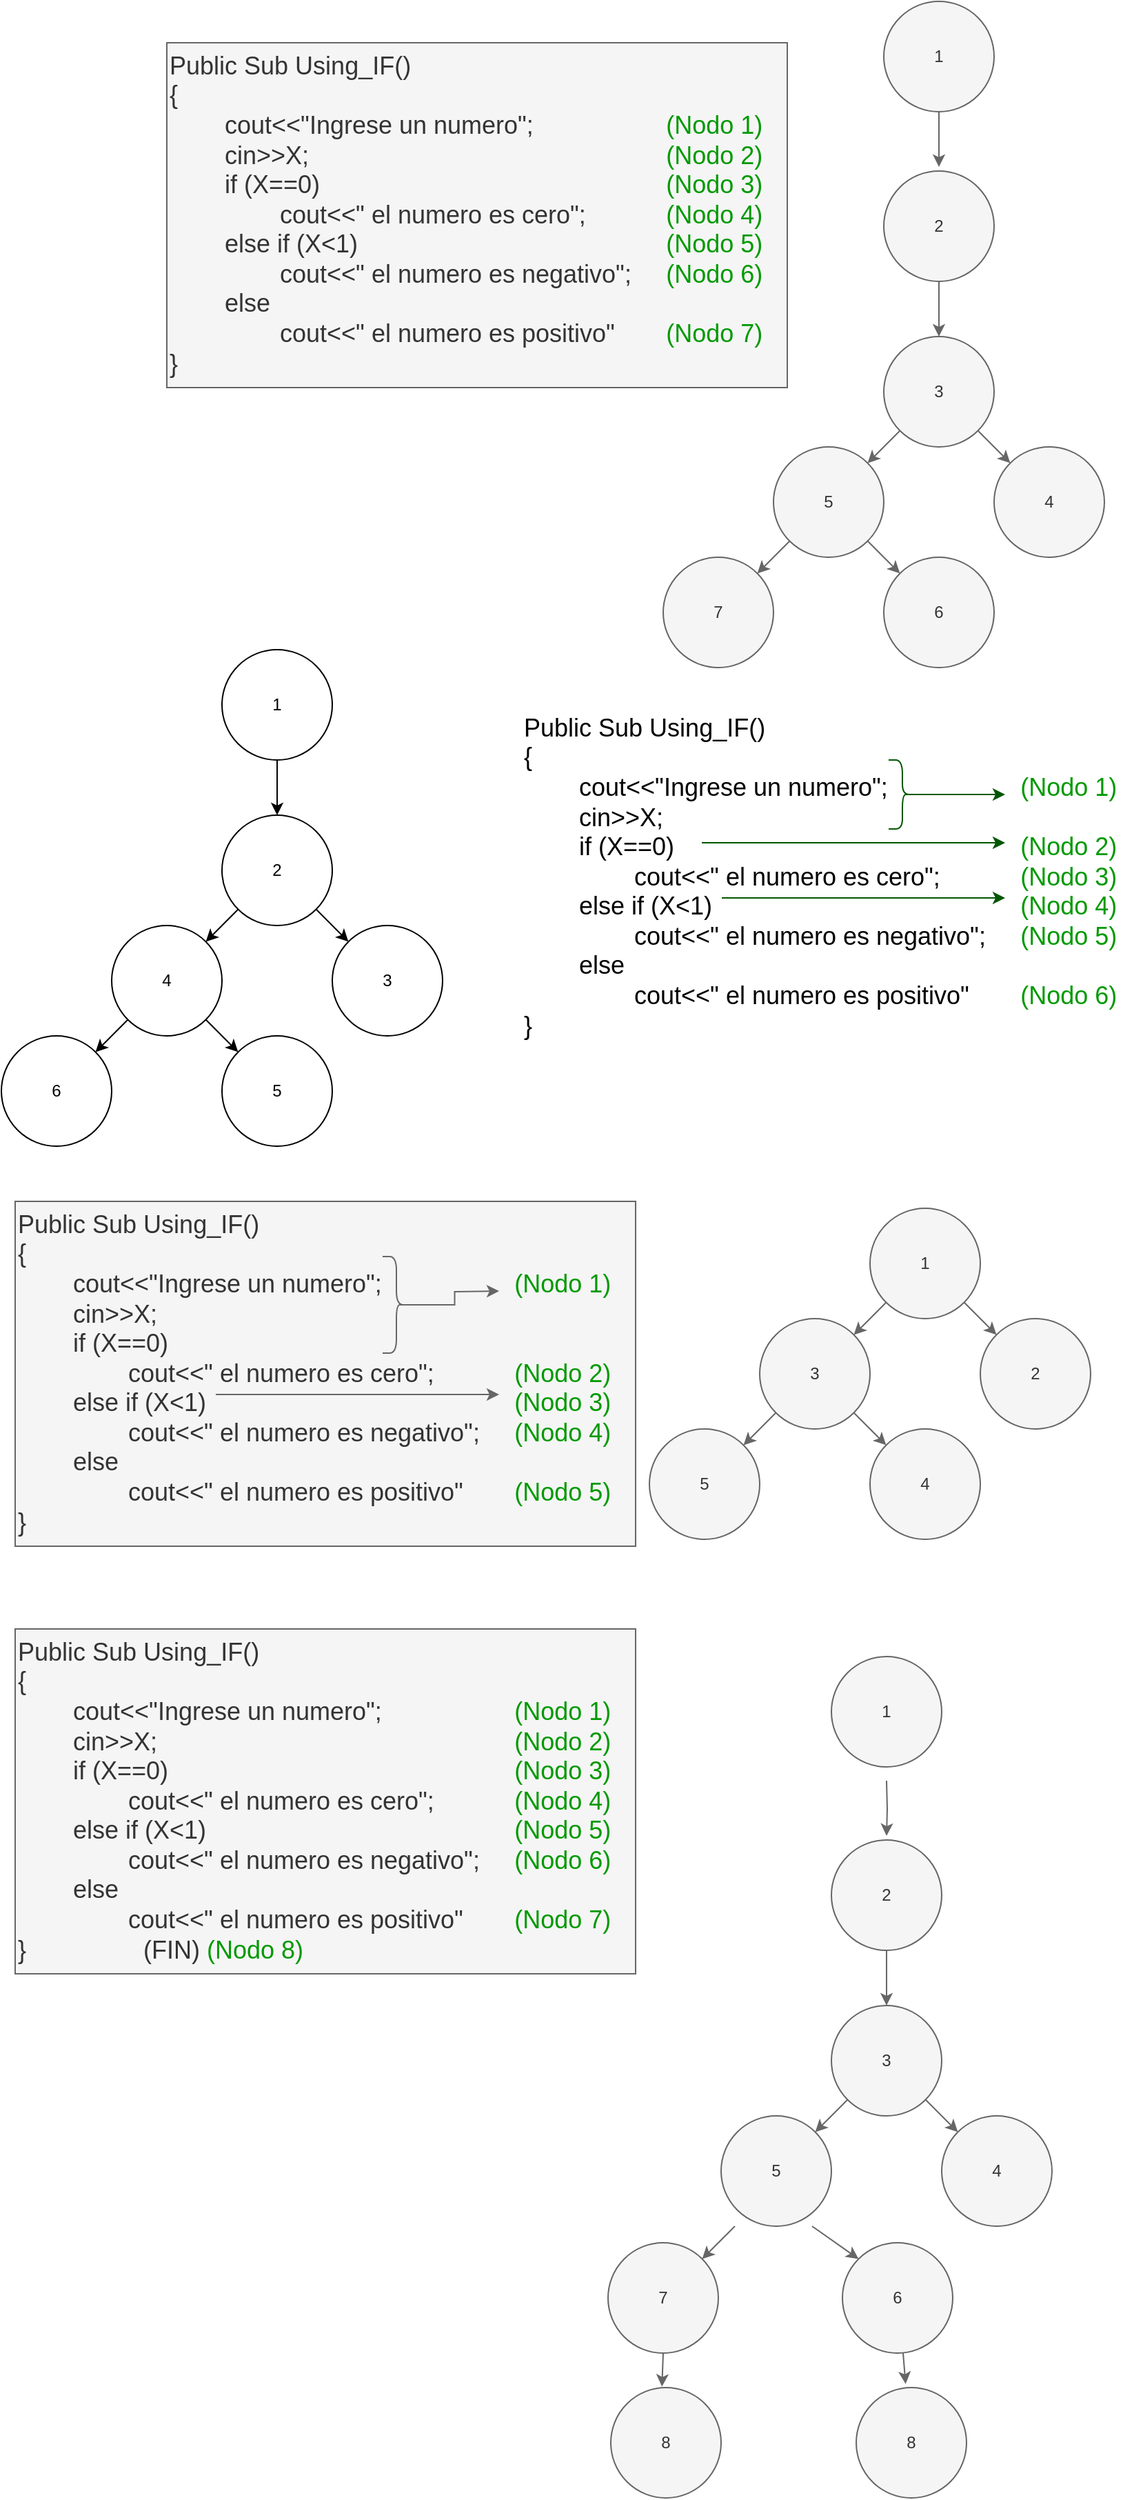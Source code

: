 <mxfile version="24.4.4" type="github" pages="3">
  <diagram name="Grafo_de_flujo_1A_V2" id="iuFTJz5hoCqf4iURwGzV">
    <mxGraphModel dx="1921" dy="901" grid="1" gridSize="10" guides="1" tooltips="1" connect="1" arrows="1" fold="1" page="1" pageScale="1" pageWidth="827" pageHeight="1169" math="0" shadow="0">
      <root>
        <mxCell id="0kRYWH1Po_uBA_OxhOOm-0" />
        <mxCell id="0kRYWH1Po_uBA_OxhOOm-1" parent="0kRYWH1Po_uBA_OxhOOm-0" />
        <mxCell id="0kRYWH1Po_uBA_OxhOOm-19" style="rounded=0;orthogonalLoop=1;jettySize=auto;html=1;entryX=0;entryY=0;entryDx=0;entryDy=0;exitX=1;exitY=1;exitDx=0;exitDy=0;" parent="0kRYWH1Po_uBA_OxhOOm-1" source="0kRYWH1Po_uBA_OxhOOm-26" target="0kRYWH1Po_uBA_OxhOOm-25" edge="1">
          <mxGeometry relative="1" as="geometry">
            <mxPoint x="225.424" y="740.004" as="sourcePoint" />
          </mxGeometry>
        </mxCell>
        <mxCell id="0kRYWH1Po_uBA_OxhOOm-20" style="edgeStyle=orthogonalEdgeStyle;rounded=0;orthogonalLoop=1;jettySize=auto;html=1;exitX=0.5;exitY=1;exitDx=0;exitDy=0;entryX=0.5;entryY=0;entryDx=0;entryDy=0;" parent="0kRYWH1Po_uBA_OxhOOm-1" source="0kRYWH1Po_uBA_OxhOOm-21" target="0kRYWH1Po_uBA_OxhOOm-26" edge="1">
          <mxGeometry relative="1" as="geometry" />
        </mxCell>
        <mxCell id="0kRYWH1Po_uBA_OxhOOm-21" value="1" style="ellipse;whiteSpace=wrap;html=1;aspect=fixed;" parent="0kRYWH1Po_uBA_OxhOOm-1" vertex="1">
          <mxGeometry x="160" y="480" width="80" height="80" as="geometry" />
        </mxCell>
        <mxCell id="0kRYWH1Po_uBA_OxhOOm-23" style="rounded=0;orthogonalLoop=1;jettySize=auto;html=1;entryX=1;entryY=0;entryDx=0;entryDy=0;exitX=0;exitY=1;exitDx=0;exitDy=0;" parent="0kRYWH1Po_uBA_OxhOOm-1" source="0kRYWH1Po_uBA_OxhOOm-26" target="0kRYWH1Po_uBA_OxhOOm-24" edge="1">
          <mxGeometry relative="1" as="geometry">
            <mxPoint x="199.5" y="993.44" as="targetPoint" />
            <mxPoint x="169.216" y="740.36" as="sourcePoint" />
          </mxGeometry>
        </mxCell>
        <mxCell id="0kRYWH1Po_uBA_OxhOOm-24" value="4" style="ellipse;whiteSpace=wrap;html=1;aspect=fixed;" parent="0kRYWH1Po_uBA_OxhOOm-1" vertex="1">
          <mxGeometry x="80" y="680" width="80" height="80" as="geometry" />
        </mxCell>
        <mxCell id="0kRYWH1Po_uBA_OxhOOm-25" value="3" style="ellipse;whiteSpace=wrap;html=1;aspect=fixed;" parent="0kRYWH1Po_uBA_OxhOOm-1" vertex="1">
          <mxGeometry x="240" y="680" width="80" height="80" as="geometry" />
        </mxCell>
        <mxCell id="0kRYWH1Po_uBA_OxhOOm-26" value="2" style="ellipse;whiteSpace=wrap;html=1;aspect=fixed;" parent="0kRYWH1Po_uBA_OxhOOm-1" vertex="1">
          <mxGeometry x="160" y="600" width="80" height="80" as="geometry" />
        </mxCell>
        <mxCell id="0kRYWH1Po_uBA_OxhOOm-27" style="rounded=0;orthogonalLoop=1;jettySize=auto;html=1;entryX=1;entryY=0;entryDx=0;entryDy=0;exitX=0;exitY=1;exitDx=0;exitDy=0;" parent="0kRYWH1Po_uBA_OxhOOm-1" source="0kRYWH1Po_uBA_OxhOOm-24" target="0kRYWH1Po_uBA_OxhOOm-28" edge="1">
          <mxGeometry relative="1" as="geometry">
            <mxPoint x="79.5" y="1113.44" as="targetPoint" />
            <mxPoint x="60" y="1051.72" as="sourcePoint" />
          </mxGeometry>
        </mxCell>
        <mxCell id="0kRYWH1Po_uBA_OxhOOm-28" value="6" style="ellipse;whiteSpace=wrap;html=1;aspect=fixed;" parent="0kRYWH1Po_uBA_OxhOOm-1" vertex="1">
          <mxGeometry y="760" width="80" height="80" as="geometry" />
        </mxCell>
        <mxCell id="0kRYWH1Po_uBA_OxhOOm-29" style="rounded=0;orthogonalLoop=1;jettySize=auto;html=1;entryX=0;entryY=0;entryDx=0;entryDy=0;exitX=1;exitY=1;exitDx=0;exitDy=0;" parent="0kRYWH1Po_uBA_OxhOOm-1" source="0kRYWH1Po_uBA_OxhOOm-24" target="0kRYWH1Po_uBA_OxhOOm-30" edge="1">
          <mxGeometry relative="1" as="geometry">
            <mxPoint x="160" y="1011.72" as="sourcePoint" />
          </mxGeometry>
        </mxCell>
        <mxCell id="0kRYWH1Po_uBA_OxhOOm-30" value="5" style="ellipse;whiteSpace=wrap;html=1;aspect=fixed;" parent="0kRYWH1Po_uBA_OxhOOm-1" vertex="1">
          <mxGeometry x="160" y="760" width="80" height="80" as="geometry" />
        </mxCell>
        <mxCell id="DFGFP0_SSXUPwy-NaxeG-0" value="&lt;div&gt;&lt;span style=&quot;font-size: 18px;&quot;&gt;Public Sub Using_IF()&lt;/span&gt;&lt;/div&gt;&lt;div&gt;&lt;span style=&quot;font-size: 18px; background-color: initial;&quot;&gt;{&lt;/span&gt;&lt;br&gt;&lt;/div&gt;&lt;div&gt;&lt;span style=&quot;background-color: initial; font-size: 18px;&quot;&gt;&lt;span style=&quot;white-space: pre;&quot;&gt;&#x9;&lt;/span&gt;cout&amp;lt;&amp;lt;&quot;Ingrese un numero&quot;;&lt;span style=&quot;white-space: pre;&quot;&gt;&#x9;&lt;/span&gt;&lt;span style=&quot;white-space: pre;&quot;&gt;&#x9;&lt;/span&gt;&lt;span style=&quot;white-space: pre;&quot;&gt;&#x9;&lt;/span&gt;&lt;font color=&quot;#009900&quot;&gt;(Nodo 1)&lt;/font&gt;&lt;/span&gt;&lt;br&gt;&lt;/div&gt;&lt;div&gt;&lt;span style=&quot;font-size: 18px;&quot;&gt;&lt;span style=&quot;white-space: pre;&quot;&gt;&#x9;&lt;/span&gt;cin&amp;gt;&amp;gt;X;&lt;span style=&quot;white-space: pre;&quot;&gt;&#x9;&lt;/span&gt;&lt;span style=&quot;white-space: pre;&quot;&gt;&#x9;&lt;/span&gt;&lt;span style=&quot;white-space: pre;&quot;&gt;&#x9;&lt;/span&gt;&lt;span style=&quot;white-space: pre;&quot;&gt;&#x9;&lt;/span&gt;&lt;span style=&quot;white-space: pre;&quot;&gt;&#x9;&lt;/span&gt;&lt;span style=&quot;white-space: pre;&quot;&gt;&#x9;&lt;/span&gt;&lt;span style=&quot;white-space: pre;&quot;&gt;&#x9;&lt;/span&gt;&lt;/span&gt;&lt;/div&gt;&lt;div&gt;&lt;span style=&quot;font-size: 18px;&quot;&gt;&lt;span style=&quot;white-space: pre;&quot;&gt;&#x9;&lt;/span&gt;if (X==0)&lt;span style=&quot;white-space: pre;&quot;&gt;&#x9;&lt;/span&gt;&lt;span style=&quot;white-space: pre;&quot;&gt;&#x9;&lt;/span&gt;&lt;span style=&quot;white-space: pre;&quot;&gt;&#x9;&lt;/span&gt;&lt;span style=&quot;white-space: pre;&quot;&gt;&#x9;&lt;/span&gt;&lt;span style=&quot;white-space: pre;&quot;&gt;&#x9;&lt;/span&gt;&lt;span style=&quot;white-space: pre;&quot;&gt;&#x9;&lt;/span&gt;&lt;span style=&quot;white-space: pre;&quot;&gt;&#x9;&lt;/span&gt;&lt;font color=&quot;#009900&quot;&gt;(Nodo 2)&lt;/font&gt;&lt;/span&gt;&lt;/div&gt;&lt;div&gt;&lt;span style=&quot;font-size: 18px;&quot;&gt;&lt;span style=&quot;white-space: pre;&quot;&gt;&#x9;&lt;/span&gt;&lt;span style=&quot;white-space: pre;&quot;&gt;&#x9;&lt;/span&gt;cout&amp;lt;&amp;lt;&quot; el numero es cero&quot;;&lt;span style=&quot;white-space: pre;&quot;&gt;&#x9;&lt;/span&gt;&lt;span style=&quot;white-space: pre;&quot;&gt;&#x9;&lt;/span&gt;&lt;font color=&quot;#009900&quot;&gt;(Nodo 3)&lt;/font&gt;&lt;/span&gt;&lt;/div&gt;&lt;div&gt;&lt;span style=&quot;font-size: 18px;&quot;&gt;&lt;span style=&quot;white-space: pre;&quot;&gt;&#x9;&lt;/span&gt;else if (X&amp;lt;1)&lt;span style=&quot;white-space: pre;&quot;&gt;&#x9;&lt;/span&gt;&lt;span style=&quot;white-space: pre;&quot;&gt;&#x9;&lt;/span&gt;&lt;span style=&quot;white-space: pre;&quot;&gt;&#x9;&lt;/span&gt;&lt;span style=&quot;white-space: pre;&quot;&gt;&#x9;&lt;/span&gt;&lt;span style=&quot;white-space: pre;&quot;&gt;&#x9;&lt;/span&gt;&lt;span style=&quot;white-space: pre;&quot;&gt;&#x9;&lt;/span&gt;&lt;font color=&quot;#009900&quot;&gt;(Nodo 4)&lt;/font&gt;&lt;/span&gt;&lt;/div&gt;&lt;div&gt;&lt;span style=&quot;font-size: 18px; background-color: initial;&quot;&gt;&lt;span style=&quot;white-space: pre;&quot;&gt;&#x9;&lt;/span&gt;&lt;span style=&quot;white-space: pre;&quot;&gt;&#x9;&lt;/span&gt;cout&amp;lt;&amp;lt;&quot; el numero es negativo&quot;;&lt;span style=&quot;white-space: pre;&quot;&gt;&#x9;&lt;/span&gt;&lt;font color=&quot;#009900&quot;&gt;(Nodo 5)&lt;/font&gt;&lt;/span&gt;&lt;br&gt;&lt;/div&gt;&lt;div&gt;&lt;span style=&quot;font-size: 18px;&quot;&gt;&lt;span style=&quot;white-space: pre;&quot;&gt;&#x9;&lt;/span&gt;else&lt;/span&gt;&lt;/div&gt;&lt;div&gt;&lt;span style=&quot;font-size: 18px;&quot;&gt;&lt;span style=&quot;white-space: pre;&quot;&gt;&#x9;&lt;span style=&quot;white-space: pre;&quot;&gt;&#x9;&lt;/span&gt;&lt;/span&gt;cout&amp;lt;&amp;lt;&quot; el numero es positivo&quot;&lt;span style=&quot;white-space: pre;&quot;&gt;&#x9;&lt;/span&gt;&lt;font color=&quot;#009900&quot;&gt;(Nodo 6)&lt;/font&gt;&lt;/span&gt;&lt;/div&gt;&lt;div&gt;&lt;span style=&quot;font-size: 18px;&quot;&gt;}&lt;br&gt;&lt;/span&gt;&lt;/div&gt;" style="text;html=1;align=left;verticalAlign=middle;resizable=0;points=[];autosize=1;strokeColor=none;fillColor=none;" parent="0kRYWH1Po_uBA_OxhOOm-1" vertex="1">
          <mxGeometry x="377" y="520" width="450" height="250" as="geometry" />
        </mxCell>
        <mxCell id="DFGFP0_SSXUPwy-NaxeG-1" style="edgeStyle=orthogonalEdgeStyle;rounded=0;orthogonalLoop=1;jettySize=auto;html=1;exitX=0.1;exitY=0.5;exitDx=0;exitDy=0;exitPerimeter=0;fillColor=#008a00;strokeColor=#005700;" parent="0kRYWH1Po_uBA_OxhOOm-1" source="DFGFP0_SSXUPwy-NaxeG-2" edge="1">
          <mxGeometry relative="1" as="geometry">
            <mxPoint x="728" y="585" as="targetPoint" />
          </mxGeometry>
        </mxCell>
        <mxCell id="DFGFP0_SSXUPwy-NaxeG-2" value="" style="shape=curlyBracket;whiteSpace=wrap;html=1;rounded=1;flipH=1;labelPosition=right;verticalLabelPosition=middle;align=left;verticalAlign=middle;fillColor=#008a00;strokeColor=#005700;fontColor=#ffffff;" parent="0kRYWH1Po_uBA_OxhOOm-1" vertex="1">
          <mxGeometry x="643.5" y="560" width="20" height="50" as="geometry" />
        </mxCell>
        <mxCell id="DFGFP0_SSXUPwy-NaxeG-3" style="edgeStyle=orthogonalEdgeStyle;rounded=0;orthogonalLoop=1;jettySize=auto;html=1;fillColor=#008a00;strokeColor=#005700;" parent="0kRYWH1Po_uBA_OxhOOm-1" edge="1">
          <mxGeometry relative="1" as="geometry">
            <mxPoint x="508" y="620" as="sourcePoint" />
            <mxPoint x="728" y="620" as="targetPoint" />
          </mxGeometry>
        </mxCell>
        <mxCell id="DFGFP0_SSXUPwy-NaxeG-4" style="edgeStyle=orthogonalEdgeStyle;rounded=0;orthogonalLoop=1;jettySize=auto;html=1;fillColor=#008a00;strokeColor=#005700;" parent="0kRYWH1Po_uBA_OxhOOm-1" edge="1">
          <mxGeometry relative="1" as="geometry">
            <mxPoint x="522.5" y="660" as="sourcePoint" />
            <mxPoint x="728" y="660" as="targetPoint" />
          </mxGeometry>
        </mxCell>
        <mxCell id="Uzf6iK2FRoAJLzXJfbdv-0" style="rounded=0;orthogonalLoop=1;jettySize=auto;html=1;entryX=0;entryY=0;entryDx=0;entryDy=0;exitX=1;exitY=1;exitDx=0;exitDy=0;fillColor=#f5f5f5;strokeColor=#666666;" parent="0kRYWH1Po_uBA_OxhOOm-1" source="Uzf6iK2FRoAJLzXJfbdv-6" target="Uzf6iK2FRoAJLzXJfbdv-5" edge="1">
          <mxGeometry relative="1" as="geometry">
            <mxPoint x="695.424" y="1025.004" as="sourcePoint" />
          </mxGeometry>
        </mxCell>
        <mxCell id="Uzf6iK2FRoAJLzXJfbdv-3" style="rounded=0;orthogonalLoop=1;jettySize=auto;html=1;entryX=1;entryY=0;entryDx=0;entryDy=0;exitX=0;exitY=1;exitDx=0;exitDy=0;fillColor=#f5f5f5;strokeColor=#666666;" parent="0kRYWH1Po_uBA_OxhOOm-1" source="Uzf6iK2FRoAJLzXJfbdv-6" target="Uzf6iK2FRoAJLzXJfbdv-4" edge="1">
          <mxGeometry relative="1" as="geometry">
            <mxPoint x="669.5" y="1278.44" as="targetPoint" />
            <mxPoint x="639.216" y="1025.36" as="sourcePoint" />
          </mxGeometry>
        </mxCell>
        <mxCell id="Uzf6iK2FRoAJLzXJfbdv-4" value="3" style="ellipse;whiteSpace=wrap;html=1;aspect=fixed;fillColor=#f5f5f5;fontColor=#333333;strokeColor=#666666;" parent="0kRYWH1Po_uBA_OxhOOm-1" vertex="1">
          <mxGeometry x="550" y="965" width="80" height="80" as="geometry" />
        </mxCell>
        <mxCell id="Uzf6iK2FRoAJLzXJfbdv-5" value="2" style="ellipse;whiteSpace=wrap;html=1;aspect=fixed;fillColor=#f5f5f5;fontColor=#333333;strokeColor=#666666;" parent="0kRYWH1Po_uBA_OxhOOm-1" vertex="1">
          <mxGeometry x="710" y="965" width="80" height="80" as="geometry" />
        </mxCell>
        <mxCell id="Uzf6iK2FRoAJLzXJfbdv-6" value="1" style="ellipse;whiteSpace=wrap;html=1;aspect=fixed;fillColor=#f5f5f5;fontColor=#333333;strokeColor=#666666;" parent="0kRYWH1Po_uBA_OxhOOm-1" vertex="1">
          <mxGeometry x="630" y="885" width="80" height="80" as="geometry" />
        </mxCell>
        <mxCell id="Uzf6iK2FRoAJLzXJfbdv-7" style="rounded=0;orthogonalLoop=1;jettySize=auto;html=1;entryX=1;entryY=0;entryDx=0;entryDy=0;exitX=0;exitY=1;exitDx=0;exitDy=0;fillColor=#f5f5f5;strokeColor=#666666;" parent="0kRYWH1Po_uBA_OxhOOm-1" source="Uzf6iK2FRoAJLzXJfbdv-4" target="Uzf6iK2FRoAJLzXJfbdv-8" edge="1">
          <mxGeometry relative="1" as="geometry">
            <mxPoint x="549.5" y="1398.44" as="targetPoint" />
            <mxPoint x="530" y="1336.72" as="sourcePoint" />
          </mxGeometry>
        </mxCell>
        <mxCell id="Uzf6iK2FRoAJLzXJfbdv-8" value="5" style="ellipse;whiteSpace=wrap;html=1;aspect=fixed;fillColor=#f5f5f5;fontColor=#333333;strokeColor=#666666;" parent="0kRYWH1Po_uBA_OxhOOm-1" vertex="1">
          <mxGeometry x="470" y="1045" width="80" height="80" as="geometry" />
        </mxCell>
        <mxCell id="Uzf6iK2FRoAJLzXJfbdv-9" style="rounded=0;orthogonalLoop=1;jettySize=auto;html=1;entryX=0;entryY=0;entryDx=0;entryDy=0;exitX=1;exitY=1;exitDx=0;exitDy=0;fillColor=#f5f5f5;strokeColor=#666666;" parent="0kRYWH1Po_uBA_OxhOOm-1" source="Uzf6iK2FRoAJLzXJfbdv-4" target="Uzf6iK2FRoAJLzXJfbdv-10" edge="1">
          <mxGeometry relative="1" as="geometry">
            <mxPoint x="630" y="1296.72" as="sourcePoint" />
          </mxGeometry>
        </mxCell>
        <mxCell id="Uzf6iK2FRoAJLzXJfbdv-10" value="4" style="ellipse;whiteSpace=wrap;html=1;aspect=fixed;fillColor=#f5f5f5;fontColor=#333333;strokeColor=#666666;" parent="0kRYWH1Po_uBA_OxhOOm-1" vertex="1">
          <mxGeometry x="630" y="1045" width="80" height="80" as="geometry" />
        </mxCell>
        <mxCell id="Uzf6iK2FRoAJLzXJfbdv-11" value="&lt;div&gt;&lt;span style=&quot;font-size: 18px;&quot;&gt;Public Sub Using_IF()&lt;/span&gt;&lt;/div&gt;&lt;div&gt;&lt;span style=&quot;font-size: 18px; background-color: initial;&quot;&gt;{&lt;/span&gt;&lt;br&gt;&lt;/div&gt;&lt;div&gt;&lt;span style=&quot;background-color: initial; font-size: 18px;&quot;&gt;&lt;span style=&quot;white-space: pre;&quot;&gt;&#x9;&lt;/span&gt;cout&amp;lt;&amp;lt;&quot;Ingrese un numero&quot;;&lt;span style=&quot;white-space: pre;&quot;&gt;&#x9;&lt;/span&gt;&lt;span style=&quot;white-space: pre;&quot;&gt;&#x9;&lt;/span&gt;&lt;span style=&quot;white-space: pre;&quot;&gt;&#x9;&lt;/span&gt;&lt;font color=&quot;#009900&quot;&gt;(Nodo 1)&lt;/font&gt;&lt;/span&gt;&lt;br&gt;&lt;/div&gt;&lt;div&gt;&lt;span style=&quot;font-size: 18px;&quot;&gt;&lt;span style=&quot;white-space: pre;&quot;&gt;&#x9;&lt;/span&gt;cin&amp;gt;&amp;gt;X;&lt;span style=&quot;white-space: pre;&quot;&gt;&#x9;&lt;/span&gt;&lt;span style=&quot;white-space: pre;&quot;&gt;&#x9;&lt;/span&gt;&lt;span style=&quot;white-space: pre;&quot;&gt;&#x9;&lt;/span&gt;&lt;span style=&quot;white-space: pre;&quot;&gt;&#x9;&lt;/span&gt;&lt;span style=&quot;white-space: pre;&quot;&gt;&#x9;&lt;/span&gt;&lt;span style=&quot;white-space: pre;&quot;&gt;&#x9;&lt;/span&gt;&lt;span style=&quot;white-space: pre;&quot;&gt;&#x9;&lt;/span&gt;&lt;/span&gt;&lt;/div&gt;&lt;div&gt;&lt;span style=&quot;font-size: 18px;&quot;&gt;&lt;span style=&quot;white-space: pre;&quot;&gt;&#x9;&lt;/span&gt;if (X==0)&lt;span style=&quot;white-space: pre;&quot;&gt;&#x9;&lt;/span&gt;&lt;span style=&quot;white-space: pre;&quot;&gt;&#x9;&lt;/span&gt;&lt;span style=&quot;white-space: pre;&quot;&gt;&#x9;&lt;/span&gt;&lt;span style=&quot;white-space: pre;&quot;&gt;&#x9;&lt;/span&gt;&lt;span style=&quot;white-space: pre;&quot;&gt;&#x9;&lt;/span&gt;&lt;span style=&quot;white-space: pre;&quot;&gt;&#x9;&lt;/span&gt;&lt;span style=&quot;white-space: pre;&quot;&gt;&#x9;&lt;/span&gt;&lt;/span&gt;&lt;/div&gt;&lt;div&gt;&lt;span style=&quot;font-size: 18px;&quot;&gt;&lt;span style=&quot;white-space: pre;&quot;&gt;&#x9;&lt;/span&gt;&lt;span style=&quot;white-space: pre;&quot;&gt;&#x9;&lt;/span&gt;cout&amp;lt;&amp;lt;&quot; el numero es cero&quot;;&lt;span style=&quot;white-space: pre;&quot;&gt;&#x9;&lt;/span&gt;&lt;span style=&quot;white-space: pre;&quot;&gt;&#x9;&lt;/span&gt;&lt;font color=&quot;#009900&quot;&gt;(Nodo 2)&lt;/font&gt;&lt;/span&gt;&lt;/div&gt;&lt;div&gt;&lt;span style=&quot;font-size: 18px;&quot;&gt;&lt;span style=&quot;white-space: pre;&quot;&gt;&#x9;&lt;/span&gt;else if (X&amp;lt;1)&lt;span style=&quot;white-space: pre;&quot;&gt;&#x9;&lt;/span&gt;&lt;span style=&quot;white-space: pre;&quot;&gt;&#x9;&lt;/span&gt;&lt;span style=&quot;white-space: pre;&quot;&gt;&#x9;&lt;/span&gt;&lt;span style=&quot;white-space: pre;&quot;&gt;&#x9;&lt;/span&gt;&lt;span style=&quot;white-space: pre;&quot;&gt;&#x9;&lt;/span&gt;&lt;span style=&quot;white-space: pre;&quot;&gt;&#x9;&lt;/span&gt;&lt;font color=&quot;#009900&quot;&gt;(Nodo 3)&lt;/font&gt;&lt;/span&gt;&lt;/div&gt;&lt;div&gt;&lt;span style=&quot;font-size: 18px; background-color: initial;&quot;&gt;&lt;span style=&quot;white-space: pre;&quot;&gt;&#x9;&lt;/span&gt;&lt;span style=&quot;white-space: pre;&quot;&gt;&#x9;&lt;/span&gt;cout&amp;lt;&amp;lt;&quot; el numero es negativo&quot;;&lt;span style=&quot;white-space: pre;&quot;&gt;&#x9;&lt;/span&gt;&lt;font color=&quot;#009900&quot;&gt;(Nodo 4)&lt;/font&gt;&lt;/span&gt;&lt;br&gt;&lt;/div&gt;&lt;div&gt;&lt;span style=&quot;font-size: 18px;&quot;&gt;&lt;span style=&quot;white-space: pre;&quot;&gt;&#x9;&lt;/span&gt;else&lt;/span&gt;&lt;/div&gt;&lt;div&gt;&lt;span style=&quot;font-size: 18px;&quot;&gt;&lt;span style=&quot;white-space: pre;&quot;&gt;&#x9;&lt;span style=&quot;white-space: pre;&quot;&gt;&#x9;&lt;/span&gt;&lt;/span&gt;cout&amp;lt;&amp;lt;&quot; el numero es positivo&quot;&lt;span style=&quot;white-space: pre;&quot;&gt;&#x9;&lt;/span&gt;&lt;font color=&quot;#009900&quot;&gt;(Nodo 5)&lt;/font&gt;&lt;/span&gt;&lt;/div&gt;&lt;div&gt;&lt;span style=&quot;font-size: 18px;&quot;&gt;}&lt;br&gt;&lt;/span&gt;&lt;/div&gt;" style="text;html=1;align=left;verticalAlign=middle;resizable=0;points=[];autosize=1;fillColor=#f5f5f5;fontColor=#333333;strokeColor=#666666;" parent="0kRYWH1Po_uBA_OxhOOm-1" vertex="1">
          <mxGeometry x="10" y="880" width="450" height="250" as="geometry" />
        </mxCell>
        <mxCell id="Uzf6iK2FRoAJLzXJfbdv-12" style="edgeStyle=orthogonalEdgeStyle;rounded=0;orthogonalLoop=1;jettySize=auto;html=1;exitX=0.1;exitY=0.5;exitDx=0;exitDy=0;exitPerimeter=0;fillColor=#f5f5f5;strokeColor=#666666;" parent="0kRYWH1Po_uBA_OxhOOm-1" source="Uzf6iK2FRoAJLzXJfbdv-13" edge="1">
          <mxGeometry relative="1" as="geometry">
            <mxPoint x="361" y="945" as="targetPoint" />
          </mxGeometry>
        </mxCell>
        <mxCell id="Uzf6iK2FRoAJLzXJfbdv-13" value="" style="shape=curlyBracket;whiteSpace=wrap;html=1;rounded=1;flipH=1;labelPosition=right;verticalLabelPosition=middle;align=left;verticalAlign=middle;fillColor=#f5f5f5;fontColor=#333333;strokeColor=#666666;" parent="0kRYWH1Po_uBA_OxhOOm-1" vertex="1">
          <mxGeometry x="276.5" y="920" width="20" height="70" as="geometry" />
        </mxCell>
        <mxCell id="Uzf6iK2FRoAJLzXJfbdv-15" style="edgeStyle=orthogonalEdgeStyle;rounded=0;orthogonalLoop=1;jettySize=auto;html=1;fillColor=#f5f5f5;strokeColor=#666666;" parent="0kRYWH1Po_uBA_OxhOOm-1" edge="1">
          <mxGeometry relative="1" as="geometry">
            <mxPoint x="155.5" y="1020" as="sourcePoint" />
            <mxPoint x="361" y="1020" as="targetPoint" />
          </mxGeometry>
        </mxCell>
        <mxCell id="Cm7QfRBYCYG3WAeyZ73S-0" value="&lt;div&gt;&lt;span style=&quot;font-size: 18px;&quot;&gt;Public Sub Using_IF()&lt;/span&gt;&lt;/div&gt;&lt;div&gt;&lt;span style=&quot;font-size: 18px; background-color: initial;&quot;&gt;{&lt;/span&gt;&lt;br&gt;&lt;/div&gt;&lt;div&gt;&lt;span style=&quot;background-color: initial; font-size: 18px;&quot;&gt;&lt;span style=&quot;white-space: pre;&quot;&gt;&#x9;&lt;/span&gt;cout&amp;lt;&amp;lt;&quot;Ingrese un numero&quot;;&lt;span style=&quot;white-space: pre;&quot;&gt;&#x9;&lt;/span&gt;&lt;span style=&quot;white-space: pre;&quot;&gt;&#x9;&lt;/span&gt;&lt;span style=&quot;white-space: pre;&quot;&gt;&#x9;&lt;/span&gt;&lt;font color=&quot;#009900&quot;&gt;(Nodo 1)&lt;/font&gt;&lt;/span&gt;&lt;br&gt;&lt;/div&gt;&lt;div&gt;&lt;span style=&quot;font-size: 18px;&quot;&gt;&lt;span style=&quot;white-space: pre;&quot;&gt;&#x9;&lt;/span&gt;cin&amp;gt;&amp;gt;X;&lt;span style=&quot;white-space: pre;&quot;&gt;&#x9;&lt;/span&gt;&lt;span style=&quot;white-space: pre;&quot;&gt;&#x9;&lt;/span&gt;&lt;span style=&quot;white-space: pre;&quot;&gt;&#x9;&lt;/span&gt;&lt;span style=&quot;white-space: pre;&quot;&gt;&#x9;&lt;/span&gt;&lt;span style=&quot;white-space: pre;&quot;&gt;&#x9;&lt;/span&gt;&lt;span style=&quot;white-space: pre;&quot;&gt;&#x9;&lt;/span&gt;&lt;span style=&quot;white-space: pre;&quot;&gt;&#x9;&lt;/span&gt;&lt;/span&gt;&lt;span style=&quot;color: rgb(0, 153, 0); font-size: 18px; background-color: initial;&quot;&gt;(Nodo 2)&lt;/span&gt;&lt;/div&gt;&lt;div&gt;&lt;span style=&quot;font-size: 18px;&quot;&gt;&lt;span style=&quot;white-space: pre;&quot;&gt;&#x9;&lt;/span&gt;if (X==0)&lt;span style=&quot;white-space: pre;&quot;&gt;&#x9;&lt;/span&gt;&lt;span style=&quot;white-space: pre;&quot;&gt;&#x9;&lt;/span&gt;&lt;span style=&quot;white-space: pre;&quot;&gt;&#x9;&lt;/span&gt;&lt;span style=&quot;white-space: pre;&quot;&gt;&#x9;&lt;/span&gt;&lt;span style=&quot;white-space: pre;&quot;&gt;&#x9;&lt;/span&gt;&lt;span style=&quot;white-space: pre;&quot;&gt;&#x9;&lt;/span&gt;&lt;span style=&quot;white-space: pre;&quot;&gt;&#x9;&lt;/span&gt;&lt;font color=&quot;#009900&quot;&gt;(Nodo 3)&lt;/font&gt;&lt;/span&gt;&lt;/div&gt;&lt;div&gt;&lt;span style=&quot;font-size: 18px;&quot;&gt;&lt;span style=&quot;white-space: pre;&quot;&gt;&#x9;&lt;/span&gt;&lt;span style=&quot;white-space: pre;&quot;&gt;&#x9;&lt;/span&gt;cout&amp;lt;&amp;lt;&quot; el numero es cero&quot;;&lt;span style=&quot;white-space: pre;&quot;&gt;&#x9;&lt;/span&gt;&lt;span style=&quot;white-space: pre;&quot;&gt;&#x9;&lt;/span&gt;&lt;font color=&quot;#009900&quot;&gt;(Nodo 4)&lt;/font&gt;&lt;/span&gt;&lt;/div&gt;&lt;div&gt;&lt;span style=&quot;font-size: 18px;&quot;&gt;&lt;span style=&quot;white-space: pre;&quot;&gt;&#x9;&lt;/span&gt;else if (X&amp;lt;1)&lt;span style=&quot;white-space: pre;&quot;&gt;&#x9;&lt;/span&gt;&lt;span style=&quot;white-space: pre;&quot;&gt;&#x9;&lt;/span&gt;&lt;span style=&quot;white-space: pre;&quot;&gt;&#x9;&lt;/span&gt;&lt;span style=&quot;white-space: pre;&quot;&gt;&#x9;&lt;/span&gt;&lt;span style=&quot;white-space: pre;&quot;&gt;&#x9;&lt;/span&gt;&lt;span style=&quot;white-space: pre;&quot;&gt;&#x9;&lt;/span&gt;&lt;font color=&quot;#009900&quot;&gt;(Nodo 5)&lt;/font&gt;&lt;/span&gt;&lt;/div&gt;&lt;div&gt;&lt;span style=&quot;font-size: 18px; background-color: initial;&quot;&gt;&lt;span style=&quot;white-space: pre;&quot;&gt;&#x9;&lt;/span&gt;&lt;span style=&quot;white-space: pre;&quot;&gt;&#x9;&lt;/span&gt;cout&amp;lt;&amp;lt;&quot; el numero es negativo&quot;;&lt;span style=&quot;white-space: pre;&quot;&gt;&#x9;&lt;/span&gt;&lt;font color=&quot;#009900&quot;&gt;(Nodo 6)&lt;/font&gt;&lt;/span&gt;&lt;br&gt;&lt;/div&gt;&lt;div&gt;&lt;span style=&quot;font-size: 18px;&quot;&gt;&lt;span style=&quot;white-space: pre;&quot;&gt;&#x9;&lt;/span&gt;else&lt;/span&gt;&lt;/div&gt;&lt;div&gt;&lt;span style=&quot;font-size: 18px;&quot;&gt;&lt;span style=&quot;white-space: pre;&quot;&gt;&#x9;&lt;span style=&quot;white-space: pre;&quot;&gt;&#x9;&lt;/span&gt;&lt;/span&gt;cout&amp;lt;&amp;lt;&quot; el numero es positivo&quot;&lt;span style=&quot;white-space: pre;&quot;&gt;&#x9;&lt;/span&gt;&lt;font color=&quot;#009900&quot;&gt;(Nodo 7)&lt;/font&gt;&lt;/span&gt;&lt;/div&gt;&lt;div&gt;&lt;span style=&quot;font-size: 18px;&quot;&gt;}&lt;br&gt;&lt;/span&gt;&lt;/div&gt;" style="text;html=1;align=left;verticalAlign=middle;resizable=0;points=[];autosize=1;strokeColor=#666666;fillColor=#f5f5f5;fontColor=#333333;" parent="0kRYWH1Po_uBA_OxhOOm-1" vertex="1">
          <mxGeometry x="120" y="40" width="450" height="250" as="geometry" />
        </mxCell>
        <mxCell id="Cm7QfRBYCYG3WAeyZ73S-1" style="rounded=0;orthogonalLoop=1;jettySize=auto;html=1;entryX=0;entryY=0;entryDx=0;entryDy=0;exitX=1;exitY=1;exitDx=0;exitDy=0;fillColor=#f5f5f5;strokeColor=#666666;" parent="0kRYWH1Po_uBA_OxhOOm-1" source="Cm7QfRBYCYG3WAeyZ73S-7" target="Cm7QfRBYCYG3WAeyZ73S-6" edge="1">
          <mxGeometry relative="1" as="geometry">
            <mxPoint x="705.424" y="393.004" as="sourcePoint" />
          </mxGeometry>
        </mxCell>
        <mxCell id="Cm7QfRBYCYG3WAeyZ73S-2" style="edgeStyle=orthogonalEdgeStyle;rounded=0;orthogonalLoop=1;jettySize=auto;html=1;exitX=0.5;exitY=1;exitDx=0;exitDy=0;entryX=0.5;entryY=0;entryDx=0;entryDy=0;fillColor=#f5f5f5;strokeColor=#666666;" parent="0kRYWH1Po_uBA_OxhOOm-1" source="Cm7QfRBYCYG3WAeyZ73S-3" target="Cm7QfRBYCYG3WAeyZ73S-7" edge="1">
          <mxGeometry relative="1" as="geometry" />
        </mxCell>
        <mxCell id="Cm7QfRBYCYG3WAeyZ73S-3" value="2" style="ellipse;whiteSpace=wrap;html=1;aspect=fixed;fillColor=#f5f5f5;fontColor=#333333;strokeColor=#666666;" parent="0kRYWH1Po_uBA_OxhOOm-1" vertex="1">
          <mxGeometry x="640" y="133" width="80" height="80" as="geometry" />
        </mxCell>
        <mxCell id="Cm7QfRBYCYG3WAeyZ73S-4" style="rounded=0;orthogonalLoop=1;jettySize=auto;html=1;entryX=1;entryY=0;entryDx=0;entryDy=0;exitX=0;exitY=1;exitDx=0;exitDy=0;fillColor=#f5f5f5;strokeColor=#666666;" parent="0kRYWH1Po_uBA_OxhOOm-1" source="Cm7QfRBYCYG3WAeyZ73S-7" target="Cm7QfRBYCYG3WAeyZ73S-5" edge="1">
          <mxGeometry relative="1" as="geometry">
            <mxPoint x="679.5" y="646.44" as="targetPoint" />
            <mxPoint x="649.216" y="393.36" as="sourcePoint" />
          </mxGeometry>
        </mxCell>
        <mxCell id="Cm7QfRBYCYG3WAeyZ73S-5" value="5" style="ellipse;whiteSpace=wrap;html=1;aspect=fixed;fillColor=#f5f5f5;fontColor=#333333;strokeColor=#666666;" parent="0kRYWH1Po_uBA_OxhOOm-1" vertex="1">
          <mxGeometry x="560" y="333" width="80" height="80" as="geometry" />
        </mxCell>
        <mxCell id="Cm7QfRBYCYG3WAeyZ73S-6" value="4" style="ellipse;whiteSpace=wrap;html=1;aspect=fixed;fillColor=#f5f5f5;fontColor=#333333;strokeColor=#666666;" parent="0kRYWH1Po_uBA_OxhOOm-1" vertex="1">
          <mxGeometry x="720" y="333" width="80" height="80" as="geometry" />
        </mxCell>
        <mxCell id="Cm7QfRBYCYG3WAeyZ73S-7" value="3" style="ellipse;whiteSpace=wrap;html=1;aspect=fixed;fillColor=#f5f5f5;fontColor=#333333;strokeColor=#666666;" parent="0kRYWH1Po_uBA_OxhOOm-1" vertex="1">
          <mxGeometry x="640" y="253" width="80" height="80" as="geometry" />
        </mxCell>
        <mxCell id="Cm7QfRBYCYG3WAeyZ73S-8" style="rounded=0;orthogonalLoop=1;jettySize=auto;html=1;entryX=1;entryY=0;entryDx=0;entryDy=0;exitX=0;exitY=1;exitDx=0;exitDy=0;fillColor=#f5f5f5;strokeColor=#666666;" parent="0kRYWH1Po_uBA_OxhOOm-1" source="Cm7QfRBYCYG3WAeyZ73S-5" target="Cm7QfRBYCYG3WAeyZ73S-9" edge="1">
          <mxGeometry relative="1" as="geometry">
            <mxPoint x="559.5" y="766.44" as="targetPoint" />
            <mxPoint x="540" y="704.72" as="sourcePoint" />
          </mxGeometry>
        </mxCell>
        <mxCell id="Cm7QfRBYCYG3WAeyZ73S-9" value="7" style="ellipse;whiteSpace=wrap;html=1;aspect=fixed;fillColor=#f5f5f5;fontColor=#333333;strokeColor=#666666;" parent="0kRYWH1Po_uBA_OxhOOm-1" vertex="1">
          <mxGeometry x="480" y="413" width="80" height="80" as="geometry" />
        </mxCell>
        <mxCell id="Cm7QfRBYCYG3WAeyZ73S-10" style="rounded=0;orthogonalLoop=1;jettySize=auto;html=1;entryX=0;entryY=0;entryDx=0;entryDy=0;exitX=1;exitY=1;exitDx=0;exitDy=0;fillColor=#f5f5f5;strokeColor=#666666;" parent="0kRYWH1Po_uBA_OxhOOm-1" source="Cm7QfRBYCYG3WAeyZ73S-5" target="Cm7QfRBYCYG3WAeyZ73S-11" edge="1">
          <mxGeometry relative="1" as="geometry">
            <mxPoint x="640" y="664.72" as="sourcePoint" />
          </mxGeometry>
        </mxCell>
        <mxCell id="Cm7QfRBYCYG3WAeyZ73S-11" value="6" style="ellipse;whiteSpace=wrap;html=1;aspect=fixed;fillColor=#f5f5f5;fontColor=#333333;strokeColor=#666666;" parent="0kRYWH1Po_uBA_OxhOOm-1" vertex="1">
          <mxGeometry x="640" y="413" width="80" height="80" as="geometry" />
        </mxCell>
        <mxCell id="Cm7QfRBYCYG3WAeyZ73S-12" value="1" style="ellipse;whiteSpace=wrap;html=1;aspect=fixed;fillColor=#f5f5f5;fontColor=#333333;strokeColor=#666666;" parent="0kRYWH1Po_uBA_OxhOOm-1" vertex="1">
          <mxGeometry x="640" y="10" width="80" height="80" as="geometry" />
        </mxCell>
        <mxCell id="Cm7QfRBYCYG3WAeyZ73S-13" style="edgeStyle=orthogonalEdgeStyle;rounded=0;orthogonalLoop=1;jettySize=auto;html=1;exitX=0.5;exitY=1;exitDx=0;exitDy=0;entryX=0.5;entryY=0;entryDx=0;entryDy=0;fillColor=#f5f5f5;strokeColor=#666666;" parent="0kRYWH1Po_uBA_OxhOOm-1" source="Cm7QfRBYCYG3WAeyZ73S-12" edge="1">
          <mxGeometry relative="1" as="geometry">
            <mxPoint x="680" y="130" as="targetPoint" />
          </mxGeometry>
        </mxCell>
        <mxCell id="O5obdngbcSUU0EPodOxp-1" value="&lt;div&gt;&lt;span style=&quot;font-size: 18px;&quot;&gt;Public Sub Using_IF()&lt;/span&gt;&lt;/div&gt;&lt;div&gt;&lt;span style=&quot;font-size: 18px; background-color: initial;&quot;&gt;{&lt;/span&gt;&lt;br&gt;&lt;/div&gt;&lt;div&gt;&lt;span style=&quot;background-color: initial; font-size: 18px;&quot;&gt;&lt;span style=&quot;white-space: pre;&quot;&gt;&#x9;&lt;/span&gt;cout&amp;lt;&amp;lt;&quot;Ingrese un numero&quot;;&lt;span style=&quot;white-space: pre;&quot;&gt;&#x9;&lt;/span&gt;&lt;span style=&quot;white-space: pre;&quot;&gt;&#x9;&lt;/span&gt;&lt;span style=&quot;white-space: pre;&quot;&gt;&#x9;&lt;/span&gt;&lt;font color=&quot;#009900&quot;&gt;(Nodo 1)&lt;/font&gt;&lt;/span&gt;&lt;br&gt;&lt;/div&gt;&lt;div&gt;&lt;span style=&quot;font-size: 18px;&quot;&gt;&lt;span style=&quot;white-space: pre;&quot;&gt;&#x9;&lt;/span&gt;cin&amp;gt;&amp;gt;X;&lt;span style=&quot;white-space: pre;&quot;&gt;&#x9;&lt;/span&gt;&lt;span style=&quot;white-space: pre;&quot;&gt;&#x9;&lt;/span&gt;&lt;span style=&quot;white-space: pre;&quot;&gt;&#x9;&lt;/span&gt;&lt;span style=&quot;white-space: pre;&quot;&gt;&#x9;&lt;/span&gt;&lt;span style=&quot;white-space: pre;&quot;&gt;&#x9;&lt;/span&gt;&lt;span style=&quot;white-space: pre;&quot;&gt;&#x9;&lt;/span&gt;&lt;span style=&quot;white-space: pre;&quot;&gt;&#x9;&lt;/span&gt;&lt;/span&gt;&lt;span style=&quot;color: rgb(0, 153, 0); font-size: 18px; background-color: initial;&quot;&gt;(Nodo 2)&lt;/span&gt;&lt;/div&gt;&lt;div&gt;&lt;span style=&quot;font-size: 18px;&quot;&gt;&lt;span style=&quot;white-space: pre;&quot;&gt;&#x9;&lt;/span&gt;if (X==0)&lt;span style=&quot;white-space: pre;&quot;&gt;&#x9;&lt;/span&gt;&lt;span style=&quot;white-space: pre;&quot;&gt;&#x9;&lt;/span&gt;&lt;span style=&quot;white-space: pre;&quot;&gt;&#x9;&lt;/span&gt;&lt;span style=&quot;white-space: pre;&quot;&gt;&#x9;&lt;/span&gt;&lt;span style=&quot;white-space: pre;&quot;&gt;&#x9;&lt;/span&gt;&lt;span style=&quot;white-space: pre;&quot;&gt;&#x9;&lt;/span&gt;&lt;span style=&quot;white-space: pre;&quot;&gt;&#x9;&lt;/span&gt;&lt;font color=&quot;#009900&quot;&gt;(Nodo 3)&lt;/font&gt;&lt;/span&gt;&lt;/div&gt;&lt;div&gt;&lt;span style=&quot;font-size: 18px;&quot;&gt;&lt;span style=&quot;white-space: pre;&quot;&gt;&#x9;&lt;/span&gt;&lt;span style=&quot;white-space: pre;&quot;&gt;&#x9;&lt;/span&gt;cout&amp;lt;&amp;lt;&quot; el numero es cero&quot;;&lt;span style=&quot;white-space: pre;&quot;&gt;&#x9;&lt;/span&gt;&lt;span style=&quot;white-space: pre;&quot;&gt;&#x9;&lt;/span&gt;&lt;font color=&quot;#009900&quot;&gt;(Nodo 4)&lt;/font&gt;&lt;/span&gt;&lt;/div&gt;&lt;div&gt;&lt;span style=&quot;font-size: 18px;&quot;&gt;&lt;span style=&quot;white-space: pre;&quot;&gt;&#x9;&lt;/span&gt;else if (X&amp;lt;1)&lt;span style=&quot;white-space: pre;&quot;&gt;&#x9;&lt;/span&gt;&lt;span style=&quot;white-space: pre;&quot;&gt;&#x9;&lt;/span&gt;&lt;span style=&quot;white-space: pre;&quot;&gt;&#x9;&lt;/span&gt;&lt;span style=&quot;white-space: pre;&quot;&gt;&#x9;&lt;/span&gt;&lt;span style=&quot;white-space: pre;&quot;&gt;&#x9;&lt;/span&gt;&lt;span style=&quot;white-space: pre;&quot;&gt;&#x9;&lt;/span&gt;&lt;font color=&quot;#009900&quot;&gt;(Nodo 5)&lt;/font&gt;&lt;/span&gt;&lt;/div&gt;&lt;div&gt;&lt;span style=&quot;font-size: 18px; background-color: initial;&quot;&gt;&lt;span style=&quot;white-space: pre;&quot;&gt;&#x9;&lt;/span&gt;&lt;span style=&quot;white-space: pre;&quot;&gt;&#x9;&lt;/span&gt;cout&amp;lt;&amp;lt;&quot; el numero es negativo&quot;;&lt;span style=&quot;white-space: pre;&quot;&gt;&#x9;&lt;/span&gt;&lt;font color=&quot;#009900&quot;&gt;(Nodo 6)&lt;/font&gt;&lt;/span&gt;&lt;br&gt;&lt;/div&gt;&lt;div&gt;&lt;span style=&quot;font-size: 18px;&quot;&gt;&lt;span style=&quot;white-space: pre;&quot;&gt;&#x9;&lt;/span&gt;else&lt;/span&gt;&lt;/div&gt;&lt;div&gt;&lt;span style=&quot;font-size: 18px;&quot;&gt;&lt;span style=&quot;white-space: pre;&quot;&gt;&#x9;&lt;span style=&quot;white-space: pre;&quot;&gt;&#x9;&lt;/span&gt;&lt;/span&gt;cout&amp;lt;&amp;lt;&quot; el numero es positivo&quot;&lt;span style=&quot;white-space: pre;&quot;&gt;&#x9;&lt;/span&gt;&lt;font color=&quot;#009900&quot;&gt;(Nodo 7)&lt;/font&gt;&lt;/span&gt;&lt;/div&gt;&lt;div&gt;&lt;span style=&quot;font-size: 18px;&quot;&gt;}&amp;nbsp; &amp;nbsp; &amp;nbsp; &amp;nbsp; &amp;nbsp; &amp;nbsp; &amp;nbsp; &amp;nbsp; &amp;nbsp;(FIN)&amp;nbsp;&lt;/span&gt;&lt;span style=&quot;color: rgb(0, 153, 0); font-size: 18px; background-color: initial;&quot;&gt;(Nodo 8)&lt;/span&gt;&lt;span style=&quot;font-size: 18px;&quot;&gt;&lt;br&gt;&lt;/span&gt;&lt;/div&gt;" style="text;html=1;align=left;verticalAlign=middle;resizable=0;points=[];autosize=1;strokeColor=#666666;fillColor=#f5f5f5;fontColor=#333333;" vertex="1" parent="0kRYWH1Po_uBA_OxhOOm-1">
          <mxGeometry x="10" y="1190" width="450" height="250" as="geometry" />
        </mxCell>
        <mxCell id="O5obdngbcSUU0EPodOxp-2" style="rounded=0;orthogonalLoop=1;jettySize=auto;html=1;entryX=0;entryY=0;entryDx=0;entryDy=0;exitX=1;exitY=1;exitDx=0;exitDy=0;fillColor=#f5f5f5;strokeColor=#666666;" edge="1" parent="0kRYWH1Po_uBA_OxhOOm-1" source="O5obdngbcSUU0EPodOxp-8" target="O5obdngbcSUU0EPodOxp-7">
          <mxGeometry relative="1" as="geometry">
            <mxPoint x="667.424" y="1603.004" as="sourcePoint" />
          </mxGeometry>
        </mxCell>
        <mxCell id="O5obdngbcSUU0EPodOxp-3" style="edgeStyle=orthogonalEdgeStyle;rounded=0;orthogonalLoop=1;jettySize=auto;html=1;exitX=0.5;exitY=1;exitDx=0;exitDy=0;entryX=0.5;entryY=0;entryDx=0;entryDy=0;fillColor=#f5f5f5;strokeColor=#666666;" edge="1" parent="0kRYWH1Po_uBA_OxhOOm-1" source="O5obdngbcSUU0EPodOxp-4" target="O5obdngbcSUU0EPodOxp-8">
          <mxGeometry relative="1" as="geometry" />
        </mxCell>
        <mxCell id="O5obdngbcSUU0EPodOxp-4" value="2" style="ellipse;whiteSpace=wrap;html=1;aspect=fixed;fillColor=#f5f5f5;fontColor=#333333;strokeColor=#666666;" vertex="1" parent="0kRYWH1Po_uBA_OxhOOm-1">
          <mxGeometry x="602" y="1343" width="80" height="80" as="geometry" />
        </mxCell>
        <mxCell id="O5obdngbcSUU0EPodOxp-5" style="rounded=0;orthogonalLoop=1;jettySize=auto;html=1;entryX=1;entryY=0;entryDx=0;entryDy=0;exitX=0;exitY=1;exitDx=0;exitDy=0;fillColor=#f5f5f5;strokeColor=#666666;" edge="1" parent="0kRYWH1Po_uBA_OxhOOm-1" source="O5obdngbcSUU0EPodOxp-8" target="O5obdngbcSUU0EPodOxp-6">
          <mxGeometry relative="1" as="geometry">
            <mxPoint x="641.5" y="1856.44" as="targetPoint" />
            <mxPoint x="611.216" y="1603.36" as="sourcePoint" />
          </mxGeometry>
        </mxCell>
        <mxCell id="O5obdngbcSUU0EPodOxp-6" value="5" style="ellipse;whiteSpace=wrap;html=1;aspect=fixed;fillColor=#f5f5f5;fontColor=#333333;strokeColor=#666666;" vertex="1" parent="0kRYWH1Po_uBA_OxhOOm-1">
          <mxGeometry x="522" y="1543" width="80" height="80" as="geometry" />
        </mxCell>
        <mxCell id="O5obdngbcSUU0EPodOxp-7" value="4" style="ellipse;whiteSpace=wrap;html=1;aspect=fixed;fillColor=#f5f5f5;fontColor=#333333;strokeColor=#666666;" vertex="1" parent="0kRYWH1Po_uBA_OxhOOm-1">
          <mxGeometry x="682" y="1543" width="80" height="80" as="geometry" />
        </mxCell>
        <mxCell id="O5obdngbcSUU0EPodOxp-8" value="3" style="ellipse;whiteSpace=wrap;html=1;aspect=fixed;fillColor=#f5f5f5;fontColor=#333333;strokeColor=#666666;" vertex="1" parent="0kRYWH1Po_uBA_OxhOOm-1">
          <mxGeometry x="602" y="1463" width="80" height="80" as="geometry" />
        </mxCell>
        <mxCell id="O5obdngbcSUU0EPodOxp-11" style="edgeStyle=orthogonalEdgeStyle;rounded=0;orthogonalLoop=1;jettySize=auto;html=1;exitX=0.5;exitY=1;exitDx=0;exitDy=0;entryX=0.5;entryY=0;entryDx=0;entryDy=0;fillColor=#f5f5f5;strokeColor=#666666;" edge="1" parent="0kRYWH1Po_uBA_OxhOOm-1">
          <mxGeometry relative="1" as="geometry">
            <mxPoint x="642" y="1340" as="targetPoint" />
            <mxPoint x="642" y="1300" as="sourcePoint" />
          </mxGeometry>
        </mxCell>
        <mxCell id="O5obdngbcSUU0EPodOxp-12" value="1" style="ellipse;whiteSpace=wrap;html=1;aspect=fixed;fillColor=#f5f5f5;fontColor=#333333;strokeColor=#666666;" vertex="1" parent="0kRYWH1Po_uBA_OxhOOm-1">
          <mxGeometry x="602" y="1210" width="80" height="80" as="geometry" />
        </mxCell>
        <mxCell id="O5obdngbcSUU0EPodOxp-13" style="rounded=0;orthogonalLoop=1;jettySize=auto;html=1;entryX=1;entryY=0;entryDx=0;entryDy=0;fillColor=#f5f5f5;strokeColor=#666666;" edge="1" parent="0kRYWH1Po_uBA_OxhOOm-1" target="O5obdngbcSUU0EPodOxp-14">
          <mxGeometry relative="1" as="geometry">
            <mxPoint x="519.5" y="1988.44" as="targetPoint" />
            <mxPoint x="532" y="1623" as="sourcePoint" />
          </mxGeometry>
        </mxCell>
        <mxCell id="O5obdngbcSUU0EPodOxp-14" value="7" style="ellipse;whiteSpace=wrap;html=1;aspect=fixed;fillColor=#f5f5f5;fontColor=#333333;strokeColor=#666666;" vertex="1" parent="0kRYWH1Po_uBA_OxhOOm-1">
          <mxGeometry x="440" y="1635" width="80" height="80" as="geometry" />
        </mxCell>
        <mxCell id="O5obdngbcSUU0EPodOxp-15" style="rounded=0;orthogonalLoop=1;jettySize=auto;html=1;entryX=0;entryY=0;entryDx=0;entryDy=0;exitX=1;exitY=1;exitDx=0;exitDy=0;fillColor=#f5f5f5;strokeColor=#666666;" edge="1" parent="0kRYWH1Po_uBA_OxhOOm-1" target="O5obdngbcSUU0EPodOxp-16">
          <mxGeometry relative="1" as="geometry">
            <mxPoint x="588" y="1623" as="sourcePoint" />
          </mxGeometry>
        </mxCell>
        <mxCell id="O5obdngbcSUU0EPodOxp-16" value="6" style="ellipse;whiteSpace=wrap;html=1;aspect=fixed;fillColor=#f5f5f5;fontColor=#333333;strokeColor=#666666;" vertex="1" parent="0kRYWH1Po_uBA_OxhOOm-1">
          <mxGeometry x="610" y="1635" width="80" height="80" as="geometry" />
        </mxCell>
        <mxCell id="O5obdngbcSUU0EPodOxp-17" value="8" style="ellipse;whiteSpace=wrap;html=1;aspect=fixed;fillColor=#f5f5f5;fontColor=#333333;strokeColor=#666666;" vertex="1" parent="0kRYWH1Po_uBA_OxhOOm-1">
          <mxGeometry x="442" y="1740" width="80" height="80" as="geometry" />
        </mxCell>
        <mxCell id="O5obdngbcSUU0EPodOxp-18" value="8" style="ellipse;whiteSpace=wrap;html=1;aspect=fixed;fillColor=#f5f5f5;fontColor=#333333;strokeColor=#666666;" vertex="1" parent="0kRYWH1Po_uBA_OxhOOm-1">
          <mxGeometry x="620" y="1740" width="80" height="80" as="geometry" />
        </mxCell>
        <mxCell id="O5obdngbcSUU0EPodOxp-19" style="rounded=0;orthogonalLoop=1;jettySize=auto;html=1;entryX=0.464;entryY=-0.009;entryDx=0;entryDy=0;fillColor=#f5f5f5;strokeColor=#666666;exitX=0.5;exitY=1;exitDx=0;exitDy=0;entryPerimeter=0;" edge="1" parent="0kRYWH1Po_uBA_OxhOOm-1" source="O5obdngbcSUU0EPodOxp-14" target="O5obdngbcSUU0EPodOxp-17">
          <mxGeometry relative="1" as="geometry">
            <mxPoint x="470" y="1739" as="targetPoint" />
            <mxPoint x="494" y="1715" as="sourcePoint" />
            <Array as="points" />
          </mxGeometry>
        </mxCell>
        <mxCell id="O5obdngbcSUU0EPodOxp-20" style="rounded=0;orthogonalLoop=1;jettySize=auto;html=1;entryX=0.448;entryY=-0.033;entryDx=0;entryDy=0;fillColor=#f5f5f5;strokeColor=#666666;exitX=0.5;exitY=1;exitDx=0;exitDy=0;entryPerimeter=0;" edge="1" parent="0kRYWH1Po_uBA_OxhOOm-1" target="O5obdngbcSUU0EPodOxp-18">
          <mxGeometry relative="1" as="geometry">
            <mxPoint x="653" y="1739" as="targetPoint" />
            <mxPoint x="654" y="1715" as="sourcePoint" />
            <Array as="points" />
          </mxGeometry>
        </mxCell>
      </root>
    </mxGraphModel>
  </diagram>
  <diagram name="GrafoPDF_1A" id="jqIKGWksoTRJcO-xTmaL">
    <mxGraphModel dx="916" dy="549" grid="1" gridSize="10" guides="1" tooltips="1" connect="1" arrows="1" fold="1" page="1" pageScale="1" pageWidth="827" pageHeight="1169" math="0" shadow="0">
      <root>
        <mxCell id="0" />
        <mxCell id="1" parent="0" />
        <mxCell id="-NYX0XDaKY13qXoPd71R-2" style="edgeStyle=orthogonalEdgeStyle;rounded=0;orthogonalLoop=1;jettySize=auto;html=1;entryX=0.5;entryY=0;entryDx=0;entryDy=0;" parent="1" target="-NYX0XDaKY13qXoPd71R-1" edge="1">
          <mxGeometry relative="1" as="geometry">
            <mxPoint x="331.14" y="310" as="targetPoint" />
            <mxPoint x="273" y="320" as="sourcePoint" />
          </mxGeometry>
        </mxCell>
        <mxCell id="-NYX0XDaKY13qXoPd71R-1" value="&quot;Ingrese numero&quot;" style="ellipse;whiteSpace=wrap;html=1;aspect=fixed;" parent="1" vertex="1">
          <mxGeometry x="233" y="360" width="80" height="80" as="geometry" />
        </mxCell>
        <mxCell id="-NYX0XDaKY13qXoPd71R-11" style="rounded=0;orthogonalLoop=1;jettySize=auto;html=1;entryX=0;entryY=0;entryDx=0;entryDy=0;exitX=1;exitY=1;exitDx=0;exitDy=0;" parent="1" source="-NYX0XDaKY13qXoPd71R-12" target="-NYX0XDaKY13qXoPd71R-10" edge="1">
          <mxGeometry relative="1" as="geometry">
            <mxPoint x="298.424" y="740.004" as="sourcePoint" />
          </mxGeometry>
        </mxCell>
        <mxCell id="-NYX0XDaKY13qXoPd71R-20" style="edgeStyle=orthogonalEdgeStyle;rounded=0;orthogonalLoop=1;jettySize=auto;html=1;exitX=0.5;exitY=1;exitDx=0;exitDy=0;entryX=0.5;entryY=0;entryDx=0;entryDy=0;" parent="1" source="-NYX0XDaKY13qXoPd71R-5" target="-NYX0XDaKY13qXoPd71R-12" edge="1">
          <mxGeometry relative="1" as="geometry" />
        </mxCell>
        <mxCell id="-NYX0XDaKY13qXoPd71R-5" value="X" style="ellipse;whiteSpace=wrap;html=1;aspect=fixed;" parent="1" vertex="1">
          <mxGeometry x="233" y="480" width="80" height="80" as="geometry" />
        </mxCell>
        <mxCell id="-NYX0XDaKY13qXoPd71R-6" style="edgeStyle=orthogonalEdgeStyle;rounded=0;orthogonalLoop=1;jettySize=auto;html=1;entryX=0.5;entryY=0;entryDx=0;entryDy=0;exitX=0.5;exitY=1;exitDx=0;exitDy=0;" parent="1" source="-NYX0XDaKY13qXoPd71R-1" target="-NYX0XDaKY13qXoPd71R-5" edge="1">
          <mxGeometry relative="1" as="geometry">
            <mxPoint x="331.14" y="470" as="targetPoint" />
            <mxPoint x="381.14" y="500" as="sourcePoint" />
          </mxGeometry>
        </mxCell>
        <mxCell id="-NYX0XDaKY13qXoPd71R-7" style="rounded=0;orthogonalLoop=1;jettySize=auto;html=1;entryX=1;entryY=0;entryDx=0;entryDy=0;exitX=0;exitY=1;exitDx=0;exitDy=0;" parent="1" source="-NYX0XDaKY13qXoPd71R-12" target="-NYX0XDaKY13qXoPd71R-8" edge="1">
          <mxGeometry relative="1" as="geometry">
            <mxPoint x="272.5" y="993.44" as="targetPoint" />
            <mxPoint x="242.216" y="740.36" as="sourcePoint" />
          </mxGeometry>
        </mxCell>
        <mxCell id="-NYX0XDaKY13qXoPd71R-8" value="X &amp;lt; 1" style="ellipse;whiteSpace=wrap;html=1;aspect=fixed;" parent="1" vertex="1">
          <mxGeometry x="153" y="680" width="80" height="80" as="geometry" />
        </mxCell>
        <mxCell id="-NYX0XDaKY13qXoPd71R-9" value="&lt;div&gt;&lt;span style=&quot;font-size: 18px;&quot;&gt;Public Sub Using_IF()&lt;/span&gt;&lt;/div&gt;&lt;div&gt;&lt;span style=&quot;font-size: 18px; background-color: initial;&quot;&gt;{&lt;/span&gt;&lt;br&gt;&lt;/div&gt;&lt;div&gt;&lt;span style=&quot;background-color: initial; font-size: 18px;&quot;&gt;&lt;span style=&quot;white-space: pre;&quot;&gt;&#x9;&lt;/span&gt;cout&amp;lt;&amp;lt;&quot;Ingrese un numero&quot;;&lt;span style=&quot;white-space: pre;&quot;&gt;&#x9;&lt;/span&gt;&lt;span style=&quot;white-space: pre;&quot;&gt;&#x9;&lt;/span&gt;&lt;span style=&quot;white-space: pre;&quot;&gt;&#x9;&lt;/span&gt;&lt;font color=&quot;#009900&quot;&gt;(1)&lt;/font&gt;&lt;/span&gt;&lt;br&gt;&lt;/div&gt;&lt;div&gt;&lt;span style=&quot;font-size: 18px;&quot;&gt;&lt;span style=&quot;white-space: pre;&quot;&gt;&#x9;&lt;/span&gt;cin&amp;gt;&amp;gt;X;&lt;span style=&quot;white-space: pre;&quot;&gt;&#x9;&lt;/span&gt;&lt;span style=&quot;white-space: pre;&quot;&gt;&#x9;&lt;/span&gt;&lt;span style=&quot;white-space: pre;&quot;&gt;&#x9;&lt;/span&gt;&lt;span style=&quot;white-space: pre;&quot;&gt;&#x9;&lt;/span&gt;&lt;span style=&quot;white-space: pre;&quot;&gt;&#x9;&lt;/span&gt;&lt;span style=&quot;white-space: pre;&quot;&gt;&#x9;&lt;/span&gt;&lt;span style=&quot;white-space: pre;&quot;&gt;&#x9;&lt;/span&gt;&lt;font color=&quot;#009900&quot;&gt;(2)&lt;/font&gt;&lt;/span&gt;&lt;/div&gt;&lt;div&gt;&lt;span style=&quot;font-size: 18px;&quot;&gt;&lt;span style=&quot;white-space: pre;&quot;&gt;&#x9;&lt;/span&gt;if (X==0)&lt;span style=&quot;white-space: pre;&quot;&gt;&#x9;&lt;/span&gt;&lt;span style=&quot;white-space: pre;&quot;&gt;&#x9;&lt;/span&gt;&lt;span style=&quot;white-space: pre;&quot;&gt;&#x9;&lt;/span&gt;&lt;span style=&quot;white-space: pre;&quot;&gt;&#x9;&lt;/span&gt;&lt;span style=&quot;white-space: pre;&quot;&gt;&#x9;&lt;/span&gt;&lt;span style=&quot;white-space: pre;&quot;&gt;&#x9;&lt;/span&gt;&lt;span style=&quot;white-space: pre;&quot;&gt;&#x9;&lt;/span&gt;&lt;font color=&quot;#009900&quot;&gt;(3)&lt;/font&gt;&lt;/span&gt;&lt;/div&gt;&lt;div&gt;&lt;span style=&quot;font-size: 18px;&quot;&gt;&lt;span style=&quot;white-space: pre;&quot;&gt;&#x9;&lt;/span&gt;&lt;span style=&quot;white-space: pre;&quot;&gt;&#x9;&lt;/span&gt;cout&amp;lt;&amp;lt;&quot; el numero es cero&quot;;&lt;span style=&quot;white-space: pre;&quot;&gt;&#x9;&lt;/span&gt;&lt;span style=&quot;white-space: pre;&quot;&gt;&#x9;&lt;/span&gt;&lt;font color=&quot;#009900&quot;&gt;(4)&lt;/font&gt;&lt;/span&gt;&lt;/div&gt;&lt;div&gt;&lt;span style=&quot;font-size: 18px;&quot;&gt;&lt;span style=&quot;white-space: pre;&quot;&gt;&#x9;&lt;/span&gt;else if (X&amp;lt;1)&lt;span style=&quot;white-space: pre;&quot;&gt;&#x9;&lt;/span&gt;&lt;span style=&quot;white-space: pre;&quot;&gt;&#x9;&lt;/span&gt;&lt;span style=&quot;white-space: pre;&quot;&gt;&#x9;&lt;/span&gt;&lt;span style=&quot;white-space: pre;&quot;&gt;&#x9;&lt;/span&gt;&lt;span style=&quot;white-space: pre;&quot;&gt;&#x9;&lt;/span&gt;&lt;span style=&quot;white-space: pre;&quot;&gt;&#x9;&lt;/span&gt;&lt;font color=&quot;#009900&quot;&gt;(5)&lt;/font&gt;&lt;/span&gt;&lt;/div&gt;&lt;div&gt;&lt;span style=&quot;font-size: 18px; background-color: initial;&quot;&gt;&lt;span style=&quot;white-space: pre;&quot;&gt;&#x9;&lt;/span&gt;&lt;span style=&quot;white-space: pre;&quot;&gt;&#x9;&lt;/span&gt;cout&amp;lt;&amp;lt;&quot; el numero es negativo&quot;;&lt;span style=&quot;white-space: pre;&quot;&gt;&#x9;&lt;/span&gt;&lt;font color=&quot;#009900&quot;&gt;(6)&lt;/font&gt;&lt;/span&gt;&lt;br&gt;&lt;/div&gt;&lt;div&gt;&lt;span style=&quot;font-size: 18px;&quot;&gt;&lt;span style=&quot;white-space: pre;&quot;&gt;&#x9;&lt;/span&gt;else&lt;/span&gt;&lt;/div&gt;&lt;div&gt;&lt;span style=&quot;font-size: 18px;&quot;&gt;&lt;span style=&quot;white-space: pre;&quot;&gt;&#x9;&lt;span style=&quot;white-space: pre;&quot;&gt;&#x9;&lt;/span&gt;&lt;/span&gt;cout&amp;lt;&amp;lt;&quot; el numero es positivo&quot;&lt;span style=&quot;white-space: pre;&quot;&gt;&#x9;&lt;/span&gt;&lt;font color=&quot;#009900&quot;&gt;(7)&lt;/font&gt;&lt;/span&gt;&lt;/div&gt;&lt;div&gt;&lt;span style=&quot;font-size: 18px;&quot;&gt;}&lt;br&gt;&lt;/span&gt;&lt;/div&gt;" style="text;html=1;align=left;verticalAlign=middle;resizable=0;points=[];autosize=1;strokeColor=none;fillColor=none;" parent="1" vertex="1">
          <mxGeometry x="40" y="40" width="410" height="250" as="geometry" />
        </mxCell>
        <mxCell id="-NYX0XDaKY13qXoPd71R-10" value="&quot;el numero es cero&quot;" style="ellipse;whiteSpace=wrap;html=1;aspect=fixed;" parent="1" vertex="1">
          <mxGeometry x="313" y="680" width="80" height="80" as="geometry" />
        </mxCell>
        <mxCell id="-NYX0XDaKY13qXoPd71R-12" value="X == 0" style="ellipse;whiteSpace=wrap;html=1;aspect=fixed;" parent="1" vertex="1">
          <mxGeometry x="233" y="600" width="80" height="80" as="geometry" />
        </mxCell>
        <mxCell id="-NYX0XDaKY13qXoPd71R-14" style="rounded=0;orthogonalLoop=1;jettySize=auto;html=1;entryX=1;entryY=0;entryDx=0;entryDy=0;exitX=0;exitY=1;exitDx=0;exitDy=0;" parent="1" source="-NYX0XDaKY13qXoPd71R-8" target="-NYX0XDaKY13qXoPd71R-15" edge="1">
          <mxGeometry relative="1" as="geometry">
            <mxPoint x="152.5" y="1113.44" as="targetPoint" />
            <mxPoint x="133" y="1051.72" as="sourcePoint" />
          </mxGeometry>
        </mxCell>
        <mxCell id="-NYX0XDaKY13qXoPd71R-15" value="&quot;el numero es positivo&quot;" style="ellipse;whiteSpace=wrap;html=1;aspect=fixed;" parent="1" vertex="1">
          <mxGeometry x="73" y="760" width="80" height="80" as="geometry" />
        </mxCell>
        <mxCell id="-NYX0XDaKY13qXoPd71R-16" style="rounded=0;orthogonalLoop=1;jettySize=auto;html=1;entryX=0;entryY=0;entryDx=0;entryDy=0;exitX=1;exitY=1;exitDx=0;exitDy=0;" parent="1" source="-NYX0XDaKY13qXoPd71R-8" target="-NYX0XDaKY13qXoPd71R-17" edge="1">
          <mxGeometry relative="1" as="geometry">
            <mxPoint x="233" y="1011.72" as="sourcePoint" />
          </mxGeometry>
        </mxCell>
        <mxCell id="-NYX0XDaKY13qXoPd71R-17" value="&quot;el numero es negativo&quot;" style="ellipse;whiteSpace=wrap;html=1;aspect=fixed;" parent="1" vertex="1">
          <mxGeometry x="233" y="760" width="80" height="80" as="geometry" />
        </mxCell>
        <mxCell id="5AIKzP-8pIUtmMXK7XuX-1" style="edgeStyle=orthogonalEdgeStyle;rounded=0;orthogonalLoop=1;jettySize=auto;html=1;entryX=0.5;entryY=0;entryDx=0;entryDy=0;" parent="1" target="5AIKzP-8pIUtmMXK7XuX-2" edge="1">
          <mxGeometry relative="1" as="geometry">
            <mxPoint x="691.14" y="310" as="targetPoint" />
            <mxPoint x="633" y="320" as="sourcePoint" />
          </mxGeometry>
        </mxCell>
        <mxCell id="5AIKzP-8pIUtmMXK7XuX-2" value="1" style="ellipse;whiteSpace=wrap;html=1;aspect=fixed;" parent="1" vertex="1">
          <mxGeometry x="593" y="360" width="80" height="80" as="geometry" />
        </mxCell>
        <mxCell id="5AIKzP-8pIUtmMXK7XuX-3" style="rounded=0;orthogonalLoop=1;jettySize=auto;html=1;entryX=0;entryY=0;entryDx=0;entryDy=0;exitX=1;exitY=1;exitDx=0;exitDy=0;" parent="1" source="5AIKzP-8pIUtmMXK7XuX-10" target="5AIKzP-8pIUtmMXK7XuX-9" edge="1">
          <mxGeometry relative="1" as="geometry">
            <mxPoint x="658.424" y="740.004" as="sourcePoint" />
          </mxGeometry>
        </mxCell>
        <mxCell id="5AIKzP-8pIUtmMXK7XuX-4" style="edgeStyle=orthogonalEdgeStyle;rounded=0;orthogonalLoop=1;jettySize=auto;html=1;exitX=0.5;exitY=1;exitDx=0;exitDy=0;entryX=0.5;entryY=0;entryDx=0;entryDy=0;" parent="1" source="5AIKzP-8pIUtmMXK7XuX-5" target="5AIKzP-8pIUtmMXK7XuX-10" edge="1">
          <mxGeometry relative="1" as="geometry" />
        </mxCell>
        <mxCell id="5AIKzP-8pIUtmMXK7XuX-5" value="2" style="ellipse;whiteSpace=wrap;html=1;aspect=fixed;" parent="1" vertex="1">
          <mxGeometry x="593" y="480" width="80" height="80" as="geometry" />
        </mxCell>
        <mxCell id="5AIKzP-8pIUtmMXK7XuX-6" style="edgeStyle=orthogonalEdgeStyle;rounded=0;orthogonalLoop=1;jettySize=auto;html=1;entryX=0.5;entryY=0;entryDx=0;entryDy=0;exitX=0.5;exitY=1;exitDx=0;exitDy=0;" parent="1" source="5AIKzP-8pIUtmMXK7XuX-2" target="5AIKzP-8pIUtmMXK7XuX-5" edge="1">
          <mxGeometry relative="1" as="geometry">
            <mxPoint x="691.14" y="470" as="targetPoint" />
            <mxPoint x="741.14" y="500" as="sourcePoint" />
          </mxGeometry>
        </mxCell>
        <mxCell id="5AIKzP-8pIUtmMXK7XuX-7" style="rounded=0;orthogonalLoop=1;jettySize=auto;html=1;entryX=1;entryY=0;entryDx=0;entryDy=0;exitX=0;exitY=1;exitDx=0;exitDy=0;" parent="1" source="5AIKzP-8pIUtmMXK7XuX-10" target="5AIKzP-8pIUtmMXK7XuX-8" edge="1">
          <mxGeometry relative="1" as="geometry">
            <mxPoint x="632.5" y="993.44" as="targetPoint" />
            <mxPoint x="602.216" y="740.36" as="sourcePoint" />
          </mxGeometry>
        </mxCell>
        <mxCell id="5AIKzP-8pIUtmMXK7XuX-8" value="5" style="ellipse;whiteSpace=wrap;html=1;aspect=fixed;" parent="1" vertex="1">
          <mxGeometry x="513" y="680" width="80" height="80" as="geometry" />
        </mxCell>
        <mxCell id="5AIKzP-8pIUtmMXK7XuX-9" value="4" style="ellipse;whiteSpace=wrap;html=1;aspect=fixed;" parent="1" vertex="1">
          <mxGeometry x="673" y="680" width="80" height="80" as="geometry" />
        </mxCell>
        <mxCell id="5AIKzP-8pIUtmMXK7XuX-10" value="3" style="ellipse;whiteSpace=wrap;html=1;aspect=fixed;" parent="1" vertex="1">
          <mxGeometry x="593" y="600" width="80" height="80" as="geometry" />
        </mxCell>
        <mxCell id="5AIKzP-8pIUtmMXK7XuX-11" style="rounded=0;orthogonalLoop=1;jettySize=auto;html=1;entryX=1;entryY=0;entryDx=0;entryDy=0;exitX=0;exitY=1;exitDx=0;exitDy=0;" parent="1" source="5AIKzP-8pIUtmMXK7XuX-8" target="5AIKzP-8pIUtmMXK7XuX-12" edge="1">
          <mxGeometry relative="1" as="geometry">
            <mxPoint x="512.5" y="1113.44" as="targetPoint" />
            <mxPoint x="493" y="1051.72" as="sourcePoint" />
          </mxGeometry>
        </mxCell>
        <mxCell id="5AIKzP-8pIUtmMXK7XuX-12" value="7" style="ellipse;whiteSpace=wrap;html=1;aspect=fixed;" parent="1" vertex="1">
          <mxGeometry x="433" y="760" width="80" height="80" as="geometry" />
        </mxCell>
        <mxCell id="5AIKzP-8pIUtmMXK7XuX-13" style="rounded=0;orthogonalLoop=1;jettySize=auto;html=1;entryX=0;entryY=0;entryDx=0;entryDy=0;exitX=1;exitY=1;exitDx=0;exitDy=0;" parent="1" source="5AIKzP-8pIUtmMXK7XuX-8" target="5AIKzP-8pIUtmMXK7XuX-14" edge="1">
          <mxGeometry relative="1" as="geometry">
            <mxPoint x="593" y="1011.72" as="sourcePoint" />
          </mxGeometry>
        </mxCell>
        <mxCell id="5AIKzP-8pIUtmMXK7XuX-14" value="6" style="ellipse;whiteSpace=wrap;html=1;aspect=fixed;" parent="1" vertex="1">
          <mxGeometry x="593" y="760" width="80" height="80" as="geometry" />
        </mxCell>
        <mxCell id="5AIKzP-8pIUtmMXK7XuX-17" style="rounded=0;orthogonalLoop=1;jettySize=auto;html=1;entryX=0;entryY=0;entryDx=0;entryDy=0;exitX=1;exitY=1;exitDx=0;exitDy=0;" parent="1" source="5AIKzP-8pIUtmMXK7XuX-24" target="5AIKzP-8pIUtmMXK7XuX-23" edge="1">
          <mxGeometry relative="1" as="geometry">
            <mxPoint x="705.424" y="190.004" as="sourcePoint" />
          </mxGeometry>
        </mxCell>
        <mxCell id="5AIKzP-8pIUtmMXK7XuX-18" style="edgeStyle=orthogonalEdgeStyle;rounded=0;orthogonalLoop=1;jettySize=auto;html=1;exitX=0.5;exitY=1;exitDx=0;exitDy=0;entryX=0.5;entryY=0;entryDx=0;entryDy=0;" parent="1" target="5AIKzP-8pIUtmMXK7XuX-24" edge="1">
          <mxGeometry relative="1" as="geometry">
            <mxPoint x="680" y="10" as="sourcePoint" />
          </mxGeometry>
        </mxCell>
        <mxCell id="5AIKzP-8pIUtmMXK7XuX-21" style="rounded=0;orthogonalLoop=1;jettySize=auto;html=1;entryX=1;entryY=0;entryDx=0;entryDy=0;exitX=0;exitY=1;exitDx=0;exitDy=0;" parent="1" source="5AIKzP-8pIUtmMXK7XuX-24" target="5AIKzP-8pIUtmMXK7XuX-22" edge="1">
          <mxGeometry relative="1" as="geometry">
            <mxPoint x="679.5" y="443.44" as="targetPoint" />
            <mxPoint x="649.216" y="190.36" as="sourcePoint" />
          </mxGeometry>
        </mxCell>
        <mxCell id="5AIKzP-8pIUtmMXK7XuX-22" value="5" style="ellipse;whiteSpace=wrap;html=1;aspect=fixed;" parent="1" vertex="1">
          <mxGeometry x="560" y="130" width="80" height="80" as="geometry" />
        </mxCell>
        <mxCell id="5AIKzP-8pIUtmMXK7XuX-23" value="4" style="ellipse;whiteSpace=wrap;html=1;aspect=fixed;" parent="1" vertex="1">
          <mxGeometry x="720" y="130" width="80" height="80" as="geometry" />
        </mxCell>
        <mxCell id="5AIKzP-8pIUtmMXK7XuX-24" value="1,2,3" style="ellipse;whiteSpace=wrap;html=1;aspect=fixed;" parent="1" vertex="1">
          <mxGeometry x="640" y="50" width="80" height="80" as="geometry" />
        </mxCell>
        <mxCell id="5AIKzP-8pIUtmMXK7XuX-25" style="rounded=0;orthogonalLoop=1;jettySize=auto;html=1;entryX=1;entryY=0;entryDx=0;entryDy=0;exitX=0;exitY=1;exitDx=0;exitDy=0;" parent="1" source="5AIKzP-8pIUtmMXK7XuX-22" target="5AIKzP-8pIUtmMXK7XuX-26" edge="1">
          <mxGeometry relative="1" as="geometry">
            <mxPoint x="559.5" y="563.44" as="targetPoint" />
            <mxPoint x="540" y="501.72" as="sourcePoint" />
          </mxGeometry>
        </mxCell>
        <mxCell id="5AIKzP-8pIUtmMXK7XuX-26" value="7" style="ellipse;whiteSpace=wrap;html=1;aspect=fixed;" parent="1" vertex="1">
          <mxGeometry x="480" y="210" width="80" height="80" as="geometry" />
        </mxCell>
        <mxCell id="5AIKzP-8pIUtmMXK7XuX-27" style="rounded=0;orthogonalLoop=1;jettySize=auto;html=1;entryX=0;entryY=0;entryDx=0;entryDy=0;exitX=1;exitY=1;exitDx=0;exitDy=0;" parent="1" source="5AIKzP-8pIUtmMXK7XuX-22" target="5AIKzP-8pIUtmMXK7XuX-28" edge="1">
          <mxGeometry relative="1" as="geometry">
            <mxPoint x="640" y="461.72" as="sourcePoint" />
          </mxGeometry>
        </mxCell>
        <mxCell id="5AIKzP-8pIUtmMXK7XuX-28" value="6" style="ellipse;whiteSpace=wrap;html=1;aspect=fixed;" parent="1" vertex="1">
          <mxGeometry x="640" y="210" width="80" height="80" as="geometry" />
        </mxCell>
      </root>
    </mxGraphModel>
  </diagram>
  <diagram name="Matrices_de_grafos_y_de_conexion" id="Z9M1mw591n0fLxmkfr1_">
    <mxGraphModel dx="1878" dy="2000" grid="1" gridSize="10" guides="1" tooltips="1" connect="1" arrows="1" fold="1" page="1" pageScale="1" pageWidth="827" pageHeight="1169" math="0" shadow="0">
      <root>
        <mxCell id="PuRPExKcQ7EhvM7mmqyw-0" />
        <mxCell id="PuRPExKcQ7EhvM7mmqyw-1" parent="PuRPExKcQ7EhvM7mmqyw-0" />
        <mxCell id="PuRPExKcQ7EhvM7mmqyw-2" value="&lt;div&gt;&lt;span style=&quot;font-size: 18px;&quot;&gt;Public Sub Using_IF()&lt;/span&gt;&lt;/div&gt;&lt;div&gt;&lt;span style=&quot;font-size: 18px; background-color: initial;&quot;&gt;{&lt;/span&gt;&lt;br&gt;&lt;/div&gt;&lt;div&gt;&lt;span style=&quot;background-color: initial; font-size: 18px;&quot;&gt;&lt;span style=&quot;white-space: pre;&quot;&gt;&#x9;&lt;/span&gt;cout&amp;lt;&amp;lt;&quot;Ingrese un numero&quot;;&lt;span style=&quot;white-space: pre;&quot;&gt;&#x9;&lt;/span&gt;&lt;span style=&quot;white-space: pre;&quot;&gt;&#x9;&lt;/span&gt;&lt;span style=&quot;white-space: pre;&quot;&gt;&#x9;&lt;/span&gt;&lt;font color=&quot;#009900&quot;&gt;(Nodo 1)&lt;/font&gt;&lt;/span&gt;&lt;br&gt;&lt;/div&gt;&lt;div&gt;&lt;span style=&quot;font-size: 18px;&quot;&gt;&lt;span style=&quot;white-space: pre;&quot;&gt;&#x9;&lt;/span&gt;cin&amp;gt;&amp;gt;X;&lt;span style=&quot;white-space: pre;&quot;&gt;&#x9;&lt;/span&gt;&lt;span style=&quot;white-space: pre;&quot;&gt;&#x9;&lt;/span&gt;&lt;span style=&quot;white-space: pre;&quot;&gt;&#x9;&lt;/span&gt;&lt;span style=&quot;white-space: pre;&quot;&gt;&#x9;&lt;/span&gt;&lt;span style=&quot;white-space: pre;&quot;&gt;&#x9;&lt;/span&gt;&lt;span style=&quot;white-space: pre;&quot;&gt;&#x9;&lt;/span&gt;&lt;span style=&quot;white-space: pre;&quot;&gt;&#x9;&lt;/span&gt;&lt;/span&gt;&lt;/div&gt;&lt;div&gt;&lt;span style=&quot;font-size: 18px;&quot;&gt;&lt;span style=&quot;white-space: pre;&quot;&gt;&#x9;&lt;/span&gt;if (X==0)&lt;span style=&quot;white-space: pre;&quot;&gt;&#x9;&lt;/span&gt;&lt;span style=&quot;white-space: pre;&quot;&gt;&#x9;&lt;/span&gt;&lt;span style=&quot;white-space: pre;&quot;&gt;&#x9;&lt;/span&gt;&lt;span style=&quot;white-space: pre;&quot;&gt;&#x9;&lt;/span&gt;&lt;span style=&quot;white-space: pre;&quot;&gt;&#x9;&lt;/span&gt;&lt;span style=&quot;white-space: pre;&quot;&gt;&#x9;&lt;/span&gt;&lt;span style=&quot;white-space: pre;&quot;&gt;&#x9;&lt;/span&gt;&lt;font color=&quot;#009900&quot;&gt;(Nodo 2)&lt;/font&gt;&lt;/span&gt;&lt;/div&gt;&lt;div&gt;&lt;span style=&quot;font-size: 18px;&quot;&gt;&lt;span style=&quot;white-space: pre;&quot;&gt;&#x9;&lt;/span&gt;&lt;span style=&quot;white-space: pre;&quot;&gt;&#x9;&lt;/span&gt;cout&amp;lt;&amp;lt;&quot; el numero es cero&quot;;&lt;span style=&quot;white-space: pre;&quot;&gt;&#x9;&lt;/span&gt;&lt;span style=&quot;white-space: pre;&quot;&gt;&#x9;&lt;/span&gt;&lt;font color=&quot;#009900&quot;&gt;(Nodo 3)&lt;/font&gt;&lt;/span&gt;&lt;/div&gt;&lt;div&gt;&lt;span style=&quot;font-size: 18px;&quot;&gt;&lt;span style=&quot;white-space: pre;&quot;&gt;&#x9;&lt;/span&gt;else if (X&amp;lt;1)&lt;span style=&quot;white-space: pre;&quot;&gt;&#x9;&lt;/span&gt;&lt;span style=&quot;white-space: pre;&quot;&gt;&#x9;&lt;/span&gt;&lt;span style=&quot;white-space: pre;&quot;&gt;&#x9;&lt;/span&gt;&lt;span style=&quot;white-space: pre;&quot;&gt;&#x9;&lt;/span&gt;&lt;span style=&quot;white-space: pre;&quot;&gt;&#x9;&lt;/span&gt;&lt;span style=&quot;white-space: pre;&quot;&gt;&#x9;&lt;/span&gt;&lt;font color=&quot;#009900&quot;&gt;(Nodo 4)&lt;/font&gt;&lt;/span&gt;&lt;/div&gt;&lt;div&gt;&lt;span style=&quot;font-size: 18px; background-color: initial;&quot;&gt;&lt;span style=&quot;white-space: pre;&quot;&gt;&#x9;&lt;/span&gt;&lt;span style=&quot;white-space: pre;&quot;&gt;&#x9;&lt;/span&gt;cout&amp;lt;&amp;lt;&quot; el numero es negativo&quot;;&lt;span style=&quot;white-space: pre;&quot;&gt;&#x9;&lt;/span&gt;&lt;font color=&quot;#009900&quot;&gt;(Nodo 5)&lt;/font&gt;&lt;/span&gt;&lt;br&gt;&lt;/div&gt;&lt;div&gt;&lt;span style=&quot;font-size: 18px;&quot;&gt;&lt;span style=&quot;white-space: pre;&quot;&gt;&#x9;&lt;/span&gt;else&lt;/span&gt;&lt;/div&gt;&lt;div&gt;&lt;span style=&quot;font-size: 18px;&quot;&gt;&lt;span style=&quot;white-space: pre;&quot;&gt;&#x9;&lt;span style=&quot;white-space: pre;&quot;&gt;&#x9;&lt;/span&gt;&lt;/span&gt;cout&amp;lt;&amp;lt;&quot; el numero es positivo&quot;&lt;span style=&quot;white-space: pre;&quot;&gt;&#x9;&lt;/span&gt;&lt;font color=&quot;#009900&quot;&gt;(Nodo 6)&lt;/font&gt;&lt;/span&gt;&lt;/div&gt;&lt;div&gt;&lt;span style=&quot;font-size: 18px;&quot;&gt;}&lt;br&gt;&lt;/span&gt;&lt;/div&gt;" style="text;html=1;align=left;verticalAlign=middle;resizable=0;points=[];autosize=1;strokeColor=none;fillColor=none;" parent="PuRPExKcQ7EhvM7mmqyw-1" vertex="1">
          <mxGeometry x="1016" y="-1058" width="450" height="250" as="geometry" />
        </mxCell>
        <mxCell id="PuRPExKcQ7EhvM7mmqyw-5" style="rounded=0;orthogonalLoop=1;jettySize=auto;html=1;entryX=0;entryY=0;entryDx=0;entryDy=0;exitX=1;exitY=1;exitDx=0;exitDy=0;" parent="PuRPExKcQ7EhvM7mmqyw-1" source="PuRPExKcQ7EhvM7mmqyw-12" target="PuRPExKcQ7EhvM7mmqyw-11" edge="1">
          <mxGeometry relative="1" as="geometry">
            <mxPoint x="1073.424" y="-477.996" as="sourcePoint" />
          </mxGeometry>
        </mxCell>
        <mxCell id="PuRPExKcQ7EhvM7mmqyw-6" style="edgeStyle=orthogonalEdgeStyle;rounded=0;orthogonalLoop=1;jettySize=auto;html=1;exitX=0.5;exitY=1;exitDx=0;exitDy=0;entryX=0.5;entryY=0;entryDx=0;entryDy=0;" parent="PuRPExKcQ7EhvM7mmqyw-1" source="PuRPExKcQ7EhvM7mmqyw-7" target="PuRPExKcQ7EhvM7mmqyw-12" edge="1">
          <mxGeometry relative="1" as="geometry" />
        </mxCell>
        <mxCell id="PuRPExKcQ7EhvM7mmqyw-7" value="1" style="ellipse;whiteSpace=wrap;html=1;aspect=fixed;" parent="PuRPExKcQ7EhvM7mmqyw-1" vertex="1">
          <mxGeometry x="1008" y="-738" width="80" height="80" as="geometry" />
        </mxCell>
        <mxCell id="PuRPExKcQ7EhvM7mmqyw-9" style="rounded=0;orthogonalLoop=1;jettySize=auto;html=1;entryX=1;entryY=0;entryDx=0;entryDy=0;exitX=0;exitY=1;exitDx=0;exitDy=0;" parent="PuRPExKcQ7EhvM7mmqyw-1" source="PuRPExKcQ7EhvM7mmqyw-12" target="PuRPExKcQ7EhvM7mmqyw-10" edge="1">
          <mxGeometry relative="1" as="geometry">
            <mxPoint x="1047.5" y="-224.56" as="targetPoint" />
            <mxPoint x="1017.216" y="-477.64" as="sourcePoint" />
          </mxGeometry>
        </mxCell>
        <mxCell id="PuRPExKcQ7EhvM7mmqyw-10" value="4" style="ellipse;whiteSpace=wrap;html=1;aspect=fixed;" parent="PuRPExKcQ7EhvM7mmqyw-1" vertex="1">
          <mxGeometry x="928" y="-538" width="80" height="80" as="geometry" />
        </mxCell>
        <mxCell id="PuRPExKcQ7EhvM7mmqyw-11" value="3" style="ellipse;whiteSpace=wrap;html=1;aspect=fixed;" parent="PuRPExKcQ7EhvM7mmqyw-1" vertex="1">
          <mxGeometry x="1088" y="-538" width="80" height="80" as="geometry" />
        </mxCell>
        <mxCell id="PuRPExKcQ7EhvM7mmqyw-12" value="2" style="ellipse;whiteSpace=wrap;html=1;aspect=fixed;" parent="PuRPExKcQ7EhvM7mmqyw-1" vertex="1">
          <mxGeometry x="1008" y="-618" width="80" height="80" as="geometry" />
        </mxCell>
        <mxCell id="PuRPExKcQ7EhvM7mmqyw-13" style="rounded=0;orthogonalLoop=1;jettySize=auto;html=1;entryX=1;entryY=0;entryDx=0;entryDy=0;exitX=0;exitY=1;exitDx=0;exitDy=0;" parent="PuRPExKcQ7EhvM7mmqyw-1" source="PuRPExKcQ7EhvM7mmqyw-10" target="PuRPExKcQ7EhvM7mmqyw-14" edge="1">
          <mxGeometry relative="1" as="geometry">
            <mxPoint x="927.5" y="-104.56" as="targetPoint" />
            <mxPoint x="908" y="-166.28" as="sourcePoint" />
          </mxGeometry>
        </mxCell>
        <mxCell id="PuRPExKcQ7EhvM7mmqyw-14" value="6" style="ellipse;whiteSpace=wrap;html=1;aspect=fixed;" parent="PuRPExKcQ7EhvM7mmqyw-1" vertex="1">
          <mxGeometry x="848" y="-458" width="80" height="80" as="geometry" />
        </mxCell>
        <mxCell id="PuRPExKcQ7EhvM7mmqyw-15" style="rounded=0;orthogonalLoop=1;jettySize=auto;html=1;entryX=0;entryY=0;entryDx=0;entryDy=0;exitX=1;exitY=1;exitDx=0;exitDy=0;" parent="PuRPExKcQ7EhvM7mmqyw-1" source="PuRPExKcQ7EhvM7mmqyw-10" target="PuRPExKcQ7EhvM7mmqyw-16" edge="1">
          <mxGeometry relative="1" as="geometry">
            <mxPoint x="1008" y="-206.28" as="sourcePoint" />
          </mxGeometry>
        </mxCell>
        <mxCell id="PuRPExKcQ7EhvM7mmqyw-16" value="5" style="ellipse;whiteSpace=wrap;html=1;aspect=fixed;" parent="PuRPExKcQ7EhvM7mmqyw-1" vertex="1">
          <mxGeometry x="1008" y="-458" width="80" height="80" as="geometry" />
        </mxCell>
        <mxCell id="xV-xBboEXyA-KRzHy5-b-0" value="" style="rounded=0;whiteSpace=wrap;html=1;" parent="PuRPExKcQ7EhvM7mmqyw-1" vertex="1">
          <mxGeometry x="1248" y="-738" width="40" height="40" as="geometry" />
        </mxCell>
        <mxCell id="xV-xBboEXyA-KRzHy5-b-1" value="" style="rounded=0;whiteSpace=wrap;html=1;" parent="PuRPExKcQ7EhvM7mmqyw-1" vertex="1">
          <mxGeometry x="1327" y="-738" width="40" height="40" as="geometry" />
        </mxCell>
        <mxCell id="xV-xBboEXyA-KRzHy5-b-2" value="" style="rounded=0;whiteSpace=wrap;html=1;" parent="PuRPExKcQ7EhvM7mmqyw-1" vertex="1">
          <mxGeometry x="1367" y="-738" width="40" height="40" as="geometry" />
        </mxCell>
        <mxCell id="xV-xBboEXyA-KRzHy5-b-3" value="" style="rounded=0;whiteSpace=wrap;html=1;" parent="PuRPExKcQ7EhvM7mmqyw-1" vertex="1">
          <mxGeometry x="1407" y="-738" width="40" height="40" as="geometry" />
        </mxCell>
        <mxCell id="xV-xBboEXyA-KRzHy5-b-4" value="" style="rounded=0;whiteSpace=wrap;html=1;" parent="PuRPExKcQ7EhvM7mmqyw-1" vertex="1">
          <mxGeometry x="1447" y="-738" width="40" height="40" as="geometry" />
        </mxCell>
        <mxCell id="xV-xBboEXyA-KRzHy5-b-6" value="a" style="rounded=0;whiteSpace=wrap;html=1;" parent="PuRPExKcQ7EhvM7mmqyw-1" vertex="1">
          <mxGeometry x="1288" y="-738" width="40" height="40" as="geometry" />
        </mxCell>
        <mxCell id="xV-xBboEXyA-KRzHy5-b-7" value="" style="rounded=0;whiteSpace=wrap;html=1;" parent="PuRPExKcQ7EhvM7mmqyw-1" vertex="1">
          <mxGeometry x="1248" y="-698" width="40" height="40" as="geometry" />
        </mxCell>
        <mxCell id="xV-xBboEXyA-KRzHy5-b-8" value="b" style="rounded=0;whiteSpace=wrap;html=1;" parent="PuRPExKcQ7EhvM7mmqyw-1" vertex="1">
          <mxGeometry x="1327" y="-698" width="40" height="40" as="geometry" />
        </mxCell>
        <mxCell id="xV-xBboEXyA-KRzHy5-b-9" value="c" style="rounded=0;whiteSpace=wrap;html=1;" parent="PuRPExKcQ7EhvM7mmqyw-1" vertex="1">
          <mxGeometry x="1367" y="-698" width="40" height="40" as="geometry" />
        </mxCell>
        <mxCell id="xV-xBboEXyA-KRzHy5-b-10" value="" style="rounded=0;whiteSpace=wrap;html=1;" parent="PuRPExKcQ7EhvM7mmqyw-1" vertex="1">
          <mxGeometry x="1407" y="-698" width="40" height="40" as="geometry" />
        </mxCell>
        <mxCell id="xV-xBboEXyA-KRzHy5-b-11" value="" style="rounded=0;whiteSpace=wrap;html=1;" parent="PuRPExKcQ7EhvM7mmqyw-1" vertex="1">
          <mxGeometry x="1447" y="-698" width="40" height="40" as="geometry" />
        </mxCell>
        <mxCell id="xV-xBboEXyA-KRzHy5-b-13" value="" style="rounded=0;whiteSpace=wrap;html=1;" parent="PuRPExKcQ7EhvM7mmqyw-1" vertex="1">
          <mxGeometry x="1288" y="-698" width="40" height="40" as="geometry" />
        </mxCell>
        <mxCell id="xV-xBboEXyA-KRzHy5-b-14" value="" style="rounded=0;whiteSpace=wrap;html=1;" parent="PuRPExKcQ7EhvM7mmqyw-1" vertex="1">
          <mxGeometry x="1248" y="-658" width="40" height="40" as="geometry" />
        </mxCell>
        <mxCell id="xV-xBboEXyA-KRzHy5-b-15" value="" style="rounded=0;whiteSpace=wrap;html=1;" parent="PuRPExKcQ7EhvM7mmqyw-1" vertex="1">
          <mxGeometry x="1327" y="-658" width="40" height="40" as="geometry" />
        </mxCell>
        <mxCell id="xV-xBboEXyA-KRzHy5-b-16" value="" style="rounded=0;whiteSpace=wrap;html=1;" parent="PuRPExKcQ7EhvM7mmqyw-1" vertex="1">
          <mxGeometry x="1367" y="-658" width="40" height="40" as="geometry" />
        </mxCell>
        <mxCell id="xV-xBboEXyA-KRzHy5-b-17" value="" style="rounded=0;whiteSpace=wrap;html=1;" parent="PuRPExKcQ7EhvM7mmqyw-1" vertex="1">
          <mxGeometry x="1407" y="-658" width="40" height="40" as="geometry" />
        </mxCell>
        <mxCell id="xV-xBboEXyA-KRzHy5-b-18" value="" style="rounded=0;whiteSpace=wrap;html=1;" parent="PuRPExKcQ7EhvM7mmqyw-1" vertex="1">
          <mxGeometry x="1447" y="-658" width="40" height="40" as="geometry" />
        </mxCell>
        <mxCell id="xV-xBboEXyA-KRzHy5-b-20" value="" style="rounded=0;whiteSpace=wrap;html=1;" parent="PuRPExKcQ7EhvM7mmqyw-1" vertex="1">
          <mxGeometry x="1288" y="-658" width="40" height="40" as="geometry" />
        </mxCell>
        <mxCell id="xV-xBboEXyA-KRzHy5-b-21" value="" style="rounded=0;whiteSpace=wrap;html=1;" parent="PuRPExKcQ7EhvM7mmqyw-1" vertex="1">
          <mxGeometry x="1248" y="-618" width="40" height="40" as="geometry" />
        </mxCell>
        <mxCell id="xV-xBboEXyA-KRzHy5-b-22" value="" style="rounded=0;whiteSpace=wrap;html=1;" parent="PuRPExKcQ7EhvM7mmqyw-1" vertex="1">
          <mxGeometry x="1327" y="-618" width="40" height="40" as="geometry" />
        </mxCell>
        <mxCell id="xV-xBboEXyA-KRzHy5-b-23" value="" style="rounded=0;whiteSpace=wrap;html=1;" parent="PuRPExKcQ7EhvM7mmqyw-1" vertex="1">
          <mxGeometry x="1367" y="-618" width="40" height="40" as="geometry" />
        </mxCell>
        <mxCell id="xV-xBboEXyA-KRzHy5-b-24" value="d" style="rounded=0;whiteSpace=wrap;html=1;" parent="PuRPExKcQ7EhvM7mmqyw-1" vertex="1">
          <mxGeometry x="1407" y="-618" width="40" height="40" as="geometry" />
        </mxCell>
        <mxCell id="xV-xBboEXyA-KRzHy5-b-25" value="e" style="rounded=0;whiteSpace=wrap;html=1;" parent="PuRPExKcQ7EhvM7mmqyw-1" vertex="1">
          <mxGeometry x="1447" y="-618" width="40" height="40" as="geometry" />
        </mxCell>
        <mxCell id="xV-xBboEXyA-KRzHy5-b-27" value="" style="rounded=0;whiteSpace=wrap;html=1;" parent="PuRPExKcQ7EhvM7mmqyw-1" vertex="1">
          <mxGeometry x="1288" y="-618" width="40" height="40" as="geometry" />
        </mxCell>
        <mxCell id="xV-xBboEXyA-KRzHy5-b-28" value="" style="rounded=0;whiteSpace=wrap;html=1;" parent="PuRPExKcQ7EhvM7mmqyw-1" vertex="1">
          <mxGeometry x="1248" y="-578" width="40" height="40" as="geometry" />
        </mxCell>
        <mxCell id="xV-xBboEXyA-KRzHy5-b-29" value="" style="rounded=0;whiteSpace=wrap;html=1;" parent="PuRPExKcQ7EhvM7mmqyw-1" vertex="1">
          <mxGeometry x="1327" y="-578" width="40" height="40" as="geometry" />
        </mxCell>
        <mxCell id="xV-xBboEXyA-KRzHy5-b-30" value="" style="rounded=0;whiteSpace=wrap;html=1;" parent="PuRPExKcQ7EhvM7mmqyw-1" vertex="1">
          <mxGeometry x="1367" y="-578" width="40" height="40" as="geometry" />
        </mxCell>
        <mxCell id="xV-xBboEXyA-KRzHy5-b-31" value="" style="rounded=0;whiteSpace=wrap;html=1;" parent="PuRPExKcQ7EhvM7mmqyw-1" vertex="1">
          <mxGeometry x="1407" y="-578" width="40" height="40" as="geometry" />
        </mxCell>
        <mxCell id="xV-xBboEXyA-KRzHy5-b-32" value="" style="rounded=0;whiteSpace=wrap;html=1;" parent="PuRPExKcQ7EhvM7mmqyw-1" vertex="1">
          <mxGeometry x="1447" y="-578" width="40" height="40" as="geometry" />
        </mxCell>
        <mxCell id="xV-xBboEXyA-KRzHy5-b-34" value="" style="rounded=0;whiteSpace=wrap;html=1;" parent="PuRPExKcQ7EhvM7mmqyw-1" vertex="1">
          <mxGeometry x="1288" y="-578" width="40" height="40" as="geometry" />
        </mxCell>
        <mxCell id="xV-xBboEXyA-KRzHy5-b-61" value="1" style="text;html=1;align=center;verticalAlign=middle;resizable=0;points=[];autosize=1;strokeColor=none;fillColor=none;" parent="PuRPExKcQ7EhvM7mmqyw-1" vertex="1">
          <mxGeometry x="1252.5" y="-768" width="30" height="30" as="geometry" />
        </mxCell>
        <mxCell id="xV-xBboEXyA-KRzHy5-b-62" value="2" style="text;html=1;align=center;verticalAlign=middle;resizable=0;points=[];autosize=1;strokeColor=none;fillColor=none;" parent="PuRPExKcQ7EhvM7mmqyw-1" vertex="1">
          <mxGeometry x="1293" y="-768" width="30" height="30" as="geometry" />
        </mxCell>
        <mxCell id="xV-xBboEXyA-KRzHy5-b-63" value="3" style="text;html=1;align=center;verticalAlign=middle;resizable=0;points=[];autosize=1;strokeColor=none;fillColor=none;" parent="PuRPExKcQ7EhvM7mmqyw-1" vertex="1">
          <mxGeometry x="1332" y="-768" width="30" height="30" as="geometry" />
        </mxCell>
        <mxCell id="xV-xBboEXyA-KRzHy5-b-64" value="4" style="text;html=1;align=center;verticalAlign=middle;resizable=0;points=[];autosize=1;strokeColor=none;fillColor=none;" parent="PuRPExKcQ7EhvM7mmqyw-1" vertex="1">
          <mxGeometry x="1372" y="-768" width="30" height="30" as="geometry" />
        </mxCell>
        <mxCell id="xV-xBboEXyA-KRzHy5-b-65" value="5" style="text;html=1;align=center;verticalAlign=middle;resizable=0;points=[];autosize=1;strokeColor=none;fillColor=none;" parent="PuRPExKcQ7EhvM7mmqyw-1" vertex="1">
          <mxGeometry x="1412" y="-768" width="30" height="30" as="geometry" />
        </mxCell>
        <mxCell id="xV-xBboEXyA-KRzHy5-b-66" value="6" style="text;html=1;align=center;verticalAlign=middle;resizable=0;points=[];autosize=1;strokeColor=none;fillColor=none;" parent="PuRPExKcQ7EhvM7mmqyw-1" vertex="1">
          <mxGeometry x="1452" y="-768" width="30" height="30" as="geometry" />
        </mxCell>
        <mxCell id="xV-xBboEXyA-KRzHy5-b-68" value="1" style="text;html=1;align=center;verticalAlign=middle;resizable=0;points=[];autosize=1;strokeColor=none;fillColor=none;" parent="PuRPExKcQ7EhvM7mmqyw-1" vertex="1">
          <mxGeometry x="1217.5" y="-733" width="30" height="30" as="geometry" />
        </mxCell>
        <mxCell id="xV-xBboEXyA-KRzHy5-b-69" value="2" style="text;html=1;align=center;verticalAlign=middle;resizable=0;points=[];autosize=1;strokeColor=none;fillColor=none;" parent="PuRPExKcQ7EhvM7mmqyw-1" vertex="1">
          <mxGeometry x="1217.5" y="-693" width="30" height="30" as="geometry" />
        </mxCell>
        <mxCell id="xV-xBboEXyA-KRzHy5-b-70" value="3" style="text;html=1;align=center;verticalAlign=middle;resizable=0;points=[];autosize=1;strokeColor=none;fillColor=none;" parent="PuRPExKcQ7EhvM7mmqyw-1" vertex="1">
          <mxGeometry x="1217.5" y="-653" width="30" height="30" as="geometry" />
        </mxCell>
        <mxCell id="xV-xBboEXyA-KRzHy5-b-71" value="4" style="text;html=1;align=center;verticalAlign=middle;resizable=0;points=[];autosize=1;strokeColor=none;fillColor=none;" parent="PuRPExKcQ7EhvM7mmqyw-1" vertex="1">
          <mxGeometry x="1217.5" y="-613" width="30" height="30" as="geometry" />
        </mxCell>
        <mxCell id="xV-xBboEXyA-KRzHy5-b-72" value="5" style="text;html=1;align=center;verticalAlign=middle;resizable=0;points=[];autosize=1;strokeColor=none;fillColor=none;" parent="PuRPExKcQ7EhvM7mmqyw-1" vertex="1">
          <mxGeometry x="1217.5" y="-573" width="30" height="30" as="geometry" />
        </mxCell>
        <mxCell id="xV-xBboEXyA-KRzHy5-b-73" value="6" style="text;html=1;align=center;verticalAlign=middle;resizable=0;points=[];autosize=1;strokeColor=none;fillColor=none;" parent="PuRPExKcQ7EhvM7mmqyw-1" vertex="1">
          <mxGeometry x="1217.5" y="-533" width="30" height="30" as="geometry" />
        </mxCell>
        <mxCell id="xV-xBboEXyA-KRzHy5-b-75" value="&lt;font style=&quot;font-size: 18px;&quot;&gt;&lt;b&gt;Matriz de Grafo&lt;/b&gt;&lt;/font&gt;" style="text;html=1;align=center;verticalAlign=middle;resizable=0;points=[];autosize=1;strokeColor=none;fillColor=none;" parent="PuRPExKcQ7EhvM7mmqyw-1" vertex="1">
          <mxGeometry x="1292" y="-808" width="150" height="40" as="geometry" />
        </mxCell>
        <mxCell id="rjyrjAW2jKVIjATm1cwX-3" style="edgeStyle=orthogonalEdgeStyle;rounded=0;orthogonalLoop=1;jettySize=auto;html=1;exitX=0.1;exitY=0.5;exitDx=0;exitDy=0;exitPerimeter=0;fillColor=#008a00;strokeColor=#005700;" parent="PuRPExKcQ7EhvM7mmqyw-1" source="rjyrjAW2jKVIjATm1cwX-2" edge="1">
          <mxGeometry relative="1" as="geometry">
            <mxPoint x="1367" y="-993" as="targetPoint" />
          </mxGeometry>
        </mxCell>
        <mxCell id="rjyrjAW2jKVIjATm1cwX-2" value="" style="shape=curlyBracket;whiteSpace=wrap;html=1;rounded=1;flipH=1;labelPosition=right;verticalLabelPosition=middle;align=left;verticalAlign=middle;fillColor=#008a00;strokeColor=#005700;fontColor=#ffffff;" parent="PuRPExKcQ7EhvM7mmqyw-1" vertex="1">
          <mxGeometry x="1282.5" y="-1018" width="20" height="50" as="geometry" />
        </mxCell>
        <mxCell id="rjyrjAW2jKVIjATm1cwX-4" style="edgeStyle=orthogonalEdgeStyle;rounded=0;orthogonalLoop=1;jettySize=auto;html=1;fillColor=#008a00;strokeColor=#005700;" parent="PuRPExKcQ7EhvM7mmqyw-1" edge="1">
          <mxGeometry relative="1" as="geometry">
            <mxPoint x="1147" y="-958" as="sourcePoint" />
            <mxPoint x="1367" y="-958" as="targetPoint" />
          </mxGeometry>
        </mxCell>
        <mxCell id="rjyrjAW2jKVIjATm1cwX-5" style="edgeStyle=orthogonalEdgeStyle;rounded=0;orthogonalLoop=1;jettySize=auto;html=1;fillColor=#008a00;strokeColor=#005700;" parent="PuRPExKcQ7EhvM7mmqyw-1" edge="1">
          <mxGeometry relative="1" as="geometry">
            <mxPoint x="1161.5" y="-918" as="sourcePoint" />
            <mxPoint x="1367" y="-918" as="targetPoint" />
          </mxGeometry>
        </mxCell>
        <mxCell id="EUqa-nExD2rsxm-CvUaA-0" value="0" style="rounded=0;whiteSpace=wrap;html=1;" parent="PuRPExKcQ7EhvM7mmqyw-1" vertex="1">
          <mxGeometry x="1248" y="-418" width="40" height="40" as="geometry" />
        </mxCell>
        <mxCell id="EUqa-nExD2rsxm-CvUaA-1" value="0" style="rounded=0;whiteSpace=wrap;html=1;" parent="PuRPExKcQ7EhvM7mmqyw-1" vertex="1">
          <mxGeometry x="1327" y="-418" width="40" height="40" as="geometry" />
        </mxCell>
        <mxCell id="EUqa-nExD2rsxm-CvUaA-2" value="0" style="rounded=0;whiteSpace=wrap;html=1;" parent="PuRPExKcQ7EhvM7mmqyw-1" vertex="1">
          <mxGeometry x="1367" y="-418" width="40" height="40" as="geometry" />
        </mxCell>
        <mxCell id="EUqa-nExD2rsxm-CvUaA-3" value="0" style="rounded=0;whiteSpace=wrap;html=1;" parent="PuRPExKcQ7EhvM7mmqyw-1" vertex="1">
          <mxGeometry x="1407" y="-418" width="40" height="40" as="geometry" />
        </mxCell>
        <mxCell id="EUqa-nExD2rsxm-CvUaA-4" value="0" style="rounded=0;whiteSpace=wrap;html=1;" parent="PuRPExKcQ7EhvM7mmqyw-1" vertex="1">
          <mxGeometry x="1447" y="-418" width="40" height="40" as="geometry" />
        </mxCell>
        <mxCell id="EUqa-nExD2rsxm-CvUaA-5" value="1" style="rounded=0;whiteSpace=wrap;html=1;" parent="PuRPExKcQ7EhvM7mmqyw-1" vertex="1">
          <mxGeometry x="1288" y="-418" width="40" height="40" as="geometry" />
        </mxCell>
        <mxCell id="EUqa-nExD2rsxm-CvUaA-6" value="0" style="rounded=0;whiteSpace=wrap;html=1;" parent="PuRPExKcQ7EhvM7mmqyw-1" vertex="1">
          <mxGeometry x="1248" y="-378" width="40" height="40" as="geometry" />
        </mxCell>
        <mxCell id="EUqa-nExD2rsxm-CvUaA-7" value="1" style="rounded=0;whiteSpace=wrap;html=1;" parent="PuRPExKcQ7EhvM7mmqyw-1" vertex="1">
          <mxGeometry x="1327" y="-378" width="40" height="40" as="geometry" />
        </mxCell>
        <mxCell id="EUqa-nExD2rsxm-CvUaA-8" value="1" style="rounded=0;whiteSpace=wrap;html=1;" parent="PuRPExKcQ7EhvM7mmqyw-1" vertex="1">
          <mxGeometry x="1367" y="-378" width="40" height="40" as="geometry" />
        </mxCell>
        <mxCell id="EUqa-nExD2rsxm-CvUaA-9" value="0" style="rounded=0;whiteSpace=wrap;html=1;" parent="PuRPExKcQ7EhvM7mmqyw-1" vertex="1">
          <mxGeometry x="1407" y="-378" width="40" height="40" as="geometry" />
        </mxCell>
        <mxCell id="EUqa-nExD2rsxm-CvUaA-10" value="0" style="rounded=0;whiteSpace=wrap;html=1;" parent="PuRPExKcQ7EhvM7mmqyw-1" vertex="1">
          <mxGeometry x="1447" y="-378" width="40" height="40" as="geometry" />
        </mxCell>
        <mxCell id="EUqa-nExD2rsxm-CvUaA-11" value="0" style="rounded=0;whiteSpace=wrap;html=1;" parent="PuRPExKcQ7EhvM7mmqyw-1" vertex="1">
          <mxGeometry x="1288" y="-378" width="40" height="40" as="geometry" />
        </mxCell>
        <mxCell id="EUqa-nExD2rsxm-CvUaA-12" value="0" style="rounded=0;whiteSpace=wrap;html=1;" parent="PuRPExKcQ7EhvM7mmqyw-1" vertex="1">
          <mxGeometry x="1248" y="-338" width="40" height="40" as="geometry" />
        </mxCell>
        <mxCell id="EUqa-nExD2rsxm-CvUaA-13" value="0" style="rounded=0;whiteSpace=wrap;html=1;" parent="PuRPExKcQ7EhvM7mmqyw-1" vertex="1">
          <mxGeometry x="1327" y="-338" width="40" height="40" as="geometry" />
        </mxCell>
        <mxCell id="EUqa-nExD2rsxm-CvUaA-14" value="0" style="rounded=0;whiteSpace=wrap;html=1;" parent="PuRPExKcQ7EhvM7mmqyw-1" vertex="1">
          <mxGeometry x="1367" y="-338" width="40" height="40" as="geometry" />
        </mxCell>
        <mxCell id="EUqa-nExD2rsxm-CvUaA-15" value="0" style="rounded=0;whiteSpace=wrap;html=1;" parent="PuRPExKcQ7EhvM7mmqyw-1" vertex="1">
          <mxGeometry x="1407" y="-338" width="40" height="40" as="geometry" />
        </mxCell>
        <mxCell id="EUqa-nExD2rsxm-CvUaA-16" value="0" style="rounded=0;whiteSpace=wrap;html=1;" parent="PuRPExKcQ7EhvM7mmqyw-1" vertex="1">
          <mxGeometry x="1447" y="-338" width="40" height="40" as="geometry" />
        </mxCell>
        <mxCell id="EUqa-nExD2rsxm-CvUaA-17" value="0" style="rounded=0;whiteSpace=wrap;html=1;" parent="PuRPExKcQ7EhvM7mmqyw-1" vertex="1">
          <mxGeometry x="1288" y="-338" width="40" height="40" as="geometry" />
        </mxCell>
        <mxCell id="EUqa-nExD2rsxm-CvUaA-18" value="0" style="rounded=0;whiteSpace=wrap;html=1;" parent="PuRPExKcQ7EhvM7mmqyw-1" vertex="1">
          <mxGeometry x="1248" y="-298" width="40" height="40" as="geometry" />
        </mxCell>
        <mxCell id="EUqa-nExD2rsxm-CvUaA-19" value="0" style="rounded=0;whiteSpace=wrap;html=1;" parent="PuRPExKcQ7EhvM7mmqyw-1" vertex="1">
          <mxGeometry x="1327" y="-298" width="40" height="40" as="geometry" />
        </mxCell>
        <mxCell id="EUqa-nExD2rsxm-CvUaA-20" value="0" style="rounded=0;whiteSpace=wrap;html=1;" parent="PuRPExKcQ7EhvM7mmqyw-1" vertex="1">
          <mxGeometry x="1367" y="-298" width="40" height="40" as="geometry" />
        </mxCell>
        <mxCell id="EUqa-nExD2rsxm-CvUaA-21" value="1" style="rounded=0;whiteSpace=wrap;html=1;" parent="PuRPExKcQ7EhvM7mmqyw-1" vertex="1">
          <mxGeometry x="1407" y="-298" width="40" height="40" as="geometry" />
        </mxCell>
        <mxCell id="EUqa-nExD2rsxm-CvUaA-22" value="1" style="rounded=0;whiteSpace=wrap;html=1;" parent="PuRPExKcQ7EhvM7mmqyw-1" vertex="1">
          <mxGeometry x="1447" y="-298" width="40" height="40" as="geometry" />
        </mxCell>
        <mxCell id="EUqa-nExD2rsxm-CvUaA-23" value="0" style="rounded=0;whiteSpace=wrap;html=1;" parent="PuRPExKcQ7EhvM7mmqyw-1" vertex="1">
          <mxGeometry x="1288" y="-298" width="40" height="40" as="geometry" />
        </mxCell>
        <mxCell id="EUqa-nExD2rsxm-CvUaA-24" value="0" style="rounded=0;whiteSpace=wrap;html=1;" parent="PuRPExKcQ7EhvM7mmqyw-1" vertex="1">
          <mxGeometry x="1248" y="-258" width="40" height="40" as="geometry" />
        </mxCell>
        <mxCell id="EUqa-nExD2rsxm-CvUaA-25" value="0" style="rounded=0;whiteSpace=wrap;html=1;" parent="PuRPExKcQ7EhvM7mmqyw-1" vertex="1">
          <mxGeometry x="1327" y="-258" width="40" height="40" as="geometry" />
        </mxCell>
        <mxCell id="EUqa-nExD2rsxm-CvUaA-26" value="0" style="rounded=0;whiteSpace=wrap;html=1;" parent="PuRPExKcQ7EhvM7mmqyw-1" vertex="1">
          <mxGeometry x="1367" y="-258" width="40" height="40" as="geometry" />
        </mxCell>
        <mxCell id="EUqa-nExD2rsxm-CvUaA-27" value="0" style="rounded=0;whiteSpace=wrap;html=1;" parent="PuRPExKcQ7EhvM7mmqyw-1" vertex="1">
          <mxGeometry x="1407" y="-258" width="40" height="40" as="geometry" />
        </mxCell>
        <mxCell id="EUqa-nExD2rsxm-CvUaA-28" value="0" style="rounded=0;whiteSpace=wrap;html=1;" parent="PuRPExKcQ7EhvM7mmqyw-1" vertex="1">
          <mxGeometry x="1447" y="-258" width="40" height="40" as="geometry" />
        </mxCell>
        <mxCell id="EUqa-nExD2rsxm-CvUaA-29" value="0" style="rounded=0;whiteSpace=wrap;html=1;" parent="PuRPExKcQ7EhvM7mmqyw-1" vertex="1">
          <mxGeometry x="1288" y="-258" width="40" height="40" as="geometry" />
        </mxCell>
        <mxCell id="EUqa-nExD2rsxm-CvUaA-30" value="0" style="rounded=0;whiteSpace=wrap;html=1;" parent="PuRPExKcQ7EhvM7mmqyw-1" vertex="1">
          <mxGeometry x="1248" y="-218" width="40" height="40" as="geometry" />
        </mxCell>
        <mxCell id="EUqa-nExD2rsxm-CvUaA-31" value="0" style="rounded=0;whiteSpace=wrap;html=1;" parent="PuRPExKcQ7EhvM7mmqyw-1" vertex="1">
          <mxGeometry x="1327" y="-218" width="40" height="40" as="geometry" />
        </mxCell>
        <mxCell id="EUqa-nExD2rsxm-CvUaA-32" value="0" style="rounded=0;whiteSpace=wrap;html=1;" parent="PuRPExKcQ7EhvM7mmqyw-1" vertex="1">
          <mxGeometry x="1367" y="-218" width="40" height="40" as="geometry" />
        </mxCell>
        <mxCell id="EUqa-nExD2rsxm-CvUaA-33" value="0" style="rounded=0;whiteSpace=wrap;html=1;" parent="PuRPExKcQ7EhvM7mmqyw-1" vertex="1">
          <mxGeometry x="1407" y="-218" width="40" height="40" as="geometry" />
        </mxCell>
        <mxCell id="EUqa-nExD2rsxm-CvUaA-34" value="0" style="rounded=0;whiteSpace=wrap;html=1;" parent="PuRPExKcQ7EhvM7mmqyw-1" vertex="1">
          <mxGeometry x="1447" y="-218" width="40" height="40" as="geometry" />
        </mxCell>
        <mxCell id="EUqa-nExD2rsxm-CvUaA-35" value="0" style="rounded=0;whiteSpace=wrap;html=1;" parent="PuRPExKcQ7EhvM7mmqyw-1" vertex="1">
          <mxGeometry x="1288" y="-218" width="40" height="40" as="geometry" />
        </mxCell>
        <mxCell id="EUqa-nExD2rsxm-CvUaA-36" value="1" style="text;html=1;align=center;verticalAlign=middle;resizable=0;points=[];autosize=1;strokeColor=none;fillColor=none;" parent="PuRPExKcQ7EhvM7mmqyw-1" vertex="1">
          <mxGeometry x="1252.5" y="-448" width="30" height="30" as="geometry" />
        </mxCell>
        <mxCell id="EUqa-nExD2rsxm-CvUaA-37" value="2" style="text;html=1;align=center;verticalAlign=middle;resizable=0;points=[];autosize=1;strokeColor=none;fillColor=none;" parent="PuRPExKcQ7EhvM7mmqyw-1" vertex="1">
          <mxGeometry x="1293" y="-448" width="30" height="30" as="geometry" />
        </mxCell>
        <mxCell id="EUqa-nExD2rsxm-CvUaA-38" value="3" style="text;html=1;align=center;verticalAlign=middle;resizable=0;points=[];autosize=1;strokeColor=none;fillColor=none;" parent="PuRPExKcQ7EhvM7mmqyw-1" vertex="1">
          <mxGeometry x="1332" y="-448" width="30" height="30" as="geometry" />
        </mxCell>
        <mxCell id="EUqa-nExD2rsxm-CvUaA-39" value="4" style="text;html=1;align=center;verticalAlign=middle;resizable=0;points=[];autosize=1;strokeColor=none;fillColor=none;" parent="PuRPExKcQ7EhvM7mmqyw-1" vertex="1">
          <mxGeometry x="1372" y="-448" width="30" height="30" as="geometry" />
        </mxCell>
        <mxCell id="EUqa-nExD2rsxm-CvUaA-40" value="5" style="text;html=1;align=center;verticalAlign=middle;resizable=0;points=[];autosize=1;strokeColor=none;fillColor=none;" parent="PuRPExKcQ7EhvM7mmqyw-1" vertex="1">
          <mxGeometry x="1412" y="-448" width="30" height="30" as="geometry" />
        </mxCell>
        <mxCell id="EUqa-nExD2rsxm-CvUaA-41" value="6" style="text;html=1;align=center;verticalAlign=middle;resizable=0;points=[];autosize=1;strokeColor=none;fillColor=none;" parent="PuRPExKcQ7EhvM7mmqyw-1" vertex="1">
          <mxGeometry x="1452" y="-448" width="30" height="30" as="geometry" />
        </mxCell>
        <mxCell id="EUqa-nExD2rsxm-CvUaA-42" value="1" style="text;html=1;align=center;verticalAlign=middle;resizable=0;points=[];autosize=1;strokeColor=none;fillColor=none;" parent="PuRPExKcQ7EhvM7mmqyw-1" vertex="1">
          <mxGeometry x="1217.5" y="-413" width="30" height="30" as="geometry" />
        </mxCell>
        <mxCell id="EUqa-nExD2rsxm-CvUaA-43" value="2" style="text;html=1;align=center;verticalAlign=middle;resizable=0;points=[];autosize=1;strokeColor=none;fillColor=none;" parent="PuRPExKcQ7EhvM7mmqyw-1" vertex="1">
          <mxGeometry x="1217.5" y="-373" width="30" height="30" as="geometry" />
        </mxCell>
        <mxCell id="EUqa-nExD2rsxm-CvUaA-44" value="3" style="text;html=1;align=center;verticalAlign=middle;resizable=0;points=[];autosize=1;strokeColor=none;fillColor=none;" parent="PuRPExKcQ7EhvM7mmqyw-1" vertex="1">
          <mxGeometry x="1217.5" y="-333" width="30" height="30" as="geometry" />
        </mxCell>
        <mxCell id="EUqa-nExD2rsxm-CvUaA-45" value="4" style="text;html=1;align=center;verticalAlign=middle;resizable=0;points=[];autosize=1;strokeColor=none;fillColor=none;" parent="PuRPExKcQ7EhvM7mmqyw-1" vertex="1">
          <mxGeometry x="1217.5" y="-293" width="30" height="30" as="geometry" />
        </mxCell>
        <mxCell id="EUqa-nExD2rsxm-CvUaA-46" value="5" style="text;html=1;align=center;verticalAlign=middle;resizable=0;points=[];autosize=1;strokeColor=none;fillColor=none;" parent="PuRPExKcQ7EhvM7mmqyw-1" vertex="1">
          <mxGeometry x="1217.5" y="-253" width="30" height="30" as="geometry" />
        </mxCell>
        <mxCell id="EUqa-nExD2rsxm-CvUaA-47" value="6" style="text;html=1;align=center;verticalAlign=middle;resizable=0;points=[];autosize=1;strokeColor=none;fillColor=none;" parent="PuRPExKcQ7EhvM7mmqyw-1" vertex="1">
          <mxGeometry x="1217.5" y="-213" width="30" height="30" as="geometry" />
        </mxCell>
        <mxCell id="EUqa-nExD2rsxm-CvUaA-48" value="&lt;font style=&quot;font-size: 18px;&quot;&gt;&lt;b&gt;Matriz de Conexiones&lt;/b&gt;&lt;/font&gt;" style="text;html=1;align=center;verticalAlign=middle;resizable=0;points=[];autosize=1;strokeColor=none;fillColor=none;" parent="PuRPExKcQ7EhvM7mmqyw-1" vertex="1">
          <mxGeometry x="1262" y="-488" width="210" height="40" as="geometry" />
        </mxCell>
        <mxCell id="EUqa-nExD2rsxm-CvUaA-49" value="1 - 1 = 0" style="text;html=1;align=center;verticalAlign=middle;resizable=0;points=[];autosize=1;strokeColor=none;fillColor=none;" parent="PuRPExKcQ7EhvM7mmqyw-1" vertex="1">
          <mxGeometry x="1498" y="-413" width="70" height="30" as="geometry" />
        </mxCell>
        <mxCell id="EUqa-nExD2rsxm-CvUaA-51" value="2 - 1 = 1" style="text;html=1;align=center;verticalAlign=middle;resizable=0;points=[];autosize=1;strokeColor=none;fillColor=none;" parent="PuRPExKcQ7EhvM7mmqyw-1" vertex="1">
          <mxGeometry x="1498" y="-373" width="70" height="30" as="geometry" />
        </mxCell>
        <mxCell id="EUqa-nExD2rsxm-CvUaA-52" value="2 - 1 = 1" style="text;html=1;align=center;verticalAlign=middle;resizable=0;points=[];autosize=1;strokeColor=none;fillColor=none;" parent="PuRPExKcQ7EhvM7mmqyw-1" vertex="1">
          <mxGeometry x="1498" y="-293" width="70" height="30" as="geometry" />
        </mxCell>
        <mxCell id="EUqa-nExD2rsxm-CvUaA-53" value="" style="endArrow=none;html=1;rounded=0;" parent="PuRPExKcQ7EhvM7mmqyw-1" edge="1">
          <mxGeometry width="50" height="50" relative="1" as="geometry">
            <mxPoint x="1538" y="-258.66" as="sourcePoint" />
            <mxPoint x="1568" y="-258.83" as="targetPoint" />
          </mxGeometry>
        </mxCell>
        <mxCell id="EUqa-nExD2rsxm-CvUaA-54" value="1 + 1 = 2" style="text;html=1;align=center;verticalAlign=middle;resizable=0;points=[];autosize=1;strokeColor=none;fillColor=none;" parent="PuRPExKcQ7EhvM7mmqyw-1" vertex="1">
          <mxGeometry x="1538" y="-253" width="70" height="30" as="geometry" />
        </mxCell>
        <mxCell id="EUqa-nExD2rsxm-CvUaA-55" value="Complejidad&lt;div&gt;Ciclomatica&lt;/div&gt;" style="text;html=1;align=center;verticalAlign=middle;resizable=0;points=[];autosize=1;strokeColor=none;fillColor=none;" parent="PuRPExKcQ7EhvM7mmqyw-1" vertex="1">
          <mxGeometry x="1543" y="-225" width="90" height="40" as="geometry" />
        </mxCell>
        <mxCell id="DbeQfgHaPJ-llxuQD6a6-0" style="rounded=0;orthogonalLoop=1;jettySize=auto;html=1;entryX=0;entryY=0;entryDx=0;entryDy=0;exitX=1;exitY=1;exitDx=0;exitDy=0;" parent="PuRPExKcQ7EhvM7mmqyw-1" source="DbeQfgHaPJ-llxuQD6a6-4" target="DbeQfgHaPJ-llxuQD6a6-3" edge="1">
          <mxGeometry relative="1" as="geometry">
            <mxPoint x="261.424" y="502.004" as="sourcePoint" />
          </mxGeometry>
        </mxCell>
        <mxCell id="DbeQfgHaPJ-llxuQD6a6-1" style="rounded=0;orthogonalLoop=1;jettySize=auto;html=1;entryX=1;entryY=0;entryDx=0;entryDy=0;exitX=0;exitY=1;exitDx=0;exitDy=0;" parent="PuRPExKcQ7EhvM7mmqyw-1" source="DbeQfgHaPJ-llxuQD6a6-4" target="DbeQfgHaPJ-llxuQD6a6-2" edge="1">
          <mxGeometry relative="1" as="geometry">
            <mxPoint x="235.5" y="755.44" as="targetPoint" />
            <mxPoint x="205.216" y="502.36" as="sourcePoint" />
          </mxGeometry>
        </mxCell>
        <mxCell id="DbeQfgHaPJ-llxuQD6a6-2" value="3" style="ellipse;whiteSpace=wrap;html=1;aspect=fixed;" parent="PuRPExKcQ7EhvM7mmqyw-1" vertex="1">
          <mxGeometry x="116" y="442" width="80" height="80" as="geometry" />
        </mxCell>
        <mxCell id="DbeQfgHaPJ-llxuQD6a6-3" value="2" style="ellipse;whiteSpace=wrap;html=1;aspect=fixed;" parent="PuRPExKcQ7EhvM7mmqyw-1" vertex="1">
          <mxGeometry x="276" y="442" width="80" height="80" as="geometry" />
        </mxCell>
        <mxCell id="DbeQfgHaPJ-llxuQD6a6-4" value="1" style="ellipse;whiteSpace=wrap;html=1;aspect=fixed;" parent="PuRPExKcQ7EhvM7mmqyw-1" vertex="1">
          <mxGeometry x="196" y="362" width="80" height="80" as="geometry" />
        </mxCell>
        <mxCell id="DbeQfgHaPJ-llxuQD6a6-5" style="rounded=0;orthogonalLoop=1;jettySize=auto;html=1;entryX=1;entryY=0;entryDx=0;entryDy=0;exitX=0;exitY=1;exitDx=0;exitDy=0;" parent="PuRPExKcQ7EhvM7mmqyw-1" source="DbeQfgHaPJ-llxuQD6a6-2" target="DbeQfgHaPJ-llxuQD6a6-6" edge="1">
          <mxGeometry relative="1" as="geometry">
            <mxPoint x="115.5" y="875.44" as="targetPoint" />
            <mxPoint x="96" y="813.72" as="sourcePoint" />
          </mxGeometry>
        </mxCell>
        <mxCell id="DbeQfgHaPJ-llxuQD6a6-6" value="5" style="ellipse;whiteSpace=wrap;html=1;aspect=fixed;" parent="PuRPExKcQ7EhvM7mmqyw-1" vertex="1">
          <mxGeometry x="36" y="522" width="80" height="80" as="geometry" />
        </mxCell>
        <mxCell id="DbeQfgHaPJ-llxuQD6a6-7" style="rounded=0;orthogonalLoop=1;jettySize=auto;html=1;entryX=0;entryY=0;entryDx=0;entryDy=0;exitX=1;exitY=1;exitDx=0;exitDy=0;" parent="PuRPExKcQ7EhvM7mmqyw-1" source="DbeQfgHaPJ-llxuQD6a6-2" target="DbeQfgHaPJ-llxuQD6a6-8" edge="1">
          <mxGeometry relative="1" as="geometry">
            <mxPoint x="196" y="773.72" as="sourcePoint" />
          </mxGeometry>
        </mxCell>
        <mxCell id="DbeQfgHaPJ-llxuQD6a6-8" value="4" style="ellipse;whiteSpace=wrap;html=1;aspect=fixed;" parent="PuRPExKcQ7EhvM7mmqyw-1" vertex="1">
          <mxGeometry x="196" y="522" width="80" height="80" as="geometry" />
        </mxCell>
        <mxCell id="DbeQfgHaPJ-llxuQD6a6-9" value="&lt;div&gt;&lt;span style=&quot;font-size: 18px;&quot;&gt;Public Sub Using_IF()&lt;/span&gt;&lt;/div&gt;&lt;div&gt;&lt;span style=&quot;font-size: 18px; background-color: initial;&quot;&gt;{&lt;/span&gt;&lt;br&gt;&lt;/div&gt;&lt;div&gt;&lt;span style=&quot;background-color: initial; font-size: 18px;&quot;&gt;&lt;span style=&quot;white-space: pre;&quot;&gt;&#x9;&lt;/span&gt;cout&amp;lt;&amp;lt;&quot;Ingrese un numero&quot;;&lt;span style=&quot;white-space: pre;&quot;&gt;&#x9;&lt;/span&gt;&lt;span style=&quot;white-space: pre;&quot;&gt;&#x9;&lt;/span&gt;&lt;span style=&quot;white-space: pre;&quot;&gt;&#x9;&lt;/span&gt;&lt;font color=&quot;#009900&quot;&gt;(Nodo 1)&lt;/font&gt;&lt;/span&gt;&lt;br&gt;&lt;/div&gt;&lt;div&gt;&lt;span style=&quot;font-size: 18px;&quot;&gt;&lt;span style=&quot;white-space: pre;&quot;&gt;&#x9;&lt;/span&gt;cin&amp;gt;&amp;gt;X;&lt;span style=&quot;white-space: pre;&quot;&gt;&#x9;&lt;/span&gt;&lt;span style=&quot;white-space: pre;&quot;&gt;&#x9;&lt;/span&gt;&lt;span style=&quot;white-space: pre;&quot;&gt;&#x9;&lt;/span&gt;&lt;span style=&quot;white-space: pre;&quot;&gt;&#x9;&lt;/span&gt;&lt;span style=&quot;white-space: pre;&quot;&gt;&#x9;&lt;/span&gt;&lt;span style=&quot;white-space: pre;&quot;&gt;&#x9;&lt;/span&gt;&lt;span style=&quot;white-space: pre;&quot;&gt;&#x9;&lt;/span&gt;&lt;/span&gt;&lt;/div&gt;&lt;div&gt;&lt;span style=&quot;font-size: 18px;&quot;&gt;&lt;span style=&quot;white-space: pre;&quot;&gt;&#x9;&lt;/span&gt;if (X==0)&lt;span style=&quot;white-space: pre;&quot;&gt;&#x9;&lt;/span&gt;&lt;span style=&quot;white-space: pre;&quot;&gt;&#x9;&lt;/span&gt;&lt;span style=&quot;white-space: pre;&quot;&gt;&#x9;&lt;/span&gt;&lt;span style=&quot;white-space: pre;&quot;&gt;&#x9;&lt;/span&gt;&lt;span style=&quot;white-space: pre;&quot;&gt;&#x9;&lt;/span&gt;&lt;span style=&quot;white-space: pre;&quot;&gt;&#x9;&lt;/span&gt;&lt;span style=&quot;white-space: pre;&quot;&gt;&#x9;&lt;/span&gt;&lt;/span&gt;&lt;/div&gt;&lt;div&gt;&lt;span style=&quot;font-size: 18px;&quot;&gt;&lt;span style=&quot;white-space: pre;&quot;&gt;&#x9;&lt;/span&gt;&lt;span style=&quot;white-space: pre;&quot;&gt;&#x9;&lt;/span&gt;cout&amp;lt;&amp;lt;&quot; el numero es cero&quot;;&lt;span style=&quot;white-space: pre;&quot;&gt;&#x9;&lt;/span&gt;&lt;span style=&quot;white-space: pre;&quot;&gt;&#x9;&lt;/span&gt;&lt;font color=&quot;#009900&quot;&gt;(Nodo 2)&lt;/font&gt;&lt;/span&gt;&lt;/div&gt;&lt;div&gt;&lt;span style=&quot;font-size: 18px;&quot;&gt;&lt;span style=&quot;white-space: pre;&quot;&gt;&#x9;&lt;/span&gt;else if (X&amp;lt;1)&lt;span style=&quot;white-space: pre;&quot;&gt;&#x9;&lt;/span&gt;&lt;span style=&quot;white-space: pre;&quot;&gt;&#x9;&lt;/span&gt;&lt;span style=&quot;white-space: pre;&quot;&gt;&#x9;&lt;/span&gt;&lt;span style=&quot;white-space: pre;&quot;&gt;&#x9;&lt;/span&gt;&lt;span style=&quot;white-space: pre;&quot;&gt;&#x9;&lt;/span&gt;&lt;span style=&quot;white-space: pre;&quot;&gt;&#x9;&lt;/span&gt;&lt;font color=&quot;#009900&quot;&gt;(Nodo 3)&lt;/font&gt;&lt;/span&gt;&lt;/div&gt;&lt;div&gt;&lt;span style=&quot;font-size: 18px; background-color: initial;&quot;&gt;&lt;span style=&quot;white-space: pre;&quot;&gt;&#x9;&lt;/span&gt;&lt;span style=&quot;white-space: pre;&quot;&gt;&#x9;&lt;/span&gt;cout&amp;lt;&amp;lt;&quot; el numero es negativo&quot;;&lt;span style=&quot;white-space: pre;&quot;&gt;&#x9;&lt;/span&gt;&lt;font color=&quot;#009900&quot;&gt;(Nodo 4)&lt;/font&gt;&lt;/span&gt;&lt;br&gt;&lt;/div&gt;&lt;div&gt;&lt;span style=&quot;font-size: 18px;&quot;&gt;&lt;span style=&quot;white-space: pre;&quot;&gt;&#x9;&lt;/span&gt;else&lt;/span&gt;&lt;/div&gt;&lt;div&gt;&lt;span style=&quot;font-size: 18px;&quot;&gt;&lt;span style=&quot;white-space: pre;&quot;&gt;&#x9;&lt;span style=&quot;white-space: pre;&quot;&gt;&#x9;&lt;/span&gt;&lt;/span&gt;cout&amp;lt;&amp;lt;&quot; el numero es positivo&quot;&lt;span style=&quot;white-space: pre;&quot;&gt;&#x9;&lt;/span&gt;&lt;font color=&quot;#009900&quot;&gt;(Nodo 5)&lt;/font&gt;&lt;/span&gt;&lt;/div&gt;&lt;div&gt;&lt;span style=&quot;font-size: 18px;&quot;&gt;}&lt;br&gt;&lt;/span&gt;&lt;/div&gt;" style="text;html=1;align=left;verticalAlign=middle;resizable=0;points=[];autosize=1;strokeColor=none;fillColor=none;" parent="PuRPExKcQ7EhvM7mmqyw-1" vertex="1">
          <mxGeometry x="183" y="82" width="450" height="250" as="geometry" />
        </mxCell>
        <mxCell id="DbeQfgHaPJ-llxuQD6a6-10" style="edgeStyle=orthogonalEdgeStyle;rounded=0;orthogonalLoop=1;jettySize=auto;html=1;exitX=0.1;exitY=0.5;exitDx=0;exitDy=0;exitPerimeter=0;fillColor=#008a00;strokeColor=#005700;" parent="PuRPExKcQ7EhvM7mmqyw-1" source="DbeQfgHaPJ-llxuQD6a6-11" edge="1">
          <mxGeometry relative="1" as="geometry">
            <mxPoint x="534" y="147" as="targetPoint" />
          </mxGeometry>
        </mxCell>
        <mxCell id="DbeQfgHaPJ-llxuQD6a6-11" value="" style="shape=curlyBracket;whiteSpace=wrap;html=1;rounded=1;flipH=1;labelPosition=right;verticalLabelPosition=middle;align=left;verticalAlign=middle;fillColor=#008a00;strokeColor=#005700;fontColor=#ffffff;" parent="PuRPExKcQ7EhvM7mmqyw-1" vertex="1">
          <mxGeometry x="449.5" y="122" width="20" height="70" as="geometry" />
        </mxCell>
        <mxCell id="DbeQfgHaPJ-llxuQD6a6-12" style="edgeStyle=orthogonalEdgeStyle;rounded=0;orthogonalLoop=1;jettySize=auto;html=1;fillColor=#008a00;strokeColor=#005700;" parent="PuRPExKcQ7EhvM7mmqyw-1" edge="1">
          <mxGeometry relative="1" as="geometry">
            <mxPoint x="328.5" y="222" as="sourcePoint" />
            <mxPoint x="534" y="222" as="targetPoint" />
          </mxGeometry>
        </mxCell>
        <mxCell id="DbeQfgHaPJ-llxuQD6a6-13" value="Opcion II" style="text;html=1;align=center;verticalAlign=middle;resizable=0;points=[];autosize=1;strokeColor=none;fillColor=none;" parent="PuRPExKcQ7EhvM7mmqyw-1" vertex="1">
          <mxGeometry x="1206" y="-1130" width="70" height="30" as="geometry" />
        </mxCell>
        <mxCell id="DbeQfgHaPJ-llxuQD6a6-14" value="Opcion III" style="text;html=1;align=center;verticalAlign=middle;resizable=0;points=[];autosize=1;strokeColor=none;fillColor=none;" parent="PuRPExKcQ7EhvM7mmqyw-1" vertex="1">
          <mxGeometry x="373" y="10" width="70" height="30" as="geometry" />
        </mxCell>
        <mxCell id="DbeQfgHaPJ-llxuQD6a6-15" value="" style="rounded=0;whiteSpace=wrap;html=1;" parent="PuRPExKcQ7EhvM7mmqyw-1" vertex="1">
          <mxGeometry x="445.5" y="432" width="40" height="40" as="geometry" />
        </mxCell>
        <mxCell id="DbeQfgHaPJ-llxuQD6a6-16" value="b" style="rounded=0;whiteSpace=wrap;html=1;" parent="PuRPExKcQ7EhvM7mmqyw-1" vertex="1">
          <mxGeometry x="524.5" y="432" width="40" height="40" as="geometry" />
        </mxCell>
        <mxCell id="DbeQfgHaPJ-llxuQD6a6-17" value="" style="rounded=0;whiteSpace=wrap;html=1;" parent="PuRPExKcQ7EhvM7mmqyw-1" vertex="1">
          <mxGeometry x="564.5" y="432" width="40" height="40" as="geometry" />
        </mxCell>
        <mxCell id="DbeQfgHaPJ-llxuQD6a6-18" value="" style="rounded=0;whiteSpace=wrap;html=1;" parent="PuRPExKcQ7EhvM7mmqyw-1" vertex="1">
          <mxGeometry x="604.5" y="432" width="40" height="40" as="geometry" />
        </mxCell>
        <mxCell id="DbeQfgHaPJ-llxuQD6a6-20" value="a" style="rounded=0;whiteSpace=wrap;html=1;" parent="PuRPExKcQ7EhvM7mmqyw-1" vertex="1">
          <mxGeometry x="485.5" y="432" width="40" height="40" as="geometry" />
        </mxCell>
        <mxCell id="DbeQfgHaPJ-llxuQD6a6-21" value="" style="rounded=0;whiteSpace=wrap;html=1;" parent="PuRPExKcQ7EhvM7mmqyw-1" vertex="1">
          <mxGeometry x="445.5" y="472" width="40" height="40" as="geometry" />
        </mxCell>
        <mxCell id="DbeQfgHaPJ-llxuQD6a6-22" value="" style="rounded=0;whiteSpace=wrap;html=1;" parent="PuRPExKcQ7EhvM7mmqyw-1" vertex="1">
          <mxGeometry x="524.5" y="472" width="40" height="40" as="geometry" />
        </mxCell>
        <mxCell id="DbeQfgHaPJ-llxuQD6a6-23" value="" style="rounded=0;whiteSpace=wrap;html=1;" parent="PuRPExKcQ7EhvM7mmqyw-1" vertex="1">
          <mxGeometry x="564.5" y="472" width="40" height="40" as="geometry" />
        </mxCell>
        <mxCell id="DbeQfgHaPJ-llxuQD6a6-24" value="" style="rounded=0;whiteSpace=wrap;html=1;" parent="PuRPExKcQ7EhvM7mmqyw-1" vertex="1">
          <mxGeometry x="604.5" y="472" width="40" height="40" as="geometry" />
        </mxCell>
        <mxCell id="DbeQfgHaPJ-llxuQD6a6-26" value="" style="rounded=0;whiteSpace=wrap;html=1;" parent="PuRPExKcQ7EhvM7mmqyw-1" vertex="1">
          <mxGeometry x="485.5" y="472" width="40" height="40" as="geometry" />
        </mxCell>
        <mxCell id="DbeQfgHaPJ-llxuQD6a6-27" value="" style="rounded=0;whiteSpace=wrap;html=1;" parent="PuRPExKcQ7EhvM7mmqyw-1" vertex="1">
          <mxGeometry x="445.5" y="512" width="40" height="40" as="geometry" />
        </mxCell>
        <mxCell id="DbeQfgHaPJ-llxuQD6a6-28" value="" style="rounded=0;whiteSpace=wrap;html=1;" parent="PuRPExKcQ7EhvM7mmqyw-1" vertex="1">
          <mxGeometry x="524.5" y="512" width="40" height="40" as="geometry" />
        </mxCell>
        <mxCell id="DbeQfgHaPJ-llxuQD6a6-29" value="c" style="rounded=0;whiteSpace=wrap;html=1;" parent="PuRPExKcQ7EhvM7mmqyw-1" vertex="1">
          <mxGeometry x="564.5" y="512" width="40" height="40" as="geometry" />
        </mxCell>
        <mxCell id="DbeQfgHaPJ-llxuQD6a6-30" value="d" style="rounded=0;whiteSpace=wrap;html=1;" parent="PuRPExKcQ7EhvM7mmqyw-1" vertex="1">
          <mxGeometry x="604.5" y="512" width="40" height="40" as="geometry" />
        </mxCell>
        <mxCell id="DbeQfgHaPJ-llxuQD6a6-32" value="" style="rounded=0;whiteSpace=wrap;html=1;" parent="PuRPExKcQ7EhvM7mmqyw-1" vertex="1">
          <mxGeometry x="485.5" y="512" width="40" height="40" as="geometry" />
        </mxCell>
        <mxCell id="DbeQfgHaPJ-llxuQD6a6-33" value="" style="rounded=0;whiteSpace=wrap;html=1;" parent="PuRPExKcQ7EhvM7mmqyw-1" vertex="1">
          <mxGeometry x="445.5" y="552" width="40" height="40" as="geometry" />
        </mxCell>
        <mxCell id="DbeQfgHaPJ-llxuQD6a6-34" value="" style="rounded=0;whiteSpace=wrap;html=1;" parent="PuRPExKcQ7EhvM7mmqyw-1" vertex="1">
          <mxGeometry x="524.5" y="552" width="40" height="40" as="geometry" />
        </mxCell>
        <mxCell id="DbeQfgHaPJ-llxuQD6a6-35" value="" style="rounded=0;whiteSpace=wrap;html=1;" parent="PuRPExKcQ7EhvM7mmqyw-1" vertex="1">
          <mxGeometry x="564.5" y="552" width="40" height="40" as="geometry" />
        </mxCell>
        <mxCell id="DbeQfgHaPJ-llxuQD6a6-36" value="" style="rounded=0;whiteSpace=wrap;html=1;" parent="PuRPExKcQ7EhvM7mmqyw-1" vertex="1">
          <mxGeometry x="604.5" y="552" width="40" height="40" as="geometry" />
        </mxCell>
        <mxCell id="DbeQfgHaPJ-llxuQD6a6-38" value="" style="rounded=0;whiteSpace=wrap;html=1;" parent="PuRPExKcQ7EhvM7mmqyw-1" vertex="1">
          <mxGeometry x="485.5" y="552" width="40" height="40" as="geometry" />
        </mxCell>
        <mxCell id="DbeQfgHaPJ-llxuQD6a6-39" value="" style="rounded=0;whiteSpace=wrap;html=1;" parent="PuRPExKcQ7EhvM7mmqyw-1" vertex="1">
          <mxGeometry x="445.5" y="592" width="40" height="40" as="geometry" />
        </mxCell>
        <mxCell id="DbeQfgHaPJ-llxuQD6a6-40" value="" style="rounded=0;whiteSpace=wrap;html=1;" parent="PuRPExKcQ7EhvM7mmqyw-1" vertex="1">
          <mxGeometry x="524.5" y="592" width="40" height="40" as="geometry" />
        </mxCell>
        <mxCell id="DbeQfgHaPJ-llxuQD6a6-41" value="" style="rounded=0;whiteSpace=wrap;html=1;" parent="PuRPExKcQ7EhvM7mmqyw-1" vertex="1">
          <mxGeometry x="564.5" y="592" width="40" height="40" as="geometry" />
        </mxCell>
        <mxCell id="DbeQfgHaPJ-llxuQD6a6-42" value="" style="rounded=0;whiteSpace=wrap;html=1;" parent="PuRPExKcQ7EhvM7mmqyw-1" vertex="1">
          <mxGeometry x="604.5" y="592" width="40" height="40" as="geometry" />
        </mxCell>
        <mxCell id="DbeQfgHaPJ-llxuQD6a6-44" value="" style="rounded=0;whiteSpace=wrap;html=1;" parent="PuRPExKcQ7EhvM7mmqyw-1" vertex="1">
          <mxGeometry x="485.5" y="592" width="40" height="40" as="geometry" />
        </mxCell>
        <mxCell id="DbeQfgHaPJ-llxuQD6a6-51" value="1" style="text;html=1;align=center;verticalAlign=middle;resizable=0;points=[];autosize=1;strokeColor=none;fillColor=none;" parent="PuRPExKcQ7EhvM7mmqyw-1" vertex="1">
          <mxGeometry x="450" y="402" width="30" height="30" as="geometry" />
        </mxCell>
        <mxCell id="DbeQfgHaPJ-llxuQD6a6-52" value="2" style="text;html=1;align=center;verticalAlign=middle;resizable=0;points=[];autosize=1;strokeColor=none;fillColor=none;" parent="PuRPExKcQ7EhvM7mmqyw-1" vertex="1">
          <mxGeometry x="490.5" y="402" width="30" height="30" as="geometry" />
        </mxCell>
        <mxCell id="DbeQfgHaPJ-llxuQD6a6-53" value="3" style="text;html=1;align=center;verticalAlign=middle;resizable=0;points=[];autosize=1;strokeColor=none;fillColor=none;" parent="PuRPExKcQ7EhvM7mmqyw-1" vertex="1">
          <mxGeometry x="529.5" y="402" width="30" height="30" as="geometry" />
        </mxCell>
        <mxCell id="DbeQfgHaPJ-llxuQD6a6-54" value="4" style="text;html=1;align=center;verticalAlign=middle;resizable=0;points=[];autosize=1;strokeColor=none;fillColor=none;" parent="PuRPExKcQ7EhvM7mmqyw-1" vertex="1">
          <mxGeometry x="569.5" y="402" width="30" height="30" as="geometry" />
        </mxCell>
        <mxCell id="DbeQfgHaPJ-llxuQD6a6-55" value="5" style="text;html=1;align=center;verticalAlign=middle;resizable=0;points=[];autosize=1;strokeColor=none;fillColor=none;" parent="PuRPExKcQ7EhvM7mmqyw-1" vertex="1">
          <mxGeometry x="609.5" y="402" width="30" height="30" as="geometry" />
        </mxCell>
        <mxCell id="DbeQfgHaPJ-llxuQD6a6-57" value="1" style="text;html=1;align=center;verticalAlign=middle;resizable=0;points=[];autosize=1;strokeColor=none;fillColor=none;" parent="PuRPExKcQ7EhvM7mmqyw-1" vertex="1">
          <mxGeometry x="415" y="437" width="30" height="30" as="geometry" />
        </mxCell>
        <mxCell id="DbeQfgHaPJ-llxuQD6a6-58" value="2" style="text;html=1;align=center;verticalAlign=middle;resizable=0;points=[];autosize=1;strokeColor=none;fillColor=none;" parent="PuRPExKcQ7EhvM7mmqyw-1" vertex="1">
          <mxGeometry x="415" y="477" width="30" height="30" as="geometry" />
        </mxCell>
        <mxCell id="DbeQfgHaPJ-llxuQD6a6-59" value="3" style="text;html=1;align=center;verticalAlign=middle;resizable=0;points=[];autosize=1;strokeColor=none;fillColor=none;" parent="PuRPExKcQ7EhvM7mmqyw-1" vertex="1">
          <mxGeometry x="415" y="517" width="30" height="30" as="geometry" />
        </mxCell>
        <mxCell id="DbeQfgHaPJ-llxuQD6a6-60" value="4" style="text;html=1;align=center;verticalAlign=middle;resizable=0;points=[];autosize=1;strokeColor=none;fillColor=none;" parent="PuRPExKcQ7EhvM7mmqyw-1" vertex="1">
          <mxGeometry x="415" y="557" width="30" height="30" as="geometry" />
        </mxCell>
        <mxCell id="DbeQfgHaPJ-llxuQD6a6-61" value="5" style="text;html=1;align=center;verticalAlign=middle;resizable=0;points=[];autosize=1;strokeColor=none;fillColor=none;" parent="PuRPExKcQ7EhvM7mmqyw-1" vertex="1">
          <mxGeometry x="415" y="597" width="30" height="30" as="geometry" />
        </mxCell>
        <mxCell id="DbeQfgHaPJ-llxuQD6a6-63" value="&lt;font style=&quot;font-size: 18px;&quot;&gt;&lt;b&gt;Matriz de Grafo&lt;/b&gt;&lt;/font&gt;" style="text;html=1;align=center;verticalAlign=middle;resizable=0;points=[];autosize=1;strokeColor=none;fillColor=none;" parent="PuRPExKcQ7EhvM7mmqyw-1" vertex="1">
          <mxGeometry x="489.5" y="362" width="150" height="40" as="geometry" />
        </mxCell>
        <mxCell id="DbeQfgHaPJ-llxuQD6a6-64" value="0" style="rounded=0;whiteSpace=wrap;html=1;" parent="PuRPExKcQ7EhvM7mmqyw-1" vertex="1">
          <mxGeometry x="445.5" y="712" width="40" height="40" as="geometry" />
        </mxCell>
        <mxCell id="DbeQfgHaPJ-llxuQD6a6-65" value="1" style="rounded=0;whiteSpace=wrap;html=1;" parent="PuRPExKcQ7EhvM7mmqyw-1" vertex="1">
          <mxGeometry x="524.5" y="712" width="40" height="40" as="geometry" />
        </mxCell>
        <mxCell id="DbeQfgHaPJ-llxuQD6a6-66" value="0" style="rounded=0;whiteSpace=wrap;html=1;" parent="PuRPExKcQ7EhvM7mmqyw-1" vertex="1">
          <mxGeometry x="564.5" y="712" width="40" height="40" as="geometry" />
        </mxCell>
        <mxCell id="DbeQfgHaPJ-llxuQD6a6-67" value="0" style="rounded=0;whiteSpace=wrap;html=1;" parent="PuRPExKcQ7EhvM7mmqyw-1" vertex="1">
          <mxGeometry x="604.5" y="712" width="40" height="40" as="geometry" />
        </mxCell>
        <mxCell id="DbeQfgHaPJ-llxuQD6a6-69" value="1" style="rounded=0;whiteSpace=wrap;html=1;" parent="PuRPExKcQ7EhvM7mmqyw-1" vertex="1">
          <mxGeometry x="485.5" y="712" width="40" height="40" as="geometry" />
        </mxCell>
        <mxCell id="DbeQfgHaPJ-llxuQD6a6-70" value="0" style="rounded=0;whiteSpace=wrap;html=1;" parent="PuRPExKcQ7EhvM7mmqyw-1" vertex="1">
          <mxGeometry x="445.5" y="752" width="40" height="40" as="geometry" />
        </mxCell>
        <mxCell id="DbeQfgHaPJ-llxuQD6a6-71" value="0" style="rounded=0;whiteSpace=wrap;html=1;" parent="PuRPExKcQ7EhvM7mmqyw-1" vertex="1">
          <mxGeometry x="524.5" y="752" width="40" height="40" as="geometry" />
        </mxCell>
        <mxCell id="DbeQfgHaPJ-llxuQD6a6-72" value="0" style="rounded=0;whiteSpace=wrap;html=1;" parent="PuRPExKcQ7EhvM7mmqyw-1" vertex="1">
          <mxGeometry x="564.5" y="752" width="40" height="40" as="geometry" />
        </mxCell>
        <mxCell id="DbeQfgHaPJ-llxuQD6a6-73" value="0" style="rounded=0;whiteSpace=wrap;html=1;" parent="PuRPExKcQ7EhvM7mmqyw-1" vertex="1">
          <mxGeometry x="604.5" y="752" width="40" height="40" as="geometry" />
        </mxCell>
        <mxCell id="DbeQfgHaPJ-llxuQD6a6-75" value="0" style="rounded=0;whiteSpace=wrap;html=1;" parent="PuRPExKcQ7EhvM7mmqyw-1" vertex="1">
          <mxGeometry x="485.5" y="752" width="40" height="40" as="geometry" />
        </mxCell>
        <mxCell id="DbeQfgHaPJ-llxuQD6a6-76" value="0" style="rounded=0;whiteSpace=wrap;html=1;" parent="PuRPExKcQ7EhvM7mmqyw-1" vertex="1">
          <mxGeometry x="445.5" y="792" width="40" height="40" as="geometry" />
        </mxCell>
        <mxCell id="DbeQfgHaPJ-llxuQD6a6-77" value="0" style="rounded=0;whiteSpace=wrap;html=1;" parent="PuRPExKcQ7EhvM7mmqyw-1" vertex="1">
          <mxGeometry x="524.5" y="792" width="40" height="40" as="geometry" />
        </mxCell>
        <mxCell id="DbeQfgHaPJ-llxuQD6a6-78" value="0" style="rounded=0;whiteSpace=wrap;html=1;" parent="PuRPExKcQ7EhvM7mmqyw-1" vertex="1">
          <mxGeometry x="564.5" y="792" width="40" height="40" as="geometry" />
        </mxCell>
        <mxCell id="DbeQfgHaPJ-llxuQD6a6-79" value="0" style="rounded=0;whiteSpace=wrap;html=1;" parent="PuRPExKcQ7EhvM7mmqyw-1" vertex="1">
          <mxGeometry x="604.5" y="792" width="40" height="40" as="geometry" />
        </mxCell>
        <mxCell id="DbeQfgHaPJ-llxuQD6a6-81" value="0" style="rounded=0;whiteSpace=wrap;html=1;" parent="PuRPExKcQ7EhvM7mmqyw-1" vertex="1">
          <mxGeometry x="485.5" y="792" width="40" height="40" as="geometry" />
        </mxCell>
        <mxCell id="DbeQfgHaPJ-llxuQD6a6-82" value="0" style="rounded=0;whiteSpace=wrap;html=1;" parent="PuRPExKcQ7EhvM7mmqyw-1" vertex="1">
          <mxGeometry x="445.5" y="832" width="40" height="40" as="geometry" />
        </mxCell>
        <mxCell id="DbeQfgHaPJ-llxuQD6a6-83" value="0" style="rounded=0;whiteSpace=wrap;html=1;" parent="PuRPExKcQ7EhvM7mmqyw-1" vertex="1">
          <mxGeometry x="524.5" y="832" width="40" height="40" as="geometry" />
        </mxCell>
        <mxCell id="DbeQfgHaPJ-llxuQD6a6-84" value="1" style="rounded=0;whiteSpace=wrap;html=1;" parent="PuRPExKcQ7EhvM7mmqyw-1" vertex="1">
          <mxGeometry x="564.5" y="832" width="40" height="40" as="geometry" />
        </mxCell>
        <mxCell id="DbeQfgHaPJ-llxuQD6a6-85" value="1" style="rounded=0;whiteSpace=wrap;html=1;" parent="PuRPExKcQ7EhvM7mmqyw-1" vertex="1">
          <mxGeometry x="604.5" y="832" width="40" height="40" as="geometry" />
        </mxCell>
        <mxCell id="DbeQfgHaPJ-llxuQD6a6-87" value="0" style="rounded=0;whiteSpace=wrap;html=1;" parent="PuRPExKcQ7EhvM7mmqyw-1" vertex="1">
          <mxGeometry x="485.5" y="832" width="40" height="40" as="geometry" />
        </mxCell>
        <mxCell id="DbeQfgHaPJ-llxuQD6a6-88" value="0" style="rounded=0;whiteSpace=wrap;html=1;" parent="PuRPExKcQ7EhvM7mmqyw-1" vertex="1">
          <mxGeometry x="445.5" y="872" width="40" height="40" as="geometry" />
        </mxCell>
        <mxCell id="DbeQfgHaPJ-llxuQD6a6-89" value="0" style="rounded=0;whiteSpace=wrap;html=1;" parent="PuRPExKcQ7EhvM7mmqyw-1" vertex="1">
          <mxGeometry x="524.5" y="872" width="40" height="40" as="geometry" />
        </mxCell>
        <mxCell id="DbeQfgHaPJ-llxuQD6a6-90" value="0" style="rounded=0;whiteSpace=wrap;html=1;" parent="PuRPExKcQ7EhvM7mmqyw-1" vertex="1">
          <mxGeometry x="564.5" y="872" width="40" height="40" as="geometry" />
        </mxCell>
        <mxCell id="DbeQfgHaPJ-llxuQD6a6-91" value="0" style="rounded=0;whiteSpace=wrap;html=1;" parent="PuRPExKcQ7EhvM7mmqyw-1" vertex="1">
          <mxGeometry x="604.5" y="872" width="40" height="40" as="geometry" />
        </mxCell>
        <mxCell id="DbeQfgHaPJ-llxuQD6a6-93" value="0" style="rounded=0;whiteSpace=wrap;html=1;" parent="PuRPExKcQ7EhvM7mmqyw-1" vertex="1">
          <mxGeometry x="485.5" y="872" width="40" height="40" as="geometry" />
        </mxCell>
        <mxCell id="DbeQfgHaPJ-llxuQD6a6-100" value="1" style="text;html=1;align=center;verticalAlign=middle;resizable=0;points=[];autosize=1;strokeColor=none;fillColor=none;" parent="PuRPExKcQ7EhvM7mmqyw-1" vertex="1">
          <mxGeometry x="450" y="682" width="30" height="30" as="geometry" />
        </mxCell>
        <mxCell id="DbeQfgHaPJ-llxuQD6a6-101" value="2" style="text;html=1;align=center;verticalAlign=middle;resizable=0;points=[];autosize=1;strokeColor=none;fillColor=none;" parent="PuRPExKcQ7EhvM7mmqyw-1" vertex="1">
          <mxGeometry x="490.5" y="682" width="30" height="30" as="geometry" />
        </mxCell>
        <mxCell id="DbeQfgHaPJ-llxuQD6a6-102" value="3" style="text;html=1;align=center;verticalAlign=middle;resizable=0;points=[];autosize=1;strokeColor=none;fillColor=none;" parent="PuRPExKcQ7EhvM7mmqyw-1" vertex="1">
          <mxGeometry x="529.5" y="682" width="30" height="30" as="geometry" />
        </mxCell>
        <mxCell id="DbeQfgHaPJ-llxuQD6a6-103" value="4" style="text;html=1;align=center;verticalAlign=middle;resizable=0;points=[];autosize=1;strokeColor=none;fillColor=none;" parent="PuRPExKcQ7EhvM7mmqyw-1" vertex="1">
          <mxGeometry x="569.5" y="682" width="30" height="30" as="geometry" />
        </mxCell>
        <mxCell id="DbeQfgHaPJ-llxuQD6a6-104" value="5" style="text;html=1;align=center;verticalAlign=middle;resizable=0;points=[];autosize=1;strokeColor=none;fillColor=none;" parent="PuRPExKcQ7EhvM7mmqyw-1" vertex="1">
          <mxGeometry x="609.5" y="682" width="30" height="30" as="geometry" />
        </mxCell>
        <mxCell id="DbeQfgHaPJ-llxuQD6a6-106" value="1" style="text;html=1;align=center;verticalAlign=middle;resizable=0;points=[];autosize=1;strokeColor=none;fillColor=none;" parent="PuRPExKcQ7EhvM7mmqyw-1" vertex="1">
          <mxGeometry x="415" y="717" width="30" height="30" as="geometry" />
        </mxCell>
        <mxCell id="DbeQfgHaPJ-llxuQD6a6-107" value="2" style="text;html=1;align=center;verticalAlign=middle;resizable=0;points=[];autosize=1;strokeColor=none;fillColor=none;" parent="PuRPExKcQ7EhvM7mmqyw-1" vertex="1">
          <mxGeometry x="415" y="757" width="30" height="30" as="geometry" />
        </mxCell>
        <mxCell id="DbeQfgHaPJ-llxuQD6a6-108" value="3" style="text;html=1;align=center;verticalAlign=middle;resizable=0;points=[];autosize=1;strokeColor=none;fillColor=none;" parent="PuRPExKcQ7EhvM7mmqyw-1" vertex="1">
          <mxGeometry x="415" y="797" width="30" height="30" as="geometry" />
        </mxCell>
        <mxCell id="DbeQfgHaPJ-llxuQD6a6-109" value="4" style="text;html=1;align=center;verticalAlign=middle;resizable=0;points=[];autosize=1;strokeColor=none;fillColor=none;" parent="PuRPExKcQ7EhvM7mmqyw-1" vertex="1">
          <mxGeometry x="415" y="837" width="30" height="30" as="geometry" />
        </mxCell>
        <mxCell id="DbeQfgHaPJ-llxuQD6a6-110" value="5" style="text;html=1;align=center;verticalAlign=middle;resizable=0;points=[];autosize=1;strokeColor=none;fillColor=none;" parent="PuRPExKcQ7EhvM7mmqyw-1" vertex="1">
          <mxGeometry x="415" y="877" width="30" height="30" as="geometry" />
        </mxCell>
        <mxCell id="DbeQfgHaPJ-llxuQD6a6-112" value="&lt;font style=&quot;font-size: 18px;&quot;&gt;&lt;b&gt;Matriz de Conexiones&lt;/b&gt;&lt;/font&gt;" style="text;html=1;align=center;verticalAlign=middle;resizable=0;points=[];autosize=1;strokeColor=none;fillColor=none;" parent="PuRPExKcQ7EhvM7mmqyw-1" vertex="1">
          <mxGeometry x="459.5" y="642" width="210" height="40" as="geometry" />
        </mxCell>
        <mxCell id="DbeQfgHaPJ-llxuQD6a6-113" value="2 - 1 = 1" style="text;html=1;align=center;verticalAlign=middle;resizable=0;points=[];autosize=1;strokeColor=none;fillColor=none;" parent="PuRPExKcQ7EhvM7mmqyw-1" vertex="1">
          <mxGeometry x="656" y="717" width="70" height="30" as="geometry" />
        </mxCell>
        <mxCell id="DbeQfgHaPJ-llxuQD6a6-114" value="2 - 1 = 1" style="text;html=1;align=center;verticalAlign=middle;resizable=0;points=[];autosize=1;strokeColor=none;fillColor=none;" parent="PuRPExKcQ7EhvM7mmqyw-1" vertex="1">
          <mxGeometry x="656" y="837" width="70" height="30" as="geometry" />
        </mxCell>
        <mxCell id="DbeQfgHaPJ-llxuQD6a6-116" value="" style="endArrow=none;html=1;rounded=0;" parent="PuRPExKcQ7EhvM7mmqyw-1" edge="1">
          <mxGeometry width="50" height="50" relative="1" as="geometry">
            <mxPoint x="696" y="871.34" as="sourcePoint" />
            <mxPoint x="726" y="871.17" as="targetPoint" />
          </mxGeometry>
        </mxCell>
        <mxCell id="DbeQfgHaPJ-llxuQD6a6-117" value="1 + 1 = 2" style="text;html=1;align=center;verticalAlign=middle;resizable=0;points=[];autosize=1;strokeColor=none;fillColor=none;" parent="PuRPExKcQ7EhvM7mmqyw-1" vertex="1">
          <mxGeometry x="696" y="877" width="70" height="30" as="geometry" />
        </mxCell>
        <mxCell id="DbeQfgHaPJ-llxuQD6a6-118" value="Complejidad&lt;div&gt;Ciclomatica&lt;/div&gt;" style="text;html=1;align=center;verticalAlign=middle;resizable=0;points=[];autosize=1;strokeColor=none;fillColor=none;" parent="PuRPExKcQ7EhvM7mmqyw-1" vertex="1">
          <mxGeometry x="701" y="905" width="90" height="40" as="geometry" />
        </mxCell>
        <mxCell id="DbeQfgHaPJ-llxuQD6a6-119" value="&lt;div&gt;&lt;span style=&quot;font-size: 18px;&quot;&gt;Public Sub Using_IF()&lt;/span&gt;&lt;/div&gt;&lt;div&gt;&lt;span style=&quot;font-size: 18px; background-color: initial;&quot;&gt;{&lt;/span&gt;&lt;br&gt;&lt;/div&gt;&lt;div&gt;&lt;span style=&quot;background-color: initial; font-size: 18px;&quot;&gt;&lt;span style=&quot;white-space: pre;&quot;&gt;&#x9;&lt;/span&gt;cout&amp;lt;&amp;lt;&quot;Ingrese un numero&quot;;&lt;span style=&quot;white-space: pre;&quot;&gt;&#x9;&lt;/span&gt;&lt;span style=&quot;white-space: pre;&quot;&gt;&#x9;&lt;/span&gt;&lt;span style=&quot;white-space: pre;&quot;&gt;&#x9;&lt;/span&gt;&lt;font color=&quot;#009900&quot;&gt;(Nodo 1)&lt;/font&gt;&lt;/span&gt;&lt;br&gt;&lt;/div&gt;&lt;div&gt;&lt;span style=&quot;font-size: 18px;&quot;&gt;&lt;span style=&quot;white-space: pre;&quot;&gt;&#x9;&lt;/span&gt;cin&amp;gt;&amp;gt;X;&lt;span style=&quot;white-space: pre;&quot;&gt;&#x9;&lt;/span&gt;&lt;span style=&quot;white-space: pre;&quot;&gt;&#x9;&lt;/span&gt;&lt;span style=&quot;white-space: pre;&quot;&gt;&#x9;&lt;/span&gt;&lt;span style=&quot;white-space: pre;&quot;&gt;&#x9;&lt;/span&gt;&lt;span style=&quot;white-space: pre;&quot;&gt;&#x9;&lt;/span&gt;&lt;span style=&quot;white-space: pre;&quot;&gt;&#x9;&lt;/span&gt;&lt;span style=&quot;white-space: pre;&quot;&gt;&#x9;&lt;/span&gt;&lt;/span&gt;&lt;span style=&quot;color: rgb(0, 153, 0); font-size: 18px; background-color: initial;&quot;&gt;(Nodo 2)&lt;/span&gt;&lt;/div&gt;&lt;div&gt;&lt;span style=&quot;font-size: 18px;&quot;&gt;&lt;span style=&quot;white-space: pre;&quot;&gt;&#x9;&lt;/span&gt;if (X==0)&lt;span style=&quot;white-space: pre;&quot;&gt;&#x9;&lt;/span&gt;&lt;span style=&quot;white-space: pre;&quot;&gt;&#x9;&lt;/span&gt;&lt;span style=&quot;white-space: pre;&quot;&gt;&#x9;&lt;/span&gt;&lt;span style=&quot;white-space: pre;&quot;&gt;&#x9;&lt;/span&gt;&lt;span style=&quot;white-space: pre;&quot;&gt;&#x9;&lt;/span&gt;&lt;span style=&quot;white-space: pre;&quot;&gt;&#x9;&lt;/span&gt;&lt;span style=&quot;white-space: pre;&quot;&gt;&#x9;&lt;/span&gt;&lt;font color=&quot;#009900&quot;&gt;(Nodo 3)&lt;/font&gt;&lt;/span&gt;&lt;/div&gt;&lt;div&gt;&lt;span style=&quot;font-size: 18px;&quot;&gt;&lt;span style=&quot;white-space: pre;&quot;&gt;&#x9;&lt;/span&gt;&lt;span style=&quot;white-space: pre;&quot;&gt;&#x9;&lt;/span&gt;cout&amp;lt;&amp;lt;&quot; el numero es cero&quot;;&lt;span style=&quot;white-space: pre;&quot;&gt;&#x9;&lt;/span&gt;&lt;span style=&quot;white-space: pre;&quot;&gt;&#x9;&lt;/span&gt;&lt;font color=&quot;#009900&quot;&gt;(Nodo 4)&lt;/font&gt;&lt;/span&gt;&lt;/div&gt;&lt;div&gt;&lt;span style=&quot;font-size: 18px;&quot;&gt;&lt;span style=&quot;white-space: pre;&quot;&gt;&#x9;&lt;/span&gt;else if (X&amp;lt;1)&lt;span style=&quot;white-space: pre;&quot;&gt;&#x9;&lt;/span&gt;&lt;span style=&quot;white-space: pre;&quot;&gt;&#x9;&lt;/span&gt;&lt;span style=&quot;white-space: pre;&quot;&gt;&#x9;&lt;/span&gt;&lt;span style=&quot;white-space: pre;&quot;&gt;&#x9;&lt;/span&gt;&lt;span style=&quot;white-space: pre;&quot;&gt;&#x9;&lt;/span&gt;&lt;span style=&quot;white-space: pre;&quot;&gt;&#x9;&lt;/span&gt;&lt;font color=&quot;#009900&quot;&gt;(Nodo 5)&lt;/font&gt;&lt;/span&gt;&lt;/div&gt;&lt;div&gt;&lt;span style=&quot;font-size: 18px; background-color: initial;&quot;&gt;&lt;span style=&quot;white-space: pre;&quot;&gt;&#x9;&lt;/span&gt;&lt;span style=&quot;white-space: pre;&quot;&gt;&#x9;&lt;/span&gt;cout&amp;lt;&amp;lt;&quot; el numero es negativo&quot;;&lt;span style=&quot;white-space: pre;&quot;&gt;&#x9;&lt;/span&gt;&lt;font color=&quot;#009900&quot;&gt;(Nodo 6)&lt;/font&gt;&lt;/span&gt;&lt;br&gt;&lt;/div&gt;&lt;div&gt;&lt;span style=&quot;font-size: 18px;&quot;&gt;&lt;span style=&quot;white-space: pre;&quot;&gt;&#x9;&lt;/span&gt;else&lt;/span&gt;&lt;/div&gt;&lt;div&gt;&lt;span style=&quot;font-size: 18px;&quot;&gt;&lt;span style=&quot;white-space: pre;&quot;&gt;&#x9;&lt;span style=&quot;white-space: pre;&quot;&gt;&#x9;&lt;/span&gt;&lt;/span&gt;cout&amp;lt;&amp;lt;&quot; el numero es positivo&quot;&lt;span style=&quot;white-space: pre;&quot;&gt;&#x9;&lt;/span&gt;&lt;font color=&quot;#009900&quot;&gt;(Nodo 7)&lt;/font&gt;&lt;/span&gt;&lt;/div&gt;&lt;div&gt;&lt;span style=&quot;font-size: 18px;&quot;&gt;}&lt;br&gt;&lt;/span&gt;&lt;/div&gt;" style="text;html=1;align=left;verticalAlign=middle;resizable=0;points=[];autosize=1;strokeColor=none;fillColor=none;" parent="PuRPExKcQ7EhvM7mmqyw-1" vertex="1">
          <mxGeometry x="189" y="-1088" width="450" height="250" as="geometry" />
        </mxCell>
        <mxCell id="DbeQfgHaPJ-llxuQD6a6-120" style="rounded=0;orthogonalLoop=1;jettySize=auto;html=1;entryX=0;entryY=0;entryDx=0;entryDy=0;exitX=1;exitY=1;exitDx=0;exitDy=0;" parent="PuRPExKcQ7EhvM7mmqyw-1" source="DbeQfgHaPJ-llxuQD6a6-126" target="DbeQfgHaPJ-llxuQD6a6-125" edge="1">
          <mxGeometry relative="1" as="geometry">
            <mxPoint x="246.424" y="-414.996" as="sourcePoint" />
          </mxGeometry>
        </mxCell>
        <mxCell id="DbeQfgHaPJ-llxuQD6a6-121" style="edgeStyle=orthogonalEdgeStyle;rounded=0;orthogonalLoop=1;jettySize=auto;html=1;exitX=0.5;exitY=1;exitDx=0;exitDy=0;entryX=0.5;entryY=0;entryDx=0;entryDy=0;" parent="PuRPExKcQ7EhvM7mmqyw-1" source="DbeQfgHaPJ-llxuQD6a6-122" target="DbeQfgHaPJ-llxuQD6a6-126" edge="1">
          <mxGeometry relative="1" as="geometry" />
        </mxCell>
        <mxCell id="DbeQfgHaPJ-llxuQD6a6-122" value="2" style="ellipse;whiteSpace=wrap;html=1;aspect=fixed;" parent="PuRPExKcQ7EhvM7mmqyw-1" vertex="1">
          <mxGeometry x="181" y="-675" width="80" height="80" as="geometry" />
        </mxCell>
        <mxCell id="DbeQfgHaPJ-llxuQD6a6-123" style="rounded=0;orthogonalLoop=1;jettySize=auto;html=1;entryX=1;entryY=0;entryDx=0;entryDy=0;exitX=0;exitY=1;exitDx=0;exitDy=0;" parent="PuRPExKcQ7EhvM7mmqyw-1" source="DbeQfgHaPJ-llxuQD6a6-126" target="DbeQfgHaPJ-llxuQD6a6-124" edge="1">
          <mxGeometry relative="1" as="geometry">
            <mxPoint x="220.5" y="-161.56" as="targetPoint" />
            <mxPoint x="190.216" y="-414.64" as="sourcePoint" />
          </mxGeometry>
        </mxCell>
        <mxCell id="DbeQfgHaPJ-llxuQD6a6-124" value="5" style="ellipse;whiteSpace=wrap;html=1;aspect=fixed;" parent="PuRPExKcQ7EhvM7mmqyw-1" vertex="1">
          <mxGeometry x="101" y="-475" width="80" height="80" as="geometry" />
        </mxCell>
        <mxCell id="DbeQfgHaPJ-llxuQD6a6-125" value="4" style="ellipse;whiteSpace=wrap;html=1;aspect=fixed;" parent="PuRPExKcQ7EhvM7mmqyw-1" vertex="1">
          <mxGeometry x="261" y="-475" width="80" height="80" as="geometry" />
        </mxCell>
        <mxCell id="DbeQfgHaPJ-llxuQD6a6-126" value="3" style="ellipse;whiteSpace=wrap;html=1;aspect=fixed;" parent="PuRPExKcQ7EhvM7mmqyw-1" vertex="1">
          <mxGeometry x="181" y="-555" width="80" height="80" as="geometry" />
        </mxCell>
        <mxCell id="DbeQfgHaPJ-llxuQD6a6-127" style="rounded=0;orthogonalLoop=1;jettySize=auto;html=1;entryX=1;entryY=0;entryDx=0;entryDy=0;exitX=0;exitY=1;exitDx=0;exitDy=0;" parent="PuRPExKcQ7EhvM7mmqyw-1" source="DbeQfgHaPJ-llxuQD6a6-124" target="DbeQfgHaPJ-llxuQD6a6-128" edge="1">
          <mxGeometry relative="1" as="geometry">
            <mxPoint x="100.5" y="-41.56" as="targetPoint" />
            <mxPoint x="81" y="-103.28" as="sourcePoint" />
          </mxGeometry>
        </mxCell>
        <mxCell id="DbeQfgHaPJ-llxuQD6a6-128" value="7" style="ellipse;whiteSpace=wrap;html=1;aspect=fixed;" parent="PuRPExKcQ7EhvM7mmqyw-1" vertex="1">
          <mxGeometry x="21" y="-395" width="80" height="80" as="geometry" />
        </mxCell>
        <mxCell id="DbeQfgHaPJ-llxuQD6a6-129" style="rounded=0;orthogonalLoop=1;jettySize=auto;html=1;entryX=0;entryY=0;entryDx=0;entryDy=0;exitX=1;exitY=1;exitDx=0;exitDy=0;" parent="PuRPExKcQ7EhvM7mmqyw-1" source="DbeQfgHaPJ-llxuQD6a6-124" target="DbeQfgHaPJ-llxuQD6a6-130" edge="1">
          <mxGeometry relative="1" as="geometry">
            <mxPoint x="181" y="-143.28" as="sourcePoint" />
          </mxGeometry>
        </mxCell>
        <mxCell id="DbeQfgHaPJ-llxuQD6a6-130" value="6" style="ellipse;whiteSpace=wrap;html=1;aspect=fixed;" parent="PuRPExKcQ7EhvM7mmqyw-1" vertex="1">
          <mxGeometry x="181" y="-395" width="80" height="80" as="geometry" />
        </mxCell>
        <mxCell id="DbeQfgHaPJ-llxuQD6a6-131" value="" style="rounded=0;whiteSpace=wrap;html=1;" parent="PuRPExKcQ7EhvM7mmqyw-1" vertex="1">
          <mxGeometry x="403.5" y="-768" width="40" height="40" as="geometry" />
        </mxCell>
        <mxCell id="DbeQfgHaPJ-llxuQD6a6-132" value="" style="rounded=0;whiteSpace=wrap;html=1;" parent="PuRPExKcQ7EhvM7mmqyw-1" vertex="1">
          <mxGeometry x="482.5" y="-768" width="40" height="40" as="geometry" />
        </mxCell>
        <mxCell id="DbeQfgHaPJ-llxuQD6a6-133" value="" style="rounded=0;whiteSpace=wrap;html=1;" parent="PuRPExKcQ7EhvM7mmqyw-1" vertex="1">
          <mxGeometry x="522.5" y="-768" width="40" height="40" as="geometry" />
        </mxCell>
        <mxCell id="DbeQfgHaPJ-llxuQD6a6-134" value="" style="rounded=0;whiteSpace=wrap;html=1;" parent="PuRPExKcQ7EhvM7mmqyw-1" vertex="1">
          <mxGeometry x="562.5" y="-768" width="40" height="40" as="geometry" />
        </mxCell>
        <mxCell id="DbeQfgHaPJ-llxuQD6a6-135" value="" style="rounded=0;whiteSpace=wrap;html=1;" parent="PuRPExKcQ7EhvM7mmqyw-1" vertex="1">
          <mxGeometry x="602.5" y="-768" width="40" height="40" as="geometry" />
        </mxCell>
        <mxCell id="DbeQfgHaPJ-llxuQD6a6-136" value="a" style="rounded=0;whiteSpace=wrap;html=1;" parent="PuRPExKcQ7EhvM7mmqyw-1" vertex="1">
          <mxGeometry x="443.5" y="-768" width="40" height="40" as="geometry" />
        </mxCell>
        <mxCell id="DbeQfgHaPJ-llxuQD6a6-137" value="" style="rounded=0;whiteSpace=wrap;html=1;" parent="PuRPExKcQ7EhvM7mmqyw-1" vertex="1">
          <mxGeometry x="403.5" y="-728" width="40" height="40" as="geometry" />
        </mxCell>
        <mxCell id="DbeQfgHaPJ-llxuQD6a6-138" value="b" style="rounded=0;whiteSpace=wrap;html=1;" parent="PuRPExKcQ7EhvM7mmqyw-1" vertex="1">
          <mxGeometry x="482.5" y="-728" width="40" height="40" as="geometry" />
        </mxCell>
        <mxCell id="DbeQfgHaPJ-llxuQD6a6-139" value="" style="rounded=0;whiteSpace=wrap;html=1;" parent="PuRPExKcQ7EhvM7mmqyw-1" vertex="1">
          <mxGeometry x="522.5" y="-728" width="40" height="40" as="geometry" />
        </mxCell>
        <mxCell id="DbeQfgHaPJ-llxuQD6a6-140" value="" style="rounded=0;whiteSpace=wrap;html=1;" parent="PuRPExKcQ7EhvM7mmqyw-1" vertex="1">
          <mxGeometry x="562.5" y="-728" width="40" height="40" as="geometry" />
        </mxCell>
        <mxCell id="DbeQfgHaPJ-llxuQD6a6-141" value="" style="rounded=0;whiteSpace=wrap;html=1;" parent="PuRPExKcQ7EhvM7mmqyw-1" vertex="1">
          <mxGeometry x="602.5" y="-728" width="40" height="40" as="geometry" />
        </mxCell>
        <mxCell id="DbeQfgHaPJ-llxuQD6a6-142" value="" style="rounded=0;whiteSpace=wrap;html=1;" parent="PuRPExKcQ7EhvM7mmqyw-1" vertex="1">
          <mxGeometry x="443.5" y="-728" width="40" height="40" as="geometry" />
        </mxCell>
        <mxCell id="DbeQfgHaPJ-llxuQD6a6-143" value="" style="rounded=0;whiteSpace=wrap;html=1;" parent="PuRPExKcQ7EhvM7mmqyw-1" vertex="1">
          <mxGeometry x="403.5" y="-688" width="40" height="40" as="geometry" />
        </mxCell>
        <mxCell id="DbeQfgHaPJ-llxuQD6a6-144" value="" style="rounded=0;whiteSpace=wrap;html=1;" parent="PuRPExKcQ7EhvM7mmqyw-1" vertex="1">
          <mxGeometry x="482.5" y="-688" width="40" height="40" as="geometry" />
        </mxCell>
        <mxCell id="DbeQfgHaPJ-llxuQD6a6-145" value="c" style="rounded=0;whiteSpace=wrap;html=1;" parent="PuRPExKcQ7EhvM7mmqyw-1" vertex="1">
          <mxGeometry x="522.5" y="-688" width="40" height="40" as="geometry" />
        </mxCell>
        <mxCell id="DbeQfgHaPJ-llxuQD6a6-146" value="d" style="rounded=0;whiteSpace=wrap;html=1;" parent="PuRPExKcQ7EhvM7mmqyw-1" vertex="1">
          <mxGeometry x="562.5" y="-688" width="40" height="40" as="geometry" />
        </mxCell>
        <mxCell id="DbeQfgHaPJ-llxuQD6a6-147" value="" style="rounded=0;whiteSpace=wrap;html=1;" parent="PuRPExKcQ7EhvM7mmqyw-1" vertex="1">
          <mxGeometry x="602.5" y="-688" width="40" height="40" as="geometry" />
        </mxCell>
        <mxCell id="DbeQfgHaPJ-llxuQD6a6-148" value="" style="rounded=0;whiteSpace=wrap;html=1;" parent="PuRPExKcQ7EhvM7mmqyw-1" vertex="1">
          <mxGeometry x="443.5" y="-688" width="40" height="40" as="geometry" />
        </mxCell>
        <mxCell id="DbeQfgHaPJ-llxuQD6a6-149" value="" style="rounded=0;whiteSpace=wrap;html=1;" parent="PuRPExKcQ7EhvM7mmqyw-1" vertex="1">
          <mxGeometry x="403.5" y="-648" width="40" height="40" as="geometry" />
        </mxCell>
        <mxCell id="DbeQfgHaPJ-llxuQD6a6-150" value="" style="rounded=0;whiteSpace=wrap;html=1;" parent="PuRPExKcQ7EhvM7mmqyw-1" vertex="1">
          <mxGeometry x="482.5" y="-648" width="40" height="40" as="geometry" />
        </mxCell>
        <mxCell id="DbeQfgHaPJ-llxuQD6a6-151" value="" style="rounded=0;whiteSpace=wrap;html=1;" parent="PuRPExKcQ7EhvM7mmqyw-1" vertex="1">
          <mxGeometry x="522.5" y="-648" width="40" height="40" as="geometry" />
        </mxCell>
        <mxCell id="DbeQfgHaPJ-llxuQD6a6-152" value="" style="rounded=0;whiteSpace=wrap;html=1;" parent="PuRPExKcQ7EhvM7mmqyw-1" vertex="1">
          <mxGeometry x="562.5" y="-648" width="40" height="40" as="geometry" />
        </mxCell>
        <mxCell id="DbeQfgHaPJ-llxuQD6a6-153" value="" style="rounded=0;whiteSpace=wrap;html=1;" parent="PuRPExKcQ7EhvM7mmqyw-1" vertex="1">
          <mxGeometry x="602.5" y="-648" width="40" height="40" as="geometry" />
        </mxCell>
        <mxCell id="DbeQfgHaPJ-llxuQD6a6-154" value="" style="rounded=0;whiteSpace=wrap;html=1;" parent="PuRPExKcQ7EhvM7mmqyw-1" vertex="1">
          <mxGeometry x="443.5" y="-648" width="40" height="40" as="geometry" />
        </mxCell>
        <mxCell id="DbeQfgHaPJ-llxuQD6a6-155" value="" style="rounded=0;whiteSpace=wrap;html=1;" parent="PuRPExKcQ7EhvM7mmqyw-1" vertex="1">
          <mxGeometry x="403.5" y="-608" width="40" height="40" as="geometry" />
        </mxCell>
        <mxCell id="DbeQfgHaPJ-llxuQD6a6-156" value="" style="rounded=0;whiteSpace=wrap;html=1;" parent="PuRPExKcQ7EhvM7mmqyw-1" vertex="1">
          <mxGeometry x="482.5" y="-608" width="40" height="40" as="geometry" />
        </mxCell>
        <mxCell id="DbeQfgHaPJ-llxuQD6a6-157" value="" style="rounded=0;whiteSpace=wrap;html=1;" parent="PuRPExKcQ7EhvM7mmqyw-1" vertex="1">
          <mxGeometry x="522.5" y="-608" width="40" height="40" as="geometry" />
        </mxCell>
        <mxCell id="DbeQfgHaPJ-llxuQD6a6-158" value="" style="rounded=0;whiteSpace=wrap;html=1;" parent="PuRPExKcQ7EhvM7mmqyw-1" vertex="1">
          <mxGeometry x="562.5" y="-608" width="40" height="40" as="geometry" />
        </mxCell>
        <mxCell id="DbeQfgHaPJ-llxuQD6a6-159" value="c" style="rounded=0;whiteSpace=wrap;html=1;" parent="PuRPExKcQ7EhvM7mmqyw-1" vertex="1">
          <mxGeometry x="602.5" y="-608" width="40" height="40" as="geometry" />
        </mxCell>
        <mxCell id="DbeQfgHaPJ-llxuQD6a6-160" value="" style="rounded=0;whiteSpace=wrap;html=1;" parent="PuRPExKcQ7EhvM7mmqyw-1" vertex="1">
          <mxGeometry x="443.5" y="-608" width="40" height="40" as="geometry" />
        </mxCell>
        <mxCell id="DbeQfgHaPJ-llxuQD6a6-167" value="1" style="text;html=1;align=center;verticalAlign=middle;resizable=0;points=[];autosize=1;strokeColor=none;fillColor=none;" parent="PuRPExKcQ7EhvM7mmqyw-1" vertex="1">
          <mxGeometry x="408" y="-798" width="30" height="30" as="geometry" />
        </mxCell>
        <mxCell id="DbeQfgHaPJ-llxuQD6a6-168" value="2" style="text;html=1;align=center;verticalAlign=middle;resizable=0;points=[];autosize=1;strokeColor=none;fillColor=none;" parent="PuRPExKcQ7EhvM7mmqyw-1" vertex="1">
          <mxGeometry x="448.5" y="-798" width="30" height="30" as="geometry" />
        </mxCell>
        <mxCell id="DbeQfgHaPJ-llxuQD6a6-169" value="3" style="text;html=1;align=center;verticalAlign=middle;resizable=0;points=[];autosize=1;strokeColor=none;fillColor=none;" parent="PuRPExKcQ7EhvM7mmqyw-1" vertex="1">
          <mxGeometry x="487.5" y="-798" width="30" height="30" as="geometry" />
        </mxCell>
        <mxCell id="DbeQfgHaPJ-llxuQD6a6-170" value="4" style="text;html=1;align=center;verticalAlign=middle;resizable=0;points=[];autosize=1;strokeColor=none;fillColor=none;" parent="PuRPExKcQ7EhvM7mmqyw-1" vertex="1">
          <mxGeometry x="527.5" y="-798" width="30" height="30" as="geometry" />
        </mxCell>
        <mxCell id="DbeQfgHaPJ-llxuQD6a6-171" value="5" style="text;html=1;align=center;verticalAlign=middle;resizable=0;points=[];autosize=1;strokeColor=none;fillColor=none;" parent="PuRPExKcQ7EhvM7mmqyw-1" vertex="1">
          <mxGeometry x="567.5" y="-798" width="30" height="30" as="geometry" />
        </mxCell>
        <mxCell id="DbeQfgHaPJ-llxuQD6a6-172" value="6" style="text;html=1;align=center;verticalAlign=middle;resizable=0;points=[];autosize=1;strokeColor=none;fillColor=none;" parent="PuRPExKcQ7EhvM7mmqyw-1" vertex="1">
          <mxGeometry x="607.5" y="-798" width="30" height="30" as="geometry" />
        </mxCell>
        <mxCell id="DbeQfgHaPJ-llxuQD6a6-173" value="1" style="text;html=1;align=center;verticalAlign=middle;resizable=0;points=[];autosize=1;strokeColor=none;fillColor=none;" parent="PuRPExKcQ7EhvM7mmqyw-1" vertex="1">
          <mxGeometry x="373" y="-763" width="30" height="30" as="geometry" />
        </mxCell>
        <mxCell id="DbeQfgHaPJ-llxuQD6a6-174" value="2" style="text;html=1;align=center;verticalAlign=middle;resizable=0;points=[];autosize=1;strokeColor=none;fillColor=none;" parent="PuRPExKcQ7EhvM7mmqyw-1" vertex="1">
          <mxGeometry x="373" y="-723" width="30" height="30" as="geometry" />
        </mxCell>
        <mxCell id="DbeQfgHaPJ-llxuQD6a6-175" value="3" style="text;html=1;align=center;verticalAlign=middle;resizable=0;points=[];autosize=1;strokeColor=none;fillColor=none;" parent="PuRPExKcQ7EhvM7mmqyw-1" vertex="1">
          <mxGeometry x="373" y="-683" width="30" height="30" as="geometry" />
        </mxCell>
        <mxCell id="DbeQfgHaPJ-llxuQD6a6-176" value="4" style="text;html=1;align=center;verticalAlign=middle;resizable=0;points=[];autosize=1;strokeColor=none;fillColor=none;" parent="PuRPExKcQ7EhvM7mmqyw-1" vertex="1">
          <mxGeometry x="373" y="-643" width="30" height="30" as="geometry" />
        </mxCell>
        <mxCell id="DbeQfgHaPJ-llxuQD6a6-177" value="5" style="text;html=1;align=center;verticalAlign=middle;resizable=0;points=[];autosize=1;strokeColor=none;fillColor=none;" parent="PuRPExKcQ7EhvM7mmqyw-1" vertex="1">
          <mxGeometry x="373" y="-603" width="30" height="30" as="geometry" />
        </mxCell>
        <mxCell id="DbeQfgHaPJ-llxuQD6a6-178" value="6" style="text;html=1;align=center;verticalAlign=middle;resizable=0;points=[];autosize=1;strokeColor=none;fillColor=none;" parent="PuRPExKcQ7EhvM7mmqyw-1" vertex="1">
          <mxGeometry x="373" y="-563" width="30" height="30" as="geometry" />
        </mxCell>
        <mxCell id="DbeQfgHaPJ-llxuQD6a6-179" value="&lt;font style=&quot;font-size: 18px;&quot;&gt;&lt;b&gt;Matriz de Grafo&lt;/b&gt;&lt;/font&gt;" style="text;html=1;align=center;verticalAlign=middle;resizable=0;points=[];autosize=1;strokeColor=none;fillColor=none;" parent="PuRPExKcQ7EhvM7mmqyw-1" vertex="1">
          <mxGeometry x="447.5" y="-838" width="150" height="40" as="geometry" />
        </mxCell>
        <mxCell id="DbeQfgHaPJ-llxuQD6a6-180" style="edgeStyle=orthogonalEdgeStyle;rounded=0;orthogonalLoop=1;jettySize=auto;html=1;fillColor=#008a00;strokeColor=#005700;" parent="PuRPExKcQ7EhvM7mmqyw-1" edge="1">
          <mxGeometry relative="1" as="geometry">
            <mxPoint x="474" y="-1030" as="sourcePoint" />
            <mxPoint x="540" y="-1030" as="targetPoint" />
          </mxGeometry>
        </mxCell>
        <mxCell id="DbeQfgHaPJ-llxuQD6a6-182" style="edgeStyle=orthogonalEdgeStyle;rounded=0;orthogonalLoop=1;jettySize=auto;html=1;fillColor=#008a00;strokeColor=#005700;" parent="PuRPExKcQ7EhvM7mmqyw-1" edge="1">
          <mxGeometry relative="1" as="geometry">
            <mxPoint x="320" y="-988" as="sourcePoint" />
            <mxPoint x="540" y="-988" as="targetPoint" />
          </mxGeometry>
        </mxCell>
        <mxCell id="DbeQfgHaPJ-llxuQD6a6-183" style="edgeStyle=orthogonalEdgeStyle;rounded=0;orthogonalLoop=1;jettySize=auto;html=1;fillColor=#008a00;strokeColor=#005700;" parent="PuRPExKcQ7EhvM7mmqyw-1" edge="1">
          <mxGeometry relative="1" as="geometry">
            <mxPoint x="334.5" y="-948" as="sourcePoint" />
            <mxPoint x="540" y="-948" as="targetPoint" />
          </mxGeometry>
        </mxCell>
        <mxCell id="DbeQfgHaPJ-llxuQD6a6-184" value="0" style="rounded=0;whiteSpace=wrap;html=1;" parent="PuRPExKcQ7EhvM7mmqyw-1" vertex="1">
          <mxGeometry x="403.5" y="-370" width="40" height="40" as="geometry" />
        </mxCell>
        <mxCell id="DbeQfgHaPJ-llxuQD6a6-185" value="0" style="rounded=0;whiteSpace=wrap;html=1;" parent="PuRPExKcQ7EhvM7mmqyw-1" vertex="1">
          <mxGeometry x="482.5" y="-370" width="40" height="40" as="geometry" />
        </mxCell>
        <mxCell id="DbeQfgHaPJ-llxuQD6a6-186" value="0" style="rounded=0;whiteSpace=wrap;html=1;" parent="PuRPExKcQ7EhvM7mmqyw-1" vertex="1">
          <mxGeometry x="522.5" y="-370" width="40" height="40" as="geometry" />
        </mxCell>
        <mxCell id="DbeQfgHaPJ-llxuQD6a6-187" value="0" style="rounded=0;whiteSpace=wrap;html=1;" parent="PuRPExKcQ7EhvM7mmqyw-1" vertex="1">
          <mxGeometry x="562.5" y="-370" width="40" height="40" as="geometry" />
        </mxCell>
        <mxCell id="DbeQfgHaPJ-llxuQD6a6-188" value="0" style="rounded=0;whiteSpace=wrap;html=1;" parent="PuRPExKcQ7EhvM7mmqyw-1" vertex="1">
          <mxGeometry x="602.5" y="-370" width="40" height="40" as="geometry" />
        </mxCell>
        <mxCell id="DbeQfgHaPJ-llxuQD6a6-189" value="1" style="rounded=0;whiteSpace=wrap;html=1;" parent="PuRPExKcQ7EhvM7mmqyw-1" vertex="1">
          <mxGeometry x="443.5" y="-370" width="40" height="40" as="geometry" />
        </mxCell>
        <mxCell id="DbeQfgHaPJ-llxuQD6a6-190" value="0" style="rounded=0;whiteSpace=wrap;html=1;" parent="PuRPExKcQ7EhvM7mmqyw-1" vertex="1">
          <mxGeometry x="403.5" y="-330" width="40" height="40" as="geometry" />
        </mxCell>
        <mxCell id="DbeQfgHaPJ-llxuQD6a6-191" value="1" style="rounded=0;whiteSpace=wrap;html=1;" parent="PuRPExKcQ7EhvM7mmqyw-1" vertex="1">
          <mxGeometry x="482.5" y="-330" width="40" height="40" as="geometry" />
        </mxCell>
        <mxCell id="DbeQfgHaPJ-llxuQD6a6-192" value="0" style="rounded=0;whiteSpace=wrap;html=1;" parent="PuRPExKcQ7EhvM7mmqyw-1" vertex="1">
          <mxGeometry x="522.5" y="-330" width="40" height="40" as="geometry" />
        </mxCell>
        <mxCell id="DbeQfgHaPJ-llxuQD6a6-193" value="0" style="rounded=0;whiteSpace=wrap;html=1;" parent="PuRPExKcQ7EhvM7mmqyw-1" vertex="1">
          <mxGeometry x="562.5" y="-330" width="40" height="40" as="geometry" />
        </mxCell>
        <mxCell id="DbeQfgHaPJ-llxuQD6a6-194" value="0" style="rounded=0;whiteSpace=wrap;html=1;" parent="PuRPExKcQ7EhvM7mmqyw-1" vertex="1">
          <mxGeometry x="602.5" y="-330" width="40" height="40" as="geometry" />
        </mxCell>
        <mxCell id="DbeQfgHaPJ-llxuQD6a6-195" value="0" style="rounded=0;whiteSpace=wrap;html=1;" parent="PuRPExKcQ7EhvM7mmqyw-1" vertex="1">
          <mxGeometry x="443.5" y="-330" width="40" height="40" as="geometry" />
        </mxCell>
        <mxCell id="DbeQfgHaPJ-llxuQD6a6-196" value="0" style="rounded=0;whiteSpace=wrap;html=1;" parent="PuRPExKcQ7EhvM7mmqyw-1" vertex="1">
          <mxGeometry x="403.5" y="-290" width="40" height="40" as="geometry" />
        </mxCell>
        <mxCell id="DbeQfgHaPJ-llxuQD6a6-197" value="0" style="rounded=0;whiteSpace=wrap;html=1;" parent="PuRPExKcQ7EhvM7mmqyw-1" vertex="1">
          <mxGeometry x="482.5" y="-290" width="40" height="40" as="geometry" />
        </mxCell>
        <mxCell id="DbeQfgHaPJ-llxuQD6a6-198" value="1" style="rounded=0;whiteSpace=wrap;html=1;" parent="PuRPExKcQ7EhvM7mmqyw-1" vertex="1">
          <mxGeometry x="522.5" y="-290" width="40" height="40" as="geometry" />
        </mxCell>
        <mxCell id="DbeQfgHaPJ-llxuQD6a6-199" value="1" style="rounded=0;whiteSpace=wrap;html=1;" parent="PuRPExKcQ7EhvM7mmqyw-1" vertex="1">
          <mxGeometry x="562.5" y="-290" width="40" height="40" as="geometry" />
        </mxCell>
        <mxCell id="DbeQfgHaPJ-llxuQD6a6-200" value="0" style="rounded=0;whiteSpace=wrap;html=1;" parent="PuRPExKcQ7EhvM7mmqyw-1" vertex="1">
          <mxGeometry x="602.5" y="-290" width="40" height="40" as="geometry" />
        </mxCell>
        <mxCell id="DbeQfgHaPJ-llxuQD6a6-201" value="0" style="rounded=0;whiteSpace=wrap;html=1;" parent="PuRPExKcQ7EhvM7mmqyw-1" vertex="1">
          <mxGeometry x="443.5" y="-290" width="40" height="40" as="geometry" />
        </mxCell>
        <mxCell id="DbeQfgHaPJ-llxuQD6a6-202" value="0" style="rounded=0;whiteSpace=wrap;html=1;" parent="PuRPExKcQ7EhvM7mmqyw-1" vertex="1">
          <mxGeometry x="403.5" y="-250" width="40" height="40" as="geometry" />
        </mxCell>
        <mxCell id="DbeQfgHaPJ-llxuQD6a6-203" value="0" style="rounded=0;whiteSpace=wrap;html=1;" parent="PuRPExKcQ7EhvM7mmqyw-1" vertex="1">
          <mxGeometry x="482.5" y="-250" width="40" height="40" as="geometry" />
        </mxCell>
        <mxCell id="DbeQfgHaPJ-llxuQD6a6-204" value="0" style="rounded=0;whiteSpace=wrap;html=1;" parent="PuRPExKcQ7EhvM7mmqyw-1" vertex="1">
          <mxGeometry x="522.5" y="-250" width="40" height="40" as="geometry" />
        </mxCell>
        <mxCell id="DbeQfgHaPJ-llxuQD6a6-205" value="0" style="rounded=0;whiteSpace=wrap;html=1;" parent="PuRPExKcQ7EhvM7mmqyw-1" vertex="1">
          <mxGeometry x="562.5" y="-250" width="40" height="40" as="geometry" />
        </mxCell>
        <mxCell id="DbeQfgHaPJ-llxuQD6a6-206" value="0" style="rounded=0;whiteSpace=wrap;html=1;" parent="PuRPExKcQ7EhvM7mmqyw-1" vertex="1">
          <mxGeometry x="602.5" y="-250" width="40" height="40" as="geometry" />
        </mxCell>
        <mxCell id="DbeQfgHaPJ-llxuQD6a6-207" value="0" style="rounded=0;whiteSpace=wrap;html=1;" parent="PuRPExKcQ7EhvM7mmqyw-1" vertex="1">
          <mxGeometry x="443.5" y="-250" width="40" height="40" as="geometry" />
        </mxCell>
        <mxCell id="DbeQfgHaPJ-llxuQD6a6-208" value="0" style="rounded=0;whiteSpace=wrap;html=1;" parent="PuRPExKcQ7EhvM7mmqyw-1" vertex="1">
          <mxGeometry x="403.5" y="-210" width="40" height="40" as="geometry" />
        </mxCell>
        <mxCell id="DbeQfgHaPJ-llxuQD6a6-209" value="0" style="rounded=0;whiteSpace=wrap;html=1;" parent="PuRPExKcQ7EhvM7mmqyw-1" vertex="1">
          <mxGeometry x="482.5" y="-210" width="40" height="40" as="geometry" />
        </mxCell>
        <mxCell id="DbeQfgHaPJ-llxuQD6a6-210" value="0" style="rounded=0;whiteSpace=wrap;html=1;" parent="PuRPExKcQ7EhvM7mmqyw-1" vertex="1">
          <mxGeometry x="522.5" y="-210" width="40" height="40" as="geometry" />
        </mxCell>
        <mxCell id="DbeQfgHaPJ-llxuQD6a6-211" value="0" style="rounded=0;whiteSpace=wrap;html=1;" parent="PuRPExKcQ7EhvM7mmqyw-1" vertex="1">
          <mxGeometry x="562.5" y="-210" width="40" height="40" as="geometry" />
        </mxCell>
        <mxCell id="DbeQfgHaPJ-llxuQD6a6-212" value="1" style="rounded=0;whiteSpace=wrap;html=1;" parent="PuRPExKcQ7EhvM7mmqyw-1" vertex="1">
          <mxGeometry x="602.5" y="-210" width="40" height="40" as="geometry" />
        </mxCell>
        <mxCell id="DbeQfgHaPJ-llxuQD6a6-213" value="0" style="rounded=0;whiteSpace=wrap;html=1;" parent="PuRPExKcQ7EhvM7mmqyw-1" vertex="1">
          <mxGeometry x="443.5" y="-210" width="40" height="40" as="geometry" />
        </mxCell>
        <mxCell id="DbeQfgHaPJ-llxuQD6a6-214" value="0" style="rounded=0;whiteSpace=wrap;html=1;" parent="PuRPExKcQ7EhvM7mmqyw-1" vertex="1">
          <mxGeometry x="403.5" y="-170" width="40" height="40" as="geometry" />
        </mxCell>
        <mxCell id="DbeQfgHaPJ-llxuQD6a6-215" value="0" style="rounded=0;whiteSpace=wrap;html=1;" parent="PuRPExKcQ7EhvM7mmqyw-1" vertex="1">
          <mxGeometry x="483.5" y="-170" width="39" height="40" as="geometry" />
        </mxCell>
        <mxCell id="DbeQfgHaPJ-llxuQD6a6-216" value="0" style="rounded=0;whiteSpace=wrap;html=1;" parent="PuRPExKcQ7EhvM7mmqyw-1" vertex="1">
          <mxGeometry x="522.5" y="-170" width="39.5" height="40" as="geometry" />
        </mxCell>
        <mxCell id="DbeQfgHaPJ-llxuQD6a6-217" value="0" style="rounded=0;whiteSpace=wrap;html=1;" parent="PuRPExKcQ7EhvM7mmqyw-1" vertex="1">
          <mxGeometry x="562.5" y="-170" width="40" height="40" as="geometry" />
        </mxCell>
        <mxCell id="DbeQfgHaPJ-llxuQD6a6-218" value="0" style="rounded=0;whiteSpace=wrap;html=1;" parent="PuRPExKcQ7EhvM7mmqyw-1" vertex="1">
          <mxGeometry x="602.5" y="-170" width="40" height="40" as="geometry" />
        </mxCell>
        <mxCell id="DbeQfgHaPJ-llxuQD6a6-219" value="0" style="rounded=0;whiteSpace=wrap;html=1;" parent="PuRPExKcQ7EhvM7mmqyw-1" vertex="1">
          <mxGeometry x="443.5" y="-170" width="40" height="40" as="geometry" />
        </mxCell>
        <mxCell id="DbeQfgHaPJ-llxuQD6a6-220" value="1" style="text;html=1;align=center;verticalAlign=middle;resizable=0;points=[];autosize=1;strokeColor=none;fillColor=none;" parent="PuRPExKcQ7EhvM7mmqyw-1" vertex="1">
          <mxGeometry x="408" y="-400" width="30" height="30" as="geometry" />
        </mxCell>
        <mxCell id="DbeQfgHaPJ-llxuQD6a6-221" value="2" style="text;html=1;align=center;verticalAlign=middle;resizable=0;points=[];autosize=1;strokeColor=none;fillColor=none;" parent="PuRPExKcQ7EhvM7mmqyw-1" vertex="1">
          <mxGeometry x="448.5" y="-400" width="30" height="30" as="geometry" />
        </mxCell>
        <mxCell id="DbeQfgHaPJ-llxuQD6a6-222" value="3" style="text;html=1;align=center;verticalAlign=middle;resizable=0;points=[];autosize=1;strokeColor=none;fillColor=none;" parent="PuRPExKcQ7EhvM7mmqyw-1" vertex="1">
          <mxGeometry x="487.5" y="-400" width="30" height="30" as="geometry" />
        </mxCell>
        <mxCell id="DbeQfgHaPJ-llxuQD6a6-223" value="4" style="text;html=1;align=center;verticalAlign=middle;resizable=0;points=[];autosize=1;strokeColor=none;fillColor=none;" parent="PuRPExKcQ7EhvM7mmqyw-1" vertex="1">
          <mxGeometry x="527.5" y="-400" width="30" height="30" as="geometry" />
        </mxCell>
        <mxCell id="DbeQfgHaPJ-llxuQD6a6-224" value="5" style="text;html=1;align=center;verticalAlign=middle;resizable=0;points=[];autosize=1;strokeColor=none;fillColor=none;" parent="PuRPExKcQ7EhvM7mmqyw-1" vertex="1">
          <mxGeometry x="567.5" y="-400" width="30" height="30" as="geometry" />
        </mxCell>
        <mxCell id="DbeQfgHaPJ-llxuQD6a6-225" value="6" style="text;html=1;align=center;verticalAlign=middle;resizable=0;points=[];autosize=1;strokeColor=none;fillColor=none;" parent="PuRPExKcQ7EhvM7mmqyw-1" vertex="1">
          <mxGeometry x="607.5" y="-400" width="30" height="30" as="geometry" />
        </mxCell>
        <mxCell id="DbeQfgHaPJ-llxuQD6a6-226" value="1" style="text;html=1;align=center;verticalAlign=middle;resizable=0;points=[];autosize=1;strokeColor=none;fillColor=none;" parent="PuRPExKcQ7EhvM7mmqyw-1" vertex="1">
          <mxGeometry x="373" y="-365" width="30" height="30" as="geometry" />
        </mxCell>
        <mxCell id="DbeQfgHaPJ-llxuQD6a6-227" value="2" style="text;html=1;align=center;verticalAlign=middle;resizable=0;points=[];autosize=1;strokeColor=none;fillColor=none;" parent="PuRPExKcQ7EhvM7mmqyw-1" vertex="1">
          <mxGeometry x="373" y="-325" width="30" height="30" as="geometry" />
        </mxCell>
        <mxCell id="DbeQfgHaPJ-llxuQD6a6-228" value="3" style="text;html=1;align=center;verticalAlign=middle;resizable=0;points=[];autosize=1;strokeColor=none;fillColor=none;" parent="PuRPExKcQ7EhvM7mmqyw-1" vertex="1">
          <mxGeometry x="373" y="-285" width="30" height="30" as="geometry" />
        </mxCell>
        <mxCell id="DbeQfgHaPJ-llxuQD6a6-229" value="4" style="text;html=1;align=center;verticalAlign=middle;resizable=0;points=[];autosize=1;strokeColor=none;fillColor=none;" parent="PuRPExKcQ7EhvM7mmqyw-1" vertex="1">
          <mxGeometry x="373" y="-245" width="30" height="30" as="geometry" />
        </mxCell>
        <mxCell id="DbeQfgHaPJ-llxuQD6a6-230" value="5" style="text;html=1;align=center;verticalAlign=middle;resizable=0;points=[];autosize=1;strokeColor=none;fillColor=none;" parent="PuRPExKcQ7EhvM7mmqyw-1" vertex="1">
          <mxGeometry x="373" y="-205" width="30" height="30" as="geometry" />
        </mxCell>
        <mxCell id="DbeQfgHaPJ-llxuQD6a6-231" value="6" style="text;html=1;align=center;verticalAlign=middle;resizable=0;points=[];autosize=1;strokeColor=none;fillColor=none;" parent="PuRPExKcQ7EhvM7mmqyw-1" vertex="1">
          <mxGeometry x="373" y="-165" width="30" height="30" as="geometry" />
        </mxCell>
        <mxCell id="DbeQfgHaPJ-llxuQD6a6-232" value="&lt;font style=&quot;font-size: 18px;&quot;&gt;&lt;b&gt;Matriz de Conexiones&lt;/b&gt;&lt;/font&gt;" style="text;html=1;align=center;verticalAlign=middle;resizable=0;points=[];autosize=1;strokeColor=none;fillColor=none;" parent="PuRPExKcQ7EhvM7mmqyw-1" vertex="1">
          <mxGeometry x="417.5" y="-440" width="210" height="40" as="geometry" />
        </mxCell>
        <mxCell id="DbeQfgHaPJ-llxuQD6a6-234" value="2 - 1 = 1" style="text;html=1;align=center;verticalAlign=middle;resizable=0;points=[];autosize=1;strokeColor=none;fillColor=none;" parent="PuRPExKcQ7EhvM7mmqyw-1" vertex="1">
          <mxGeometry x="692" y="-205" width="70" height="30" as="geometry" />
        </mxCell>
        <mxCell id="DbeQfgHaPJ-llxuQD6a6-236" value="" style="endArrow=none;html=1;rounded=0;" parent="PuRPExKcQ7EhvM7mmqyw-1" edge="1">
          <mxGeometry width="50" height="50" relative="1" as="geometry">
            <mxPoint x="732" y="-170.66" as="sourcePoint" />
            <mxPoint x="762" y="-170.83" as="targetPoint" />
          </mxGeometry>
        </mxCell>
        <mxCell id="DbeQfgHaPJ-llxuQD6a6-237" value="1 + 1 = 2" style="text;html=1;align=center;verticalAlign=middle;resizable=0;points=[];autosize=1;strokeColor=none;fillColor=none;" parent="PuRPExKcQ7EhvM7mmqyw-1" vertex="1">
          <mxGeometry x="732" y="-165" width="70" height="30" as="geometry" />
        </mxCell>
        <mxCell id="DbeQfgHaPJ-llxuQD6a6-238" value="Complejidad&lt;div&gt;Ciclomatica&lt;/div&gt;" style="text;html=1;align=center;verticalAlign=middle;resizable=0;points=[];autosize=1;strokeColor=none;fillColor=none;" parent="PuRPExKcQ7EhvM7mmqyw-1" vertex="1">
          <mxGeometry x="737" y="-137" width="90" height="40" as="geometry" />
        </mxCell>
        <mxCell id="DbeQfgHaPJ-llxuQD6a6-239" value="Opcion I" style="text;html=1;align=center;verticalAlign=middle;resizable=0;points=[];autosize=1;strokeColor=none;fillColor=none;" parent="PuRPExKcQ7EhvM7mmqyw-1" vertex="1">
          <mxGeometry x="379" y="-1160" width="70" height="30" as="geometry" />
        </mxCell>
        <mxCell id="DbeQfgHaPJ-llxuQD6a6-241" style="edgeStyle=orthogonalEdgeStyle;rounded=0;orthogonalLoop=1;jettySize=auto;html=1;fillColor=#008a00;strokeColor=#005700;" parent="PuRPExKcQ7EhvM7mmqyw-1" edge="1">
          <mxGeometry relative="1" as="geometry">
            <mxPoint x="320" y="-1010" as="sourcePoint" />
            <mxPoint x="540" y="-1010" as="targetPoint" />
          </mxGeometry>
        </mxCell>
        <mxCell id="DbeQfgHaPJ-llxuQD6a6-242" value="7" style="text;html=1;align=center;verticalAlign=middle;resizable=0;points=[];autosize=1;strokeColor=none;fillColor=none;" parent="PuRPExKcQ7EhvM7mmqyw-1" vertex="1">
          <mxGeometry x="647.5" y="-798" width="30" height="30" as="geometry" />
        </mxCell>
        <mxCell id="DbeQfgHaPJ-llxuQD6a6-243" value="" style="rounded=0;whiteSpace=wrap;html=1;" parent="PuRPExKcQ7EhvM7mmqyw-1" vertex="1">
          <mxGeometry x="642.5" y="-768" width="40" height="40" as="geometry" />
        </mxCell>
        <mxCell id="DbeQfgHaPJ-llxuQD6a6-244" value="" style="rounded=0;whiteSpace=wrap;html=1;" parent="PuRPExKcQ7EhvM7mmqyw-1" vertex="1">
          <mxGeometry x="642.5" y="-728" width="40" height="40" as="geometry" />
        </mxCell>
        <mxCell id="DbeQfgHaPJ-llxuQD6a6-245" value="" style="rounded=0;whiteSpace=wrap;html=1;" parent="PuRPExKcQ7EhvM7mmqyw-1" vertex="1">
          <mxGeometry x="642.5" y="-688" width="40" height="40" as="geometry" />
        </mxCell>
        <mxCell id="DbeQfgHaPJ-llxuQD6a6-246" value="" style="rounded=0;whiteSpace=wrap;html=1;" parent="PuRPExKcQ7EhvM7mmqyw-1" vertex="1">
          <mxGeometry x="642.5" y="-648" width="40" height="40" as="geometry" />
        </mxCell>
        <mxCell id="DbeQfgHaPJ-llxuQD6a6-247" value="d" style="rounded=0;whiteSpace=wrap;html=1;" parent="PuRPExKcQ7EhvM7mmqyw-1" vertex="1">
          <mxGeometry x="642.5" y="-608" width="40" height="40" as="geometry" />
        </mxCell>
        <mxCell id="DbeQfgHaPJ-llxuQD6a6-268" value="1" style="ellipse;whiteSpace=wrap;html=1;aspect=fixed;" parent="PuRPExKcQ7EhvM7mmqyw-1" vertex="1">
          <mxGeometry x="181" y="-798" width="80" height="80" as="geometry" />
        </mxCell>
        <mxCell id="DbeQfgHaPJ-llxuQD6a6-269" style="edgeStyle=orthogonalEdgeStyle;rounded=0;orthogonalLoop=1;jettySize=auto;html=1;exitX=0.5;exitY=1;exitDx=0;exitDy=0;entryX=0.5;entryY=0;entryDx=0;entryDy=0;" parent="PuRPExKcQ7EhvM7mmqyw-1" source="DbeQfgHaPJ-llxuQD6a6-268" edge="1">
          <mxGeometry relative="1" as="geometry">
            <mxPoint x="221" y="-678" as="targetPoint" />
          </mxGeometry>
        </mxCell>
        <mxCell id="DbeQfgHaPJ-llxuQD6a6-295" value="" style="rounded=0;whiteSpace=wrap;html=1;" parent="PuRPExKcQ7EhvM7mmqyw-1" vertex="1">
          <mxGeometry x="403.5" y="-568" width="40" height="40" as="geometry" />
        </mxCell>
        <mxCell id="DbeQfgHaPJ-llxuQD6a6-298" value="" style="rounded=0;whiteSpace=wrap;html=1;" parent="PuRPExKcQ7EhvM7mmqyw-1" vertex="1">
          <mxGeometry x="522.5" y="-568" width="40" height="40" as="geometry" />
        </mxCell>
        <mxCell id="DbeQfgHaPJ-llxuQD6a6-299" value="" style="rounded=0;whiteSpace=wrap;html=1;" parent="PuRPExKcQ7EhvM7mmqyw-1" vertex="1">
          <mxGeometry x="562.5" y="-568" width="40" height="40" as="geometry" />
        </mxCell>
        <mxCell id="DbeQfgHaPJ-llxuQD6a6-300" value="" style="rounded=0;whiteSpace=wrap;html=1;" parent="PuRPExKcQ7EhvM7mmqyw-1" vertex="1">
          <mxGeometry x="602.5" y="-568" width="40" height="40" as="geometry" />
        </mxCell>
        <mxCell id="DbeQfgHaPJ-llxuQD6a6-301" value="" style="rounded=0;whiteSpace=wrap;html=1;" parent="PuRPExKcQ7EhvM7mmqyw-1" vertex="1">
          <mxGeometry x="642.5" y="-568" width="40" height="40" as="geometry" />
        </mxCell>
        <mxCell id="DbeQfgHaPJ-llxuQD6a6-302" value="" style="rounded=0;whiteSpace=wrap;html=1;" parent="PuRPExKcQ7EhvM7mmqyw-1" vertex="1">
          <mxGeometry x="483.5" y="-568" width="39" height="40" as="geometry" />
        </mxCell>
        <mxCell id="DbeQfgHaPJ-llxuQD6a6-303" value="" style="rounded=0;whiteSpace=wrap;html=1;" parent="PuRPExKcQ7EhvM7mmqyw-1" vertex="1">
          <mxGeometry x="443.5" y="-568" width="40" height="40" as="geometry" />
        </mxCell>
        <mxCell id="DbeQfgHaPJ-llxuQD6a6-304" value="7" style="text;html=1;align=center;verticalAlign=middle;resizable=0;points=[];autosize=1;strokeColor=none;fillColor=none;" parent="PuRPExKcQ7EhvM7mmqyw-1" vertex="1">
          <mxGeometry x="373" y="-523" width="30" height="30" as="geometry" />
        </mxCell>
        <mxCell id="DbeQfgHaPJ-llxuQD6a6-305" value="" style="rounded=0;whiteSpace=wrap;html=1;" parent="PuRPExKcQ7EhvM7mmqyw-1" vertex="1">
          <mxGeometry x="403.5" y="-528" width="40" height="40" as="geometry" />
        </mxCell>
        <mxCell id="DbeQfgHaPJ-llxuQD6a6-306" value="" style="rounded=0;whiteSpace=wrap;html=1;" parent="PuRPExKcQ7EhvM7mmqyw-1" vertex="1">
          <mxGeometry x="522.5" y="-528" width="40" height="40" as="geometry" />
        </mxCell>
        <mxCell id="DbeQfgHaPJ-llxuQD6a6-307" value="" style="rounded=0;whiteSpace=wrap;html=1;" parent="PuRPExKcQ7EhvM7mmqyw-1" vertex="1">
          <mxGeometry x="562.5" y="-528" width="40" height="40" as="geometry" />
        </mxCell>
        <mxCell id="DbeQfgHaPJ-llxuQD6a6-308" value="" style="rounded=0;whiteSpace=wrap;html=1;" parent="PuRPExKcQ7EhvM7mmqyw-1" vertex="1">
          <mxGeometry x="602.5" y="-528" width="40" height="40" as="geometry" />
        </mxCell>
        <mxCell id="DbeQfgHaPJ-llxuQD6a6-309" value="" style="rounded=0;whiteSpace=wrap;html=1;" parent="PuRPExKcQ7EhvM7mmqyw-1" vertex="1">
          <mxGeometry x="642.5" y="-528" width="40" height="40" as="geometry" />
        </mxCell>
        <mxCell id="DbeQfgHaPJ-llxuQD6a6-310" value="" style="rounded=0;whiteSpace=wrap;html=1;" parent="PuRPExKcQ7EhvM7mmqyw-1" vertex="1">
          <mxGeometry x="483.5" y="-528" width="39" height="40" as="geometry" />
        </mxCell>
        <mxCell id="DbeQfgHaPJ-llxuQD6a6-311" value="" style="rounded=0;whiteSpace=wrap;html=1;" parent="PuRPExKcQ7EhvM7mmqyw-1" vertex="1">
          <mxGeometry x="443.5" y="-528" width="40" height="40" as="geometry" />
        </mxCell>
        <mxCell id="DbeQfgHaPJ-llxuQD6a6-312" value="0" style="rounded=0;whiteSpace=wrap;html=1;" parent="PuRPExKcQ7EhvM7mmqyw-1" vertex="1">
          <mxGeometry x="642.5" y="-370" width="40" height="40" as="geometry" />
        </mxCell>
        <mxCell id="DbeQfgHaPJ-llxuQD6a6-313" value="0" style="rounded=0;whiteSpace=wrap;html=1;" parent="PuRPExKcQ7EhvM7mmqyw-1" vertex="1">
          <mxGeometry x="642.5" y="-330" width="40" height="40" as="geometry" />
        </mxCell>
        <mxCell id="DbeQfgHaPJ-llxuQD6a6-314" value="0" style="rounded=0;whiteSpace=wrap;html=1;" parent="PuRPExKcQ7EhvM7mmqyw-1" vertex="1">
          <mxGeometry x="642.5" y="-290" width="40" height="40" as="geometry" />
        </mxCell>
        <mxCell id="DbeQfgHaPJ-llxuQD6a6-315" value="0" style="rounded=0;whiteSpace=wrap;html=1;" parent="PuRPExKcQ7EhvM7mmqyw-1" vertex="1">
          <mxGeometry x="642.5" y="-250" width="40" height="40" as="geometry" />
        </mxCell>
        <mxCell id="DbeQfgHaPJ-llxuQD6a6-316" value="1" style="rounded=0;whiteSpace=wrap;html=1;" parent="PuRPExKcQ7EhvM7mmqyw-1" vertex="1">
          <mxGeometry x="642.5" y="-210" width="40" height="40" as="geometry" />
        </mxCell>
        <mxCell id="DbeQfgHaPJ-llxuQD6a6-317" value="0" style="rounded=0;whiteSpace=wrap;html=1;" parent="PuRPExKcQ7EhvM7mmqyw-1" vertex="1">
          <mxGeometry x="642.5" y="-170" width="40" height="40" as="geometry" />
        </mxCell>
        <mxCell id="DbeQfgHaPJ-llxuQD6a6-318" value="7" style="text;html=1;align=center;verticalAlign=middle;resizable=0;points=[];autosize=1;strokeColor=none;fillColor=none;" parent="PuRPExKcQ7EhvM7mmqyw-1" vertex="1">
          <mxGeometry x="647.5" y="-400" width="30" height="30" as="geometry" />
        </mxCell>
        <mxCell id="DbeQfgHaPJ-llxuQD6a6-319" value="0" style="rounded=0;whiteSpace=wrap;html=1;" parent="PuRPExKcQ7EhvM7mmqyw-1" vertex="1">
          <mxGeometry x="403.5" y="-130" width="40" height="40" as="geometry" />
        </mxCell>
        <mxCell id="DbeQfgHaPJ-llxuQD6a6-320" value="0" style="rounded=0;whiteSpace=wrap;html=1;" parent="PuRPExKcQ7EhvM7mmqyw-1" vertex="1">
          <mxGeometry x="483.5" y="-130" width="39" height="40" as="geometry" />
        </mxCell>
        <mxCell id="DbeQfgHaPJ-llxuQD6a6-321" value="0" style="rounded=0;whiteSpace=wrap;html=1;" parent="PuRPExKcQ7EhvM7mmqyw-1" vertex="1">
          <mxGeometry x="522.5" y="-130" width="39.5" height="40" as="geometry" />
        </mxCell>
        <mxCell id="DbeQfgHaPJ-llxuQD6a6-322" value="0" style="rounded=0;whiteSpace=wrap;html=1;" parent="PuRPExKcQ7EhvM7mmqyw-1" vertex="1">
          <mxGeometry x="562.5" y="-130" width="40" height="40" as="geometry" />
        </mxCell>
        <mxCell id="DbeQfgHaPJ-llxuQD6a6-323" value="0" style="rounded=0;whiteSpace=wrap;html=1;" parent="PuRPExKcQ7EhvM7mmqyw-1" vertex="1">
          <mxGeometry x="602.5" y="-130" width="40" height="40" as="geometry" />
        </mxCell>
        <mxCell id="DbeQfgHaPJ-llxuQD6a6-324" value="0" style="rounded=0;whiteSpace=wrap;html=1;" parent="PuRPExKcQ7EhvM7mmqyw-1" vertex="1">
          <mxGeometry x="443.5" y="-130" width="40" height="40" as="geometry" />
        </mxCell>
        <mxCell id="DbeQfgHaPJ-llxuQD6a6-325" value="7" style="text;html=1;align=center;verticalAlign=middle;resizable=0;points=[];autosize=1;strokeColor=none;fillColor=none;" parent="PuRPExKcQ7EhvM7mmqyw-1" vertex="1">
          <mxGeometry x="373" y="-125" width="30" height="30" as="geometry" />
        </mxCell>
        <mxCell id="DbeQfgHaPJ-llxuQD6a6-326" value="0" style="rounded=0;whiteSpace=wrap;html=1;" parent="PuRPExKcQ7EhvM7mmqyw-1" vertex="1">
          <mxGeometry x="642.5" y="-130" width="40" height="40" as="geometry" />
        </mxCell>
        <mxCell id="DbeQfgHaPJ-llxuQD6a6-332" value="1 - 1 = 0" style="text;html=1;align=center;verticalAlign=middle;resizable=0;points=[];autosize=1;strokeColor=none;fillColor=none;" parent="PuRPExKcQ7EhvM7mmqyw-1" vertex="1">
          <mxGeometry x="692" y="-365" width="70" height="30" as="geometry" />
        </mxCell>
        <mxCell id="DbeQfgHaPJ-llxuQD6a6-333" value="1 - 1 = 0" style="text;html=1;align=center;verticalAlign=middle;resizable=0;points=[];autosize=1;strokeColor=none;fillColor=none;" parent="PuRPExKcQ7EhvM7mmqyw-1" vertex="1">
          <mxGeometry x="692" y="-325" width="70" height="30" as="geometry" />
        </mxCell>
        <mxCell id="DbeQfgHaPJ-llxuQD6a6-334" value="2 - 1 = 1" style="text;html=1;align=center;verticalAlign=middle;resizable=0;points=[];autosize=1;strokeColor=none;fillColor=none;" parent="PuRPExKcQ7EhvM7mmqyw-1" vertex="1">
          <mxGeometry x="696" y="-285" width="70" height="30" as="geometry" />
        </mxCell>
        <mxCell id="gnHvDNdVYSohTzrzDSwO-1" value="" style="rounded=0;whiteSpace=wrap;html=1;" vertex="1" parent="PuRPExKcQ7EhvM7mmqyw-1">
          <mxGeometry x="1407" y="-538" width="40" height="40" as="geometry" />
        </mxCell>
        <mxCell id="gnHvDNdVYSohTzrzDSwO-2" value="" style="rounded=0;whiteSpace=wrap;html=1;" vertex="1" parent="PuRPExKcQ7EhvM7mmqyw-1">
          <mxGeometry x="1447" y="-538" width="40" height="40" as="geometry" />
        </mxCell>
        <mxCell id="gnHvDNdVYSohTzrzDSwO-3" value="" style="rounded=0;whiteSpace=wrap;html=1;" vertex="1" parent="PuRPExKcQ7EhvM7mmqyw-1">
          <mxGeometry x="1367" y="-538" width="40" height="40" as="geometry" />
        </mxCell>
        <mxCell id="gnHvDNdVYSohTzrzDSwO-4" value="" style="rounded=0;whiteSpace=wrap;html=1;" vertex="1" parent="PuRPExKcQ7EhvM7mmqyw-1">
          <mxGeometry x="1327" y="-538" width="40" height="40" as="geometry" />
        </mxCell>
        <mxCell id="gnHvDNdVYSohTzrzDSwO-5" value="" style="rounded=0;whiteSpace=wrap;html=1;" vertex="1" parent="PuRPExKcQ7EhvM7mmqyw-1">
          <mxGeometry x="1288" y="-538" width="40" height="40" as="geometry" />
        </mxCell>
        <mxCell id="gnHvDNdVYSohTzrzDSwO-6" value="" style="rounded=0;whiteSpace=wrap;html=1;" vertex="1" parent="PuRPExKcQ7EhvM7mmqyw-1">
          <mxGeometry x="1248" y="-538" width="40" height="40" as="geometry" />
        </mxCell>
      </root>
    </mxGraphModel>
  </diagram>
</mxfile>
